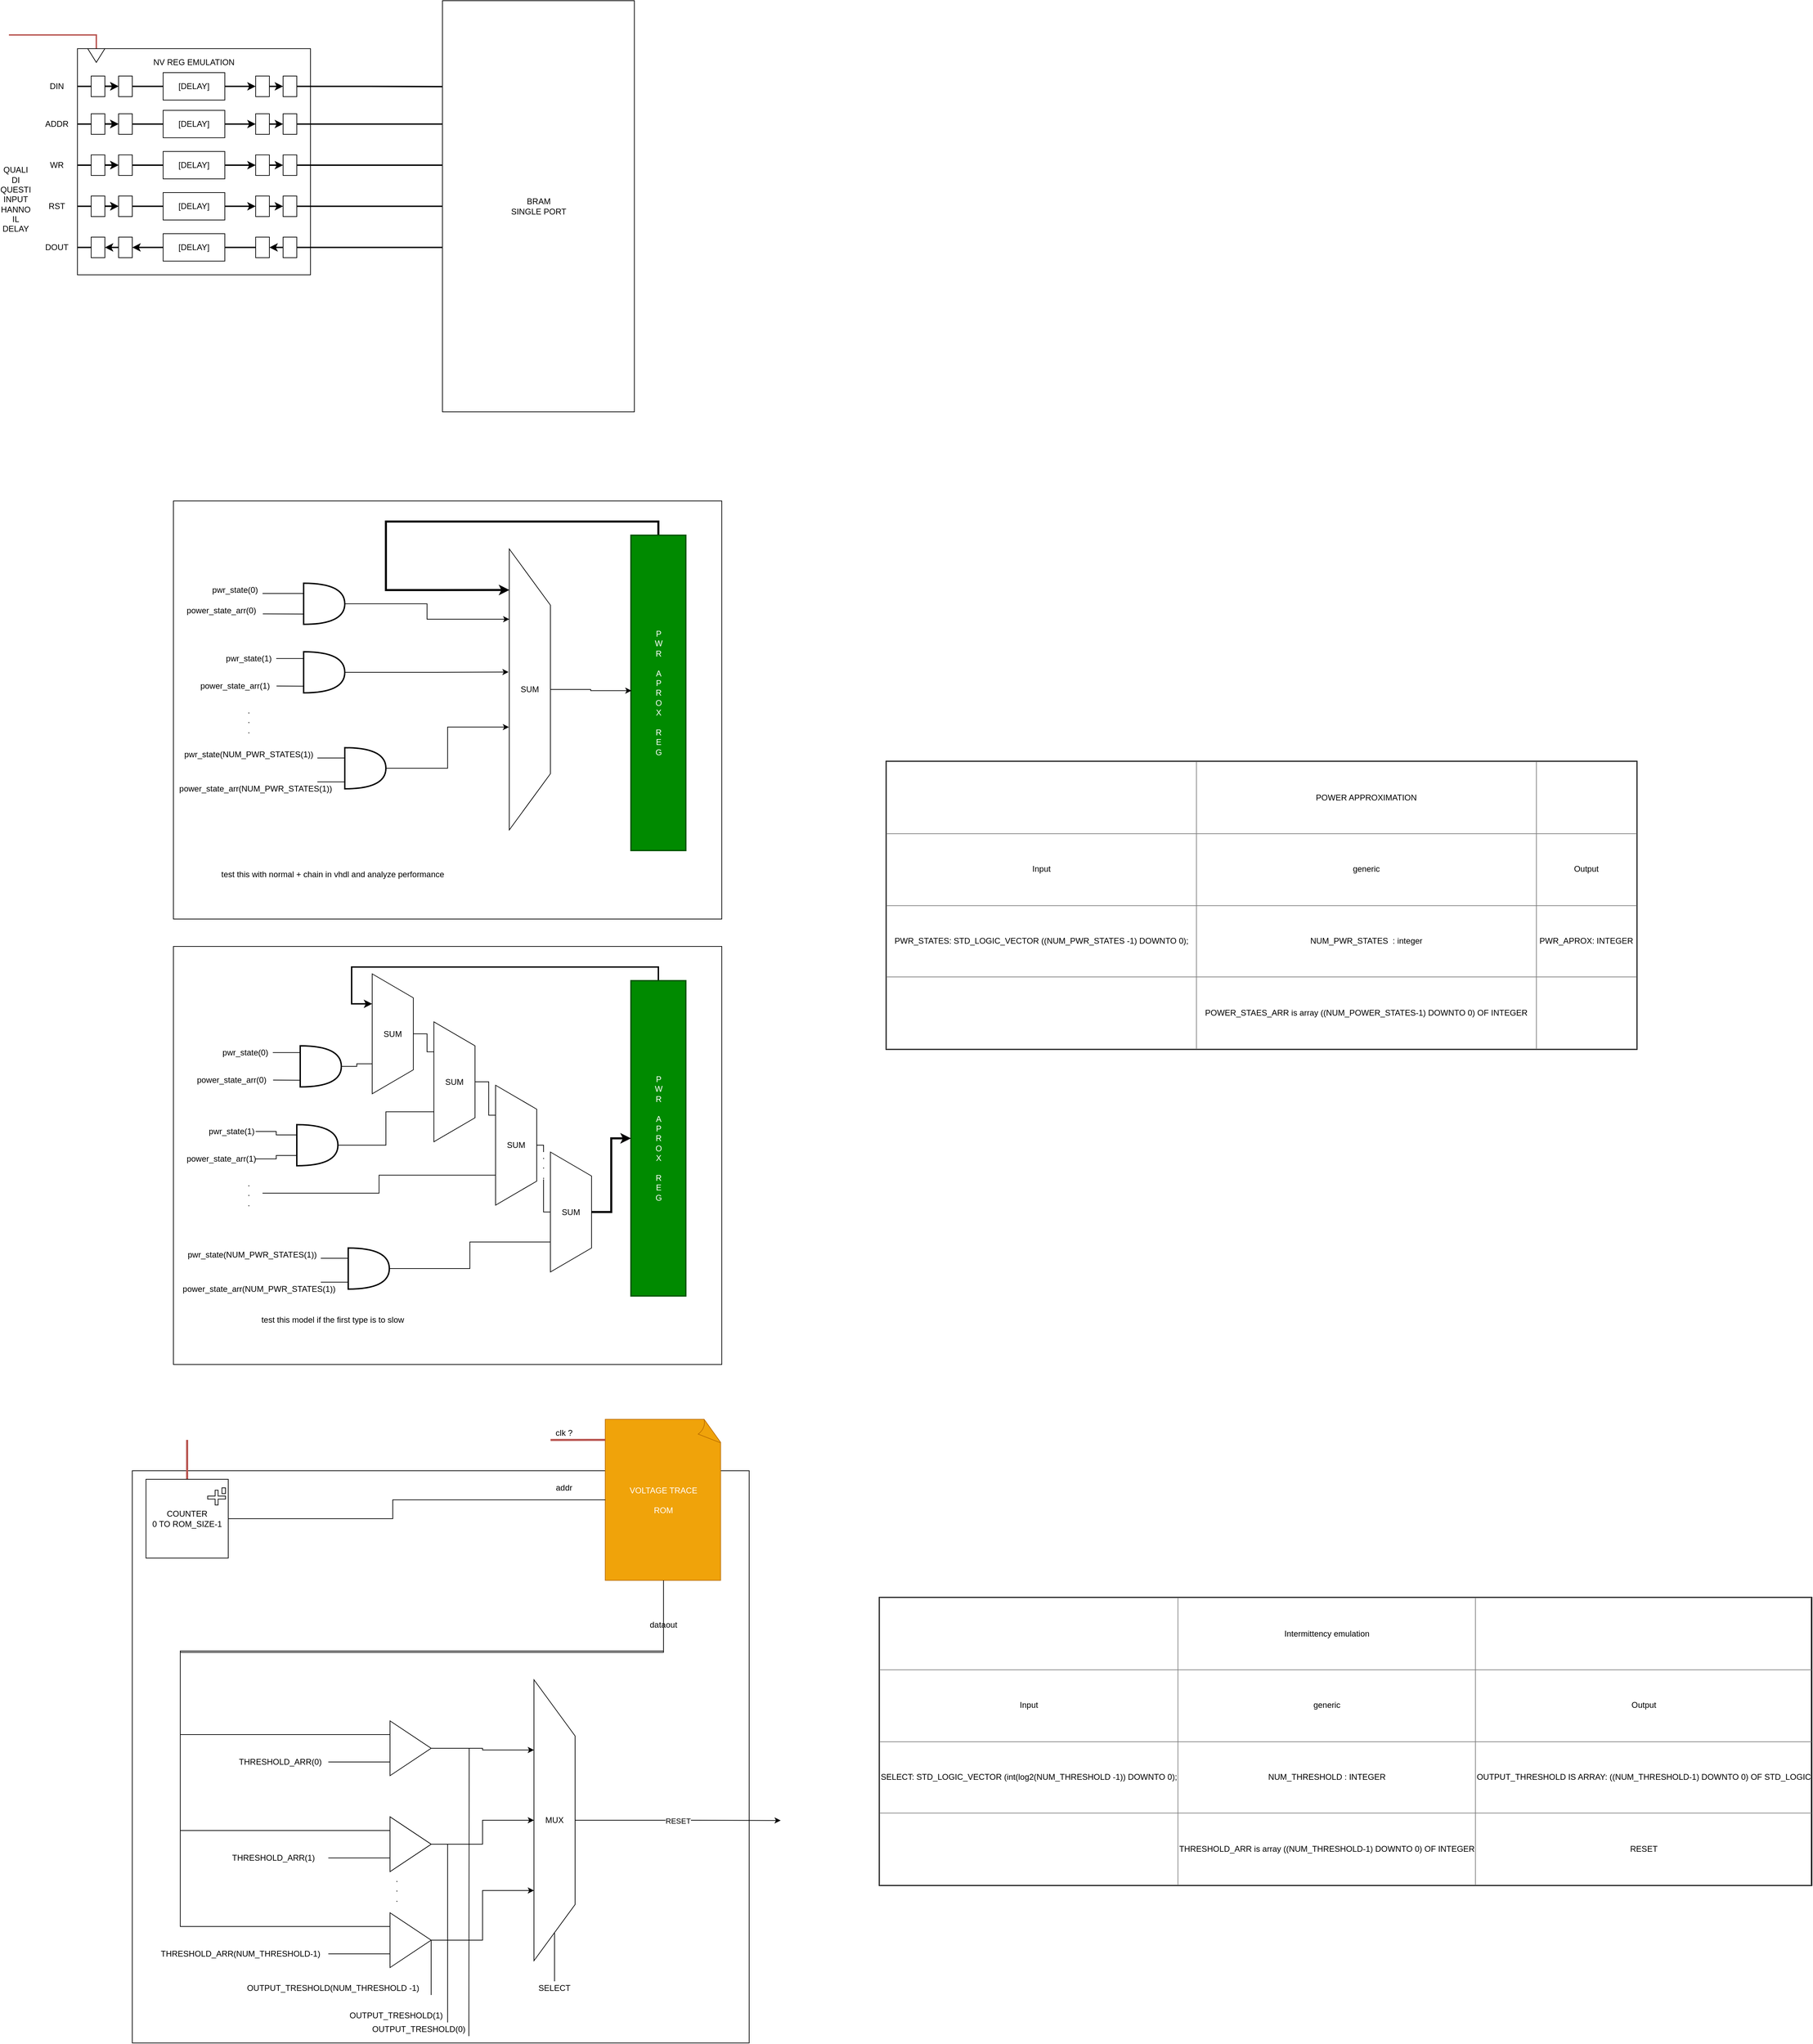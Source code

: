 <mxfile version="13.0.9">
    <diagram id="mCJGcP_8hqmCXcMLYqK4" name="Page-1">
        <mxGraphModel dx="1530" dy="1931" grid="0" gridSize="10" guides="1" tooltips="1" connect="1" arrows="1" fold="1" page="0" pageScale="1" pageWidth="850" pageHeight="1100" math="0" shadow="0">
            <root>
                <mxCell id="0"/>
                <mxCell id="1" parent="0"/>
                <mxCell id="y5mTM7t5K1WfnvU4cUye-74" value="" style="rounded=0;whiteSpace=wrap;html=1;" parent="1" vertex="1">
                    <mxGeometry x="270" y="1495" width="900" height="835" as="geometry"/>
                </mxCell>
                <mxCell id="sLWAIpHt156A45maYdf0-55" value="" style="rounded=0;whiteSpace=wrap;html=1;" parent="1" vertex="1">
                    <mxGeometry x="190" y="-580" width="340" height="330" as="geometry"/>
                </mxCell>
                <mxCell id="sLWAIpHt156A45maYdf0-56" value="NV REG EMULATION" style="text;html=1;strokeColor=none;fillColor=none;align=center;verticalAlign=middle;whiteSpace=wrap;rounded=0;" parent="1" vertex="1">
                    <mxGeometry x="290" y="-570" width="140" height="20" as="geometry"/>
                </mxCell>
                <mxCell id="sLWAIpHt156A45maYdf0-77" style="edgeStyle=orthogonalEdgeStyle;rounded=0;orthogonalLoop=1;jettySize=auto;html=1;exitX=1;exitY=0.5;exitDx=0;exitDy=0;entryX=0;entryY=0.5;entryDx=0;entryDy=0;strokeWidth=2;" parent="1" source="sLWAIpHt156A45maYdf0-57" target="sLWAIpHt156A45maYdf0-66" edge="1">
                    <mxGeometry relative="1" as="geometry"/>
                </mxCell>
                <mxCell id="sLWAIpHt156A45maYdf0-80" style="edgeStyle=orthogonalEdgeStyle;rounded=0;orthogonalLoop=1;jettySize=auto;html=1;exitX=0;exitY=0.5;exitDx=0;exitDy=0;endArrow=none;endFill=0;strokeWidth=2;" parent="1" source="sLWAIpHt156A45maYdf0-57" edge="1">
                    <mxGeometry relative="1" as="geometry">
                        <mxPoint x="190" y="-525" as="targetPoint"/>
                    </mxGeometry>
                </mxCell>
                <mxCell id="sLWAIpHt156A45maYdf0-57" value="" style="rounded=0;whiteSpace=wrap;html=1;" parent="1" vertex="1">
                    <mxGeometry x="210" y="-540" width="20" height="30" as="geometry"/>
                </mxCell>
                <mxCell id="sLWAIpHt156A45maYdf0-74" style="edgeStyle=orthogonalEdgeStyle;rounded=0;orthogonalLoop=1;jettySize=auto;html=1;exitX=1;exitY=0.5;exitDx=0;exitDy=0;entryX=0;entryY=0.5;entryDx=0;entryDy=0;strokeWidth=2;" parent="1" source="sLWAIpHt156A45maYdf0-66" target="sLWAIpHt156A45maYdf0-73" edge="1">
                    <mxGeometry relative="1" as="geometry"/>
                </mxCell>
                <mxCell id="sLWAIpHt156A45maYdf0-66" value="" style="rounded=0;whiteSpace=wrap;html=1;" parent="1" vertex="1">
                    <mxGeometry x="250" y="-540" width="20" height="30" as="geometry"/>
                </mxCell>
                <mxCell id="sLWAIpHt156A45maYdf0-82" value="" style="rounded=0;whiteSpace=wrap;html=1;" parent="1" vertex="1">
                    <mxGeometry x="350" y="-540" width="20" height="30" as="geometry"/>
                </mxCell>
                <mxCell id="sLWAIpHt156A45maYdf0-79" style="edgeStyle=orthogonalEdgeStyle;rounded=0;orthogonalLoop=1;jettySize=auto;html=1;exitX=1;exitY=0.5;exitDx=0;exitDy=0;strokeWidth=2;endArrow=none;endFill=0;entryX=0.007;entryY=0.209;entryDx=0;entryDy=0;entryPerimeter=0;" parent="1" source="sLWAIpHt156A45maYdf0-72" target="sLWAIpHt156A45maYdf0-150" edge="1">
                    <mxGeometry relative="1" as="geometry">
                        <mxPoint x="530" y="-525" as="targetPoint"/>
                    </mxGeometry>
                </mxCell>
                <mxCell id="sLWAIpHt156A45maYdf0-72" value="" style="rounded=0;whiteSpace=wrap;html=1;" parent="1" vertex="1">
                    <mxGeometry x="490" y="-540" width="20" height="30" as="geometry"/>
                </mxCell>
                <mxCell id="sLWAIpHt156A45maYdf0-78" style="edgeStyle=orthogonalEdgeStyle;rounded=0;orthogonalLoop=1;jettySize=auto;html=1;exitX=1;exitY=0.5;exitDx=0;exitDy=0;entryX=0;entryY=0.5;entryDx=0;entryDy=0;strokeWidth=2;" parent="1" source="sLWAIpHt156A45maYdf0-73" target="sLWAIpHt156A45maYdf0-72" edge="1">
                    <mxGeometry relative="1" as="geometry"/>
                </mxCell>
                <mxCell id="sLWAIpHt156A45maYdf0-73" value="" style="rounded=0;whiteSpace=wrap;html=1;" parent="1" vertex="1">
                    <mxGeometry x="450" y="-540" width="20" height="30" as="geometry"/>
                </mxCell>
                <mxCell id="sLWAIpHt156A45maYdf0-75" value="[DELAY]" style="rounded=0;whiteSpace=wrap;html=1;" parent="1" vertex="1">
                    <mxGeometry x="315" y="-545" width="90" height="40" as="geometry"/>
                </mxCell>
                <mxCell id="sLWAIpHt156A45maYdf0-81" style="edgeStyle=orthogonalEdgeStyle;rounded=0;orthogonalLoop=1;jettySize=auto;html=1;exitX=1;exitY=0.5;exitDx=0;exitDy=0;entryX=0;entryY=0.5;entryDx=0;entryDy=0;strokeWidth=2;" parent="1" edge="1">
                    <mxGeometry relative="1" as="geometry">
                        <mxPoint x="230" y="-525.17" as="sourcePoint"/>
                        <mxPoint x="250" y="-525.17" as="targetPoint"/>
                    </mxGeometry>
                </mxCell>
                <mxCell id="sLWAIpHt156A45maYdf0-84" style="edgeStyle=orthogonalEdgeStyle;rounded=0;orthogonalLoop=1;jettySize=auto;html=1;exitX=1;exitY=0.5;exitDx=0;exitDy=0;entryX=0;entryY=0.5;entryDx=0;entryDy=0;strokeWidth=2;" parent="1" edge="1">
                    <mxGeometry relative="1" as="geometry">
                        <mxPoint x="230" y="-525.1" as="sourcePoint"/>
                        <mxPoint x="250" y="-525.1" as="targetPoint"/>
                    </mxGeometry>
                </mxCell>
                <mxCell id="sLWAIpHt156A45maYdf0-85" style="edgeStyle=orthogonalEdgeStyle;rounded=0;orthogonalLoop=1;jettySize=auto;html=1;exitX=1;exitY=0.5;exitDx=0;exitDy=0;entryX=0;entryY=0.5;entryDx=0;entryDy=0;strokeWidth=2;" parent="1" source="sLWAIpHt156A45maYdf0-87" target="sLWAIpHt156A45maYdf0-89" edge="1">
                    <mxGeometry relative="1" as="geometry"/>
                </mxCell>
                <mxCell id="sLWAIpHt156A45maYdf0-86" style="edgeStyle=orthogonalEdgeStyle;rounded=0;orthogonalLoop=1;jettySize=auto;html=1;exitX=0;exitY=0.5;exitDx=0;exitDy=0;entryX=0;entryY=0.145;entryDx=0;entryDy=0;entryPerimeter=0;endArrow=none;endFill=0;strokeWidth=2;" parent="1" source="sLWAIpHt156A45maYdf0-87" edge="1">
                    <mxGeometry relative="1" as="geometry">
                        <mxPoint x="190" y="-469.9" as="targetPoint"/>
                    </mxGeometry>
                </mxCell>
                <mxCell id="sLWAIpHt156A45maYdf0-87" value="" style="rounded=0;whiteSpace=wrap;html=1;" parent="1" vertex="1">
                    <mxGeometry x="210" y="-485" width="20" height="30" as="geometry"/>
                </mxCell>
                <mxCell id="sLWAIpHt156A45maYdf0-88" style="edgeStyle=orthogonalEdgeStyle;rounded=0;orthogonalLoop=1;jettySize=auto;html=1;exitX=1;exitY=0.5;exitDx=0;exitDy=0;entryX=0;entryY=0.5;entryDx=0;entryDy=0;strokeWidth=2;" parent="1" source="sLWAIpHt156A45maYdf0-89" target="sLWAIpHt156A45maYdf0-94" edge="1">
                    <mxGeometry relative="1" as="geometry"/>
                </mxCell>
                <mxCell id="sLWAIpHt156A45maYdf0-89" value="" style="rounded=0;whiteSpace=wrap;html=1;" parent="1" vertex="1">
                    <mxGeometry x="250" y="-485" width="20" height="30" as="geometry"/>
                </mxCell>
                <mxCell id="sLWAIpHt156A45maYdf0-90" value="" style="rounded=0;whiteSpace=wrap;html=1;" parent="1" vertex="1">
                    <mxGeometry x="350" y="-485" width="20" height="30" as="geometry"/>
                </mxCell>
                <mxCell id="sLWAIpHt156A45maYdf0-91" style="edgeStyle=orthogonalEdgeStyle;rounded=0;orthogonalLoop=1;jettySize=auto;html=1;exitX=1;exitY=0.5;exitDx=0;exitDy=0;entryX=0;entryY=0.3;entryDx=0;entryDy=0;entryPerimeter=0;strokeWidth=2;endArrow=none;endFill=0;" parent="1" source="sLWAIpHt156A45maYdf0-92" target="sLWAIpHt156A45maYdf0-150" edge="1">
                    <mxGeometry relative="1" as="geometry">
                        <mxPoint x="530" y="-469.9" as="targetPoint"/>
                    </mxGeometry>
                </mxCell>
                <mxCell id="sLWAIpHt156A45maYdf0-92" value="" style="rounded=0;whiteSpace=wrap;html=1;" parent="1" vertex="1">
                    <mxGeometry x="490" y="-485" width="20" height="30" as="geometry"/>
                </mxCell>
                <mxCell id="sLWAIpHt156A45maYdf0-93" style="edgeStyle=orthogonalEdgeStyle;rounded=0;orthogonalLoop=1;jettySize=auto;html=1;exitX=1;exitY=0.5;exitDx=0;exitDy=0;entryX=0;entryY=0.5;entryDx=0;entryDy=0;strokeWidth=2;" parent="1" source="sLWAIpHt156A45maYdf0-94" target="sLWAIpHt156A45maYdf0-92" edge="1">
                    <mxGeometry relative="1" as="geometry"/>
                </mxCell>
                <mxCell id="sLWAIpHt156A45maYdf0-94" value="" style="rounded=0;whiteSpace=wrap;html=1;" parent="1" vertex="1">
                    <mxGeometry x="450" y="-485" width="20" height="30" as="geometry"/>
                </mxCell>
                <mxCell id="sLWAIpHt156A45maYdf0-95" value="[DELAY]" style="rounded=0;whiteSpace=wrap;html=1;" parent="1" vertex="1">
                    <mxGeometry x="315" y="-490" width="90" height="40" as="geometry"/>
                </mxCell>
                <mxCell id="sLWAIpHt156A45maYdf0-96" style="edgeStyle=orthogonalEdgeStyle;rounded=0;orthogonalLoop=1;jettySize=auto;html=1;exitX=1;exitY=0.5;exitDx=0;exitDy=0;entryX=0;entryY=0.5;entryDx=0;entryDy=0;strokeWidth=2;" parent="1" edge="1">
                    <mxGeometry relative="1" as="geometry">
                        <mxPoint x="230" y="-470.17" as="sourcePoint"/>
                        <mxPoint x="250" y="-470.17" as="targetPoint"/>
                    </mxGeometry>
                </mxCell>
                <mxCell id="sLWAIpHt156A45maYdf0-97" style="edgeStyle=orthogonalEdgeStyle;rounded=0;orthogonalLoop=1;jettySize=auto;html=1;exitX=1;exitY=0.5;exitDx=0;exitDy=0;entryX=0;entryY=0.5;entryDx=0;entryDy=0;strokeWidth=2;" parent="1" edge="1">
                    <mxGeometry relative="1" as="geometry">
                        <mxPoint x="230" y="-470.1" as="sourcePoint"/>
                        <mxPoint x="250" y="-470.1" as="targetPoint"/>
                    </mxGeometry>
                </mxCell>
                <mxCell id="sLWAIpHt156A45maYdf0-104" style="edgeStyle=orthogonalEdgeStyle;rounded=0;orthogonalLoop=1;jettySize=auto;html=1;exitX=1;exitY=0.5;exitDx=0;exitDy=0;entryX=0;entryY=0.5;entryDx=0;entryDy=0;strokeWidth=2;" parent="1" source="sLWAIpHt156A45maYdf0-106" target="sLWAIpHt156A45maYdf0-108" edge="1">
                    <mxGeometry relative="1" as="geometry"/>
                </mxCell>
                <mxCell id="sLWAIpHt156A45maYdf0-105" style="edgeStyle=orthogonalEdgeStyle;rounded=0;orthogonalLoop=1;jettySize=auto;html=1;exitX=0;exitY=0.5;exitDx=0;exitDy=0;entryX=0;entryY=0.145;entryDx=0;entryDy=0;entryPerimeter=0;endArrow=none;endFill=0;strokeWidth=2;" parent="1" source="sLWAIpHt156A45maYdf0-106" edge="1">
                    <mxGeometry relative="1" as="geometry">
                        <mxPoint x="190" y="-409.9" as="targetPoint"/>
                    </mxGeometry>
                </mxCell>
                <mxCell id="sLWAIpHt156A45maYdf0-106" value="" style="rounded=0;whiteSpace=wrap;html=1;" parent="1" vertex="1">
                    <mxGeometry x="210" y="-425" width="20" height="30" as="geometry"/>
                </mxCell>
                <mxCell id="sLWAIpHt156A45maYdf0-107" style="edgeStyle=orthogonalEdgeStyle;rounded=0;orthogonalLoop=1;jettySize=auto;html=1;exitX=1;exitY=0.5;exitDx=0;exitDy=0;entryX=0;entryY=0.5;entryDx=0;entryDy=0;strokeWidth=2;" parent="1" source="sLWAIpHt156A45maYdf0-108" target="sLWAIpHt156A45maYdf0-113" edge="1">
                    <mxGeometry relative="1" as="geometry"/>
                </mxCell>
                <mxCell id="sLWAIpHt156A45maYdf0-108" value="" style="rounded=0;whiteSpace=wrap;html=1;" parent="1" vertex="1">
                    <mxGeometry x="250" y="-425" width="20" height="30" as="geometry"/>
                </mxCell>
                <mxCell id="sLWAIpHt156A45maYdf0-109" value="" style="rounded=0;whiteSpace=wrap;html=1;" parent="1" vertex="1">
                    <mxGeometry x="350" y="-425" width="20" height="30" as="geometry"/>
                </mxCell>
                <mxCell id="sLWAIpHt156A45maYdf0-110" style="edgeStyle=orthogonalEdgeStyle;rounded=0;orthogonalLoop=1;jettySize=auto;html=1;exitX=1;exitY=0.5;exitDx=0;exitDy=0;entryX=0;entryY=0.4;entryDx=0;entryDy=0;entryPerimeter=0;strokeWidth=2;endArrow=none;endFill=0;" parent="1" source="sLWAIpHt156A45maYdf0-111" target="sLWAIpHt156A45maYdf0-150" edge="1">
                    <mxGeometry relative="1" as="geometry">
                        <mxPoint x="530" y="-409.9" as="targetPoint"/>
                    </mxGeometry>
                </mxCell>
                <mxCell id="sLWAIpHt156A45maYdf0-111" value="" style="rounded=0;whiteSpace=wrap;html=1;" parent="1" vertex="1">
                    <mxGeometry x="490" y="-425" width="20" height="30" as="geometry"/>
                </mxCell>
                <mxCell id="sLWAIpHt156A45maYdf0-112" style="edgeStyle=orthogonalEdgeStyle;rounded=0;orthogonalLoop=1;jettySize=auto;html=1;exitX=1;exitY=0.5;exitDx=0;exitDy=0;entryX=0;entryY=0.5;entryDx=0;entryDy=0;strokeWidth=2;" parent="1" source="sLWAIpHt156A45maYdf0-113" target="sLWAIpHt156A45maYdf0-111" edge="1">
                    <mxGeometry relative="1" as="geometry"/>
                </mxCell>
                <mxCell id="sLWAIpHt156A45maYdf0-113" value="" style="rounded=0;whiteSpace=wrap;html=1;" parent="1" vertex="1">
                    <mxGeometry x="450" y="-425" width="20" height="30" as="geometry"/>
                </mxCell>
                <mxCell id="sLWAIpHt156A45maYdf0-114" value="[DELAY]" style="rounded=0;whiteSpace=wrap;html=1;" parent="1" vertex="1">
                    <mxGeometry x="315" y="-430" width="90" height="40" as="geometry"/>
                </mxCell>
                <mxCell id="sLWAIpHt156A45maYdf0-115" style="edgeStyle=orthogonalEdgeStyle;rounded=0;orthogonalLoop=1;jettySize=auto;html=1;exitX=1;exitY=0.5;exitDx=0;exitDy=0;entryX=0;entryY=0.5;entryDx=0;entryDy=0;strokeWidth=2;" parent="1" edge="1">
                    <mxGeometry relative="1" as="geometry">
                        <mxPoint x="230" y="-410.17" as="sourcePoint"/>
                        <mxPoint x="250" y="-410.17" as="targetPoint"/>
                    </mxGeometry>
                </mxCell>
                <mxCell id="sLWAIpHt156A45maYdf0-116" style="edgeStyle=orthogonalEdgeStyle;rounded=0;orthogonalLoop=1;jettySize=auto;html=1;exitX=1;exitY=0.5;exitDx=0;exitDy=0;entryX=0;entryY=0.5;entryDx=0;entryDy=0;strokeWidth=2;" parent="1" edge="1">
                    <mxGeometry relative="1" as="geometry">
                        <mxPoint x="230" y="-410.1" as="sourcePoint"/>
                        <mxPoint x="250" y="-410.1" as="targetPoint"/>
                    </mxGeometry>
                </mxCell>
                <mxCell id="sLWAIpHt156A45maYdf0-117" style="edgeStyle=orthogonalEdgeStyle;rounded=0;orthogonalLoop=1;jettySize=auto;html=1;exitX=1;exitY=0.5;exitDx=0;exitDy=0;entryX=0;entryY=0.5;entryDx=0;entryDy=0;strokeWidth=2;" parent="1" source="sLWAIpHt156A45maYdf0-119" target="sLWAIpHt156A45maYdf0-121" edge="1">
                    <mxGeometry relative="1" as="geometry"/>
                </mxCell>
                <mxCell id="sLWAIpHt156A45maYdf0-118" style="edgeStyle=orthogonalEdgeStyle;rounded=0;orthogonalLoop=1;jettySize=auto;html=1;exitX=0;exitY=0.5;exitDx=0;exitDy=0;entryX=0;entryY=0.145;entryDx=0;entryDy=0;entryPerimeter=0;endArrow=none;endFill=0;strokeWidth=2;" parent="1" source="sLWAIpHt156A45maYdf0-119" edge="1">
                    <mxGeometry relative="1" as="geometry">
                        <mxPoint x="190" y="-349.9" as="targetPoint"/>
                    </mxGeometry>
                </mxCell>
                <mxCell id="sLWAIpHt156A45maYdf0-119" value="" style="rounded=0;whiteSpace=wrap;html=1;" parent="1" vertex="1">
                    <mxGeometry x="210" y="-365" width="20" height="30" as="geometry"/>
                </mxCell>
                <mxCell id="sLWAIpHt156A45maYdf0-120" style="edgeStyle=orthogonalEdgeStyle;rounded=0;orthogonalLoop=1;jettySize=auto;html=1;exitX=1;exitY=0.5;exitDx=0;exitDy=0;entryX=0;entryY=0.5;entryDx=0;entryDy=0;strokeWidth=2;" parent="1" source="sLWAIpHt156A45maYdf0-121" target="sLWAIpHt156A45maYdf0-126" edge="1">
                    <mxGeometry relative="1" as="geometry"/>
                </mxCell>
                <mxCell id="sLWAIpHt156A45maYdf0-121" value="" style="rounded=0;whiteSpace=wrap;html=1;" parent="1" vertex="1">
                    <mxGeometry x="250" y="-365" width="20" height="30" as="geometry"/>
                </mxCell>
                <mxCell id="sLWAIpHt156A45maYdf0-122" value="" style="rounded=0;whiteSpace=wrap;html=1;" parent="1" vertex="1">
                    <mxGeometry x="350" y="-365" width="20" height="30" as="geometry"/>
                </mxCell>
                <mxCell id="sLWAIpHt156A45maYdf0-123" style="edgeStyle=orthogonalEdgeStyle;rounded=0;orthogonalLoop=1;jettySize=auto;html=1;exitX=1;exitY=0.5;exitDx=0;exitDy=0;strokeWidth=2;endArrow=none;endFill=0;" parent="1" source="sLWAIpHt156A45maYdf0-124" target="sLWAIpHt156A45maYdf0-150" edge="1">
                    <mxGeometry relative="1" as="geometry">
                        <mxPoint x="530" y="-349.9" as="targetPoint"/>
                    </mxGeometry>
                </mxCell>
                <mxCell id="sLWAIpHt156A45maYdf0-124" value="" style="rounded=0;whiteSpace=wrap;html=1;" parent="1" vertex="1">
                    <mxGeometry x="490" y="-365" width="20" height="30" as="geometry"/>
                </mxCell>
                <mxCell id="sLWAIpHt156A45maYdf0-125" style="edgeStyle=orthogonalEdgeStyle;rounded=0;orthogonalLoop=1;jettySize=auto;html=1;exitX=1;exitY=0.5;exitDx=0;exitDy=0;entryX=0;entryY=0.5;entryDx=0;entryDy=0;strokeWidth=2;" parent="1" source="sLWAIpHt156A45maYdf0-126" target="sLWAIpHt156A45maYdf0-124" edge="1">
                    <mxGeometry relative="1" as="geometry"/>
                </mxCell>
                <mxCell id="sLWAIpHt156A45maYdf0-126" value="" style="rounded=0;whiteSpace=wrap;html=1;" parent="1" vertex="1">
                    <mxGeometry x="450" y="-365" width="20" height="30" as="geometry"/>
                </mxCell>
                <mxCell id="sLWAIpHt156A45maYdf0-127" value="[DELAY]" style="rounded=0;whiteSpace=wrap;html=1;" parent="1" vertex="1">
                    <mxGeometry x="315" y="-370" width="90" height="40" as="geometry"/>
                </mxCell>
                <mxCell id="sLWAIpHt156A45maYdf0-128" style="edgeStyle=orthogonalEdgeStyle;rounded=0;orthogonalLoop=1;jettySize=auto;html=1;exitX=1;exitY=0.5;exitDx=0;exitDy=0;entryX=0;entryY=0.5;entryDx=0;entryDy=0;strokeWidth=2;" parent="1" edge="1">
                    <mxGeometry relative="1" as="geometry">
                        <mxPoint x="230" y="-350.17" as="sourcePoint"/>
                        <mxPoint x="250" y="-350.17" as="targetPoint"/>
                    </mxGeometry>
                </mxCell>
                <mxCell id="sLWAIpHt156A45maYdf0-129" style="edgeStyle=orthogonalEdgeStyle;rounded=0;orthogonalLoop=1;jettySize=auto;html=1;exitX=1;exitY=0.5;exitDx=0;exitDy=0;entryX=0;entryY=0.5;entryDx=0;entryDy=0;strokeWidth=2;" parent="1" edge="1">
                    <mxGeometry relative="1" as="geometry">
                        <mxPoint x="230" y="-350.1" as="sourcePoint"/>
                        <mxPoint x="250" y="-350.1" as="targetPoint"/>
                    </mxGeometry>
                </mxCell>
                <mxCell id="sLWAIpHt156A45maYdf0-144" style="edgeStyle=orthogonalEdgeStyle;rounded=0;orthogonalLoop=1;jettySize=auto;html=1;exitX=0;exitY=0.5;exitDx=0;exitDy=0;endArrow=none;endFill=0;strokeWidth=2;fillColor=#f8cecc;strokeColor=#b85450;" parent="1" source="sLWAIpHt156A45maYdf0-143" edge="1">
                    <mxGeometry relative="1" as="geometry">
                        <mxPoint x="90" y="-600" as="targetPoint"/>
                        <Array as="points">
                            <mxPoint x="218" y="-600"/>
                            <mxPoint x="130" y="-600"/>
                        </Array>
                    </mxGeometry>
                </mxCell>
                <mxCell id="sLWAIpHt156A45maYdf0-143" value="" style="triangle;whiteSpace=wrap;html=1;rotation=90;" parent="1" vertex="1">
                    <mxGeometry x="207.5" y="-582.5" width="20" height="25" as="geometry"/>
                </mxCell>
                <mxCell id="sLWAIpHt156A45maYdf0-146" value="ADDR" style="text;html=1;strokeColor=none;fillColor=none;align=center;verticalAlign=middle;whiteSpace=wrap;rounded=0;" parent="1" vertex="1">
                    <mxGeometry x="130" y="-490" width="60" height="40" as="geometry"/>
                </mxCell>
                <mxCell id="sLWAIpHt156A45maYdf0-147" value="DIN" style="text;html=1;strokeColor=none;fillColor=none;align=center;verticalAlign=middle;whiteSpace=wrap;rounded=0;" parent="1" vertex="1">
                    <mxGeometry x="130" y="-545" width="60" height="40" as="geometry"/>
                </mxCell>
                <mxCell id="sLWAIpHt156A45maYdf0-148" value="WR" style="text;html=1;strokeColor=none;fillColor=none;align=center;verticalAlign=middle;whiteSpace=wrap;rounded=0;" parent="1" vertex="1">
                    <mxGeometry x="130" y="-430" width="60" height="40" as="geometry"/>
                </mxCell>
                <mxCell id="sLWAIpHt156A45maYdf0-149" value="RST" style="text;html=1;strokeColor=none;fillColor=none;align=center;verticalAlign=middle;whiteSpace=wrap;rounded=0;" parent="1" vertex="1">
                    <mxGeometry x="130" y="-370" width="60" height="40" as="geometry"/>
                </mxCell>
                <mxCell id="sLWAIpHt156A45maYdf0-150" value="BRAM&lt;br&gt;SINGLE PORT" style="rounded=0;whiteSpace=wrap;html=1;" parent="1" vertex="1">
                    <mxGeometry x="722.5" y="-650" width="280" height="600" as="geometry"/>
                </mxCell>
                <mxCell id="sLWAIpHt156A45maYdf0-158" style="edgeStyle=orthogonalEdgeStyle;rounded=0;orthogonalLoop=1;jettySize=auto;html=1;exitX=0;exitY=0.5;exitDx=0;exitDy=0;entryX=1;entryY=0.5;entryDx=0;entryDy=0;endArrow=classic;endFill=1;strokeWidth=2;" parent="1" source="sLWAIpHt156A45maYdf0-152" target="sLWAIpHt156A45maYdf0-153" edge="1">
                    <mxGeometry relative="1" as="geometry"/>
                </mxCell>
                <mxCell id="sLWAIpHt156A45maYdf0-152" value="" style="rounded=0;whiteSpace=wrap;html=1;" parent="1" vertex="1">
                    <mxGeometry x="250" y="-305" width="20" height="30" as="geometry"/>
                </mxCell>
                <mxCell id="sLWAIpHt156A45maYdf0-159" style="edgeStyle=orthogonalEdgeStyle;rounded=0;orthogonalLoop=1;jettySize=auto;html=1;exitX=0;exitY=0.5;exitDx=0;exitDy=0;entryX=0;entryY=0.879;entryDx=0;entryDy=0;entryPerimeter=0;endArrow=none;endFill=0;strokeWidth=2;" parent="1" source="sLWAIpHt156A45maYdf0-153" target="sLWAIpHt156A45maYdf0-55" edge="1">
                    <mxGeometry relative="1" as="geometry"/>
                </mxCell>
                <mxCell id="sLWAIpHt156A45maYdf0-153" value="" style="rounded=0;whiteSpace=wrap;html=1;" parent="1" vertex="1">
                    <mxGeometry x="210" y="-305" width="20" height="30" as="geometry"/>
                </mxCell>
                <mxCell id="sLWAIpHt156A45maYdf0-157" style="edgeStyle=orthogonalEdgeStyle;rounded=0;orthogonalLoop=1;jettySize=auto;html=1;exitX=0;exitY=0.5;exitDx=0;exitDy=0;entryX=1;entryY=0.5;entryDx=0;entryDy=0;endArrow=classic;endFill=1;strokeWidth=2;" parent="1" source="sLWAIpHt156A45maYdf0-154" target="sLWAIpHt156A45maYdf0-152" edge="1">
                    <mxGeometry relative="1" as="geometry"/>
                </mxCell>
                <mxCell id="sLWAIpHt156A45maYdf0-154" value="" style="rounded=0;whiteSpace=wrap;html=1;" parent="1" vertex="1">
                    <mxGeometry x="450" y="-305" width="20" height="30" as="geometry"/>
                </mxCell>
                <mxCell id="sLWAIpHt156A45maYdf0-156" style="edgeStyle=orthogonalEdgeStyle;rounded=0;orthogonalLoop=1;jettySize=auto;html=1;exitX=0;exitY=0.5;exitDx=0;exitDy=0;entryX=1;entryY=0.5;entryDx=0;entryDy=0;endArrow=classic;endFill=1;strokeWidth=2;" parent="1" source="sLWAIpHt156A45maYdf0-155" target="sLWAIpHt156A45maYdf0-154" edge="1">
                    <mxGeometry relative="1" as="geometry"/>
                </mxCell>
                <mxCell id="sLWAIpHt156A45maYdf0-160" style="edgeStyle=orthogonalEdgeStyle;rounded=0;orthogonalLoop=1;jettySize=auto;html=1;exitX=1;exitY=0.5;exitDx=0;exitDy=0;entryX=0;entryY=0.6;entryDx=0;entryDy=0;entryPerimeter=0;endArrow=none;endFill=0;strokeWidth=2;" parent="1" source="sLWAIpHt156A45maYdf0-155" target="sLWAIpHt156A45maYdf0-150" edge="1">
                    <mxGeometry relative="1" as="geometry"/>
                </mxCell>
                <mxCell id="sLWAIpHt156A45maYdf0-155" value="" style="rounded=0;whiteSpace=wrap;html=1;" parent="1" vertex="1">
                    <mxGeometry x="490" y="-305" width="20" height="30" as="geometry"/>
                </mxCell>
                <mxCell id="sLWAIpHt156A45maYdf0-151" value="[DELAY]" style="rounded=0;whiteSpace=wrap;html=1;" parent="1" vertex="1">
                    <mxGeometry x="315" y="-310" width="90" height="40" as="geometry"/>
                </mxCell>
                <mxCell id="sLWAIpHt156A45maYdf0-161" value="DOUT" style="text;html=1;strokeColor=none;fillColor=none;align=center;verticalAlign=middle;whiteSpace=wrap;rounded=0;" parent="1" vertex="1">
                    <mxGeometry x="140" y="-300" width="40" height="20" as="geometry"/>
                </mxCell>
                <mxCell id="sLWAIpHt156A45maYdf0-162" value="QUALI DI QUESTI INPUT HANNO IL DELAY" style="text;html=1;strokeColor=none;fillColor=none;align=center;verticalAlign=middle;whiteSpace=wrap;rounded=0;" parent="1" vertex="1">
                    <mxGeometry x="80" y="-370" width="40" height="20" as="geometry"/>
                </mxCell>
                <mxCell id="y5mTM7t5K1WfnvU4cUye-13" value="&lt;table border=&quot;1&quot; width=&quot;100%&quot; style=&quot;width: 100% ; height: 100% ; border-collapse: collapse&quot;&gt;&lt;tbody&gt;&lt;tr&gt;&lt;td&gt;&lt;br&gt;&lt;/td&gt;&lt;td&gt;POWER APPROXIMATION&lt;/td&gt;&lt;td&gt;&lt;br&gt;&lt;/td&gt;&lt;/tr&gt;&lt;tr&gt;&lt;td&gt;Input&lt;/td&gt;&lt;td&gt;generic&lt;/td&gt;&lt;td&gt;Output&lt;/td&gt;&lt;/tr&gt;&lt;tr&gt;&lt;td&gt;PWR_STATES: STD_LOGIC_VECTOR ((NUM_PWR_STATES -1) DOWNTO 0);&lt;/td&gt;&lt;td&gt;NUM_PWR_STATES&amp;nbsp; : integer&lt;/td&gt;&lt;td&gt;PWR_APROX: INTEGER&lt;/td&gt;&lt;/tr&gt;&lt;tr&gt;&lt;td&gt;&lt;br&gt;&lt;/td&gt;&lt;td&gt;POWER_STAES_ARR is array ((NUM_POWER_STATES-1) DOWNTO 0) OF INTEGER&lt;/td&gt;&lt;td&gt;&lt;br&gt;&lt;/td&gt;&lt;/tr&gt;&lt;/tbody&gt;&lt;/table&gt;" style="text;html=1;strokeColor=#000000;fillColor=none;overflow=fill;align=center;strokeWidth=2;" parent="1" vertex="1">
                    <mxGeometry x="1370" y="460" width="1095" height="420" as="geometry"/>
                </mxCell>
                <mxCell id="y5mTM7t5K1WfnvU4cUye-72" value="" style="group;fillColor=#f5f5f5;strokeColor=#666666;fontColor=#333333;" parent="1" vertex="1" connectable="0">
                    <mxGeometry x="330" y="80" width="800" height="610" as="geometry"/>
                </mxCell>
                <mxCell id="y5mTM7t5K1WfnvU4cUye-68" value="" style="group;fillColor=#f5f5f5;strokeColor=#666666;fontColor=#333333;" parent="y5mTM7t5K1WfnvU4cUye-72" vertex="1" connectable="0">
                    <mxGeometry width="800" height="610" as="geometry"/>
                </mxCell>
                <mxCell id="y5mTM7t5K1WfnvU4cUye-33" value="" style="group" parent="y5mTM7t5K1WfnvU4cUye-68" vertex="1" connectable="0">
                    <mxGeometry width="800" height="610" as="geometry"/>
                </mxCell>
                <mxCell id="y5mTM7t5K1WfnvU4cUye-22" value="" style="group" parent="y5mTM7t5K1WfnvU4cUye-33" vertex="1" connectable="0">
                    <mxGeometry width="800" height="610" as="geometry"/>
                </mxCell>
                <mxCell id="y5mTM7t5K1WfnvU4cUye-18" value="" style="rounded=0;whiteSpace=wrap;html=1;" parent="y5mTM7t5K1WfnvU4cUye-22" vertex="1">
                    <mxGeometry width="800" height="610" as="geometry"/>
                </mxCell>
                <mxCell id="y5mTM7t5K1WfnvU4cUye-24" style="edgeStyle=orthogonalEdgeStyle;rounded=0;orthogonalLoop=1;jettySize=auto;html=1;exitX=0.5;exitY=0;exitDx=0;exitDy=0;entryX=0.146;entryY=0.997;entryDx=0;entryDy=0;strokeWidth=3;entryPerimeter=0;" parent="y5mTM7t5K1WfnvU4cUye-22" source="sLWAIpHt156A45maYdf0-163" target="y5mTM7t5K1WfnvU4cUye-23" edge="1">
                    <mxGeometry relative="1" as="geometry">
                        <Array as="points">
                            <mxPoint x="708" y="30"/>
                            <mxPoint x="310" y="30"/>
                            <mxPoint x="310" y="130"/>
                            <mxPoint x="340" y="130"/>
                        </Array>
                    </mxGeometry>
                </mxCell>
                <mxCell id="sLWAIpHt156A45maYdf0-163" value="P&lt;br&gt;W&lt;br&gt;R&lt;br&gt;&lt;br&gt;A&lt;br&gt;P&lt;br&gt;R&lt;br&gt;O&lt;br&gt;X&lt;br&gt;&lt;br&gt;R&lt;br&gt;E&lt;br&gt;G" style="rounded=0;whiteSpace=wrap;html=1;strokeWidth=2;fillColor=#008a00;strokeColor=#005700;fontColor=#ffffff;" parent="y5mTM7t5K1WfnvU4cUye-22" vertex="1">
                    <mxGeometry x="667.5" y="50" width="80" height="460" as="geometry"/>
                </mxCell>
                <mxCell id="y5mTM7t5K1WfnvU4cUye-69" style="edgeStyle=orthogonalEdgeStyle;rounded=0;orthogonalLoop=1;jettySize=auto;html=1;exitX=0.5;exitY=0;exitDx=0;exitDy=0;entryX=0.009;entryY=0.493;entryDx=0;entryDy=0;entryPerimeter=0;" parent="y5mTM7t5K1WfnvU4cUye-22" source="y5mTM7t5K1WfnvU4cUye-23" target="sLWAIpHt156A45maYdf0-163" edge="1">
                    <mxGeometry relative="1" as="geometry"/>
                </mxCell>
                <mxCell id="y5mTM7t5K1WfnvU4cUye-23" value="SUM" style="shape=trapezoid;perimeter=trapezoidPerimeter;whiteSpace=wrap;html=1;direction=south;" parent="y5mTM7t5K1WfnvU4cUye-22" vertex="1">
                    <mxGeometry x="490" y="70" width="60" height="410" as="geometry"/>
                </mxCell>
                <mxCell id="y5mTM7t5K1WfnvU4cUye-32" style="edgeStyle=orthogonalEdgeStyle;rounded=0;orthogonalLoop=1;jettySize=auto;html=1;exitX=1;exitY=0.5;exitDx=0;exitDy=0;exitPerimeter=0;entryX=0.25;entryY=1;entryDx=0;entryDy=0;" parent="y5mTM7t5K1WfnvU4cUye-22" source="sLWAIpHt156A45maYdf0-168" target="y5mTM7t5K1WfnvU4cUye-23" edge="1">
                    <mxGeometry relative="1" as="geometry"/>
                </mxCell>
                <mxCell id="sLWAIpHt156A45maYdf0-168" value="&lt;span style=&quot;font-family: monospace ; font-size: 0px&quot;&gt;%3CmxGraphModel%3E%3Croot%3E%3CmxCell%20id%3D%220%22%2F%3E%3CmxCell%20id%3D%221%22%20parent%3D%220%22%2F%3E%3CmxCell%20id%3D%222%22%20value%3D%22%22%20style%3D%22group%22%20vertex%3D%221%22%20connectable%3D%220%22%20parent%3D%221%22%3E%3CmxGeometry%20x%3D%22330%22%20y%3D%22780%22%20width%3D%22800%22%20height%3D%22610%22%20as%3D%22geometry%22%2F%3E%3C%2FmxCell%3E%3CmxCell%20id%3D%223%22%20value%3D%22%22%20style%3D%22group%22%20vertex%3D%221%22%20connectable%3D%220%22%20parent%3D%222%22%3E%3CmxGeometry%20width%3D%22800%22%20height%3D%22610%22%20as%3D%22geometry%22%2F%3E%3C%2FmxCell%3E%3CmxCell%20id%3D%224%22%20value%3D%22FF_val%20%2B%26amp%3Bnbsp%3B%26lt%3Bbr%26gt%3B(pwr_state(0)%20%26amp%3Bamp%3B%20power_state_arr(0))%20%2B%26lt%3Bbr%26gt%3B(pwr_state(1)%20%26amp%3Bamp%3B%20power_state_arr(1))%20%2B%26amp%3Bnbsp%3B%26lt%3Bbr%26gt%3B...%26lt%3Bbr%26gt%3B(pwr_state(%26lt%3Bspan%26gt%3BNUM_PWR_STATES%20-1)%20%26amp%3Bamp%3B%20power_state_arr(NUM_PWR_STATES-1))%26lt%3B%2Fspan%26gt%3B%22%20style%3D%22rounded%3D0%3BwhiteSpace%3Dwrap%3Bhtml%3D1%3B%22%20vertex%3D%221%22%20parent%3D%223%22%3E%3CmxGeometry%20width%3D%22800%22%20height%3D%22610%22%20as%3D%22geometry%22%2F%3E%3C%2FmxCell%3E%3CmxCell%20id%3D%225%22%20style%3D%22edgeStyle%3DorthogonalEdgeStyle%3Brounded%3D0%3BorthogonalLoop%3D1%3BjettySize%3Dauto%3Bhtml%3D1%3BexitX%3D0.5%3BexitY%3D0%3BexitDx%3D0%3BexitDy%3D0%3BentryX%3D0.25%3BentryY%3D1%3BentryDx%3D0%3BentryDy%3D0%3BstrokeWidth%3D3%3B%22%20edge%3D%221%22%20parent%3D%223%22%20source%3D%226%22%20target%3D%227%22%3E%3CmxGeometry%20relative%3D%221%22%20as%3D%22geometry%22%3E%3CArray%20as%3D%22points%22%3E%3CmxPoint%20x%3D%22708%22%20y%3D%2230%22%2F%3E%3CmxPoint%20x%3D%22350%22%20y%3D%2230%22%2F%3E%3CmxPoint%20x%3D%22350%22%20y%3D%22110%22%2F%3E%3C%2FArray%3E%3C%2FmxGeometry%3E%3C%2FmxCell%3E%3CmxCell%20id%3D%226%22%20value%3D%22P%26lt%3Bbr%26gt%3BW%26lt%3Bbr%26gt%3BR%26lt%3Bbr%26gt%3B%26lt%3Bbr%26gt%3BA%26lt%3Bbr%26gt%3BP%26lt%3Bbr%26gt%3BR%26lt%3Bbr%26gt%3BO%26lt%3Bbr%26gt%3BX%26lt%3Bbr%26gt%3B%26lt%3Bbr%26gt%3BR%26lt%3Bbr%26gt%3BE%26lt%3Bbr%26gt%3BG%22%20style%3D%22rounded%3D0%3BwhiteSpace%3Dwrap%3Bhtml%3D1%3BstrokeColor%3D%2382b366%3BstrokeWidth%3D2%3BfillColor%3D%23d5e8d4%3B%22%20vertex%3D%221%22%20parent%3D%223%22%3E%3CmxGeometry%20x%3D%22667.5%22%20y%3D%2250%22%20width%3D%2280%22%20height%3D%22460%22%20as%3D%22geometry%22%2F%3E%3C%2FmxCell%3E%3CmxCell%20id%3D%227%22%20value%3D%22SUM%22%20style%3D%22shape%3Dtrapezoid%3Bperimeter%3DtrapezoidPerimeter%3BwhiteSpace%3Dwrap%3Bhtml%3D1%3Bdirection%3Dsouth%3B%22%20vertex%3D%221%22%20parent%3D%223%22%3E%3CmxGeometry%20x%3D%22370%22%20y%3D%2270%22%20width%3D%2260%22%20height%3D%22160%22%20as%3D%22geometry%22%2F%3E%3C%2FmxCell%3E%3CmxCell%20id%3D%228%22%20style%3D%22edgeStyle%3DorthogonalEdgeStyle%3Brounded%3D0%3BorthogonalLoop%3D1%3BjettySize%3Dauto%3Bhtml%3D1%3BexitX%3D1%3BexitY%3D0.5%3BexitDx%3D0%3BexitDy%3D0%3BexitPerimeter%3D0%3BentryX%3D0.5%3BentryY%3D1%3BentryDx%3D0%3BentryDy%3D0%3B%22%20edge%3D%221%22%20parent%3D%223%22%20source%3D%229%22%20target%3D%227%22%3E%3CmxGeometry%20relative%3D%221%22%20as%3D%22geometry%22%2F%3E%3C%2FmxCell%3E%3CmxCell%20id%3D%229%22%20value%3D%22%22%20style%3D%22shape%3Dor%3BwhiteSpace%3Dwrap%3Bhtml%3D1%3BstrokeColor%3D%23000000%3BstrokeWidth%3D2%3B%22%20vertex%3D%221%22%20parent%3D%223%22%3E%3CmxGeometry%20x%3D%22170%22%20y%3D%22120%22%20width%3D%2260%22%20height%3D%2260%22%20as%3D%22geometry%22%2F%3E%3C%2FmxCell%3E%3CmxCell%20id%3D%2210%22%20value%3D%22%22%20style%3D%22endArrow%3Dnone%3Bhtml%3D1%3BentryX%3D0%3BentryY%3D0.25%3BentryDx%3D0%3BentryDy%3D0%3BentryPerimeter%3D0%3B%22%20edge%3D%221%22%20parent%3D%223%22%20target%3D%229%22%3E%3CmxGeometry%20width%3D%2250%22%20height%3D%2250%22%20relative%3D%221%22%20as%3D%22geometry%22%3E%3CmxPoint%20x%3D%22130%22%20y%3D%22135%22%20as%3D%22sourcePoint%22%2F%3E%3CmxPoint%20x%3D%22120%22%20y%3D%22100%22%20as%3D%22targetPoint%22%2F%3E%3C%2FmxGeometry%3E%3C%2FmxCell%3E%3CmxCell%20id%3D%2211%22%20value%3D%22%22%20style%3D%22endArrow%3Dnone%3Bhtml%3D1%3BentryX%3D0%3BentryY%3D0.75%3BentryDx%3D0%3BentryDy%3D0%3BentryPerimeter%3D0%3BexitX%3D0.163%3BexitY%3D0.27%3BexitDx%3D0%3BexitDy%3D0%3BexitPerimeter%3D0%3B%22%20edge%3D%221%22%20parent%3D%223%22%20source%3D%224%22%20target%3D%229%22%3E%3CmxGeometry%20width%3D%2250%22%20height%3D%2250%22%20relative%3D%221%22%20as%3D%22geometry%22%3E%3CmxPoint%20x%3D%22140%22%20y%3D%22143%22%20as%3D%22sourcePoint%22%2F%3E%3CmxPoint%20x%3D%22170%22%20y%3D%22140%22%20as%3D%22targetPoint%22%2F%3E%3C%2FmxGeometry%3E%3C%2FmxCell%3E%3CmxCell%20id%3D%2212%22%20value%3D%22pwr_state(0)%22%20style%3D%22text%3Bhtml%3D1%3BstrokeColor%3Dnone%3BfillColor%3Dnone%3Balign%3Dcenter%3BverticalAlign%3Dmiddle%3BwhiteSpace%3Dwrap%3Brounded%3D0%3B%22%20vertex%3D%221%22%20parent%3D%223%22%3E%3CmxGeometry%20x%3D%2270%22%20y%3D%22120%22%20width%3D%2240%22%20height%3D%2220%22%20as%3D%22geometry%22%2F%3E%3C%2FmxCell%3E%3CmxCell%20id%3D%2213%22%20value%3D%22%26lt%3Bmeta%20http-equiv%3D%26quot%3Bcontent-type%26quot%3B%20content%3D%26quot%3Btext%2Fhtml%3B%20charset%3Dutf-8%26quot%3B%26gt%3B%26lt%3Bspan%20style%3D%26quot%3Bfont-family%3A%20Helvetica%3B%20font-size%3A%2012px%3B%20font-style%3A%20normal%3B%20font-variant-ligatures%3A%20normal%3B%20font-variant-caps%3A%20normal%3B%20font-weight%3A%20400%3B%20letter-spacing%3A%20normal%3B%20orphans%3A%202%3B%20text-align%3A%20center%3B%20text-indent%3A%200px%3B%20text-transform%3A%20none%3B%20widows%3A%202%3B%20word-spacing%3A%200px%3B%20-webkit-text-stroke-width%3A%200px%3B%20text-decoration-style%3A%20initial%3B%20text-decoration-color%3A%20initial%3B%20float%3A%20none%3B%20display%3A%20inline%20!important%3B%26quot%3B%26gt%3Bpower_state_arr(0)%26lt%3B%2Fspan%26gt%3B%22%20style%3D%22text%3Bhtml%3D1%3BstrokeColor%3Dnone%3BfillColor%3Dnone%3Balign%3Dcenter%3BverticalAlign%3Dmiddle%3BwhiteSpace%3Dwrap%3Brounded%3D0%3B%22%20vertex%3D%221%22%20parent%3D%223%22%3E%3CmxGeometry%20x%3D%2250%22%20y%3D%22150%22%20width%3D%2240%22%20height%3D%2220%22%20as%3D%22geometry%22%2F%3E%3C%2FmxCell%3E%3CmxCell%20id%3D%2214%22%20style%3D%22edgeStyle%3DorthogonalEdgeStyle%3Brounded%3D0%3BorthogonalLoop%3D1%3BjettySize%3Dauto%3Bhtml%3D1%3BexitX%3D1%3BexitY%3D0.5%3BexitDx%3D0%3BexitDy%3D0%3BendArrow%3Dnone%3BendFill%3D0%3BstrokeWidth%3D4%3B%22%20edge%3D%221%22%20parent%3D%222%22%20source%3D%226%22%3E%3CmxGeometry%20relative%3D%221%22%20as%3D%22geometry%22%3E%3CmxPoint%20x%3D%22710%22%20y%3D%22289.944%22%20as%3D%22targetPoint%22%2F%3E%3C%2FmxGeometry%3E%3C%2FmxCell%3E%3C%2Froot%3E%3C%2FmxGraphModel%3E&lt;/span&gt;&lt;span style=&quot;font-family: monospace ; font-size: 0px&quot;&gt;%3CmxGraphModel%3E%3Croot%3E%3CmxCell%20id%3D%220%22%2F%3E%3CmxCell%20id%3D%221%22%20parent%3D%220%22%2F%3E%3CmxCell%20id%3D%222%22%20value%3D%22%22%20style%3D%22group%22%20vertex%3D%221%22%20connectable%3D%220%22%20parent%3D%221%22%3E%3CmxGeometry%20x%3D%22330%22%20y%3D%22780%22%20width%3D%22800%22%20height%3D%22610%22%20as%3D%22geometry%22%2F%3E%3C%2FmxCell%3E%3CmxCell%20id%3D%223%22%20value%3D%22%22%20style%3D%22group%22%20vertex%3D%221%22%20connectable%3D%220%22%20parent%3D%222%22%3E%3CmxGeometry%20width%3D%22800%22%20height%3D%22610%22%20as%3D%22geometry%22%2F%3E%3C%2FmxCell%3E%3CmxCell%20id%3D%224%22%20value%3D%22FF_val%20%2B%26amp%3Bnbsp%3B%26lt%3Bbr%26gt%3B(pwr_state(0)%20%26amp%3Bamp%3B%20power_state_arr(0))%20%2B%26lt%3Bbr%26gt%3B(pwr_state(1)%20%26amp%3Bamp%3B%20power_state_arr(1))%20%2B%26amp%3Bnbsp%3B%26lt%3Bbr%26gt%3B...%26lt%3Bbr%26gt%3B(pwr_state(%26lt%3Bspan%26gt%3BNUM_PWR_STATES%20-1)%20%26amp%3Bamp%3B%20power_state_arr(NUM_PWR_STATES-1))%26lt%3B%2Fspan%26gt%3B%22%20style%3D%22rounded%3D0%3BwhiteSpace%3Dwrap%3Bhtml%3D1%3B%22%20vertex%3D%221%22%20parent%3D%223%22%3E%3CmxGeometry%20width%3D%22800%22%20height%3D%22610%22%20as%3D%22geometry%22%2F%3E%3C%2FmxCell%3E%3CmxCell%20id%3D%225%22%20style%3D%22edgeStyle%3DorthogonalEdgeStyle%3Brounded%3D0%3BorthogonalLoop%3D1%3BjettySize%3Dauto%3Bhtml%3D1%3BexitX%3D0.5%3BexitY%3D0%3BexitDx%3D0%3BexitDy%3D0%3BentryX%3D0.25%3BentryY%3D1%3BentryDx%3D0%3BentryDy%3D0%3BstrokeWidth%3D3%3B%22%20edge%3D%221%22%20parent%3D%223%22%20source%3D%226%22%20target%3D%227%22%3E%3CmxGeometry%20relative%3D%221%22%20as%3D%22geometry%22%3E%3CArray%20as%3D%22points%22%3E%3CmxPoint%20x%3D%22708%22%20y%3D%2230%22%2F%3E%3CmxPoint%20x%3D%22350%22%20y%3D%2230%22%2F%3E%3CmxPoint%20x%3D%22350%22%20y%3D%22110%22%2F%3E%3C%2FArray%3E%3C%2FmxGeometry%3E%3C%2FmxCell%3E%3CmxCell%20id%3D%226%22%20value%3D%22P%26lt%3Bbr%26gt%3BW%26lt%3Bbr%26gt%3BR%26lt%3Bbr%26gt%3B%26lt%3Bbr%26gt%3BA%26lt%3Bbr%26gt%3BP%26lt%3Bbr%26gt%3BR%26lt%3Bbr%26gt%3BO%26lt%3Bbr%26gt%3BX%26lt%3Bbr%26gt%3B%26lt%3Bbr%26gt%3BR%26lt%3Bbr%26gt%3BE%26lt%3Bbr%26gt%3BG%22%20style%3D%22rounded%3D0%3BwhiteSpace%3Dwrap%3Bhtml%3D1%3BstrokeColor%3D%2382b366%3BstrokeWidth%3D2%3BfillColor%3D%23d5e8d4%3B%22%20vertex%3D%221%22%20parent%3D%223%22%3E%3CmxGeometry%20x%3D%22667.5%22%20y%3D%2250%22%20width%3D%2280%22%20height%3D%22460%22%20as%3D%22geometry%22%2F%3E%3C%2FmxCell%3E%3CmxCell%20id%3D%227%22%20value%3D%22SUM%22%20style%3D%22shape%3Dtrapezoid%3Bperimeter%3DtrapezoidPerimeter%3BwhiteSpace%3Dwrap%3Bhtml%3D1%3Bdirection%3Dsouth%3B%22%20vertex%3D%221%22%20parent%3D%223%22%3E%3CmxGeometry%20x%3D%22370%22%20y%3D%2270%22%20width%3D%2260%22%20height%3D%22160%22%20as%3D%22geometry%22%2F%3E%3C%2FmxCell%3E%3CmxCell%20id%3D%228%22%20style%3D%22edgeStyle%3DorthogonalEdgeStyle%3Brounded%3D0%3BorthogonalLoop%3D1%3BjettySize%3Dauto%3Bhtml%3D1%3BexitX%3D1%3BexitY%3D0.5%3BexitDx%3D0%3BexitDy%3D0%3BexitPerimeter%3D0%3BentryX%3D0.5%3BentryY%3D1%3BentryDx%3D0%3BentryDy%3D0%3B%22%20edge%3D%221%22%20parent%3D%223%22%20source%3D%229%22%20target%3D%227%22%3E%3CmxGeometry%20relative%3D%221%22%20as%3D%22geometry%22%2F%3E%3C%2FmxCell%3E%3CmxCell%20id%3D%229%22%20value%3D%22%22%20style%3D%22shape%3Dor%3BwhiteSpace%3Dwrap%3Bhtml%3D1%3BstrokeColor%3D%23000000%3BstrokeWidth%3D2%3B%22%20vertex%3D%221%22%20parent%3D%223%22%3E%3CmxGeometry%20x%3D%22170%22%20y%3D%22120%22%20width%3D%2260%22%20height%3D%2260%22%20as%3D%22geometry%22%2F%3E%3C%2FmxCell%3E%3CmxCell%20id%3D%2210%22%20value%3D%22%22%20style%3D%22endArrow%3Dnone%3Bhtml%3D1%3BentryX%3D0%3BentryY%3D0.25%3BentryDx%3D0%3BentryDy%3D0%3BentryPerimeter%3D0%3B%22%20edge%3D%221%22%20parent%3D%223%22%20target%3D%229%22%3E%3CmxGeometry%20width%3D%2250%22%20height%3D%2250%22%20relative%3D%221%22%20as%3D%22geometry%22%3E%3CmxPoint%20x%3D%22130%22%20y%3D%22135%22%20as%3D%22sourcePoint%22%2F%3E%3CmxPoint%20x%3D%22120%22%20y%3D%22100%22%20as%3D%22targetPoint%22%2F%3E%3C%2FmxGeometry%3E%3C%2FmxCell%3E%3CmxCell%20id%3D%2211%22%20value%3D%22%22%20style%3D%22endArrow%3Dnone%3Bhtml%3D1%3BentryX%3D0%3BentryY%3D0.75%3BentryDx%3D0%3BentryDy%3D0%3BentryPerimeter%3D0%3BexitX%3D0.163%3BexitY%3D0.27%3BexitDx%3D0%3BexitDy%3D0%3BexitPerimeter%3D0%3B%22%20edge%3D%221%22%20parent%3D%223%22%20source%3D%224%22%20target%3D%229%22%3E%3CmxGeometry%20width%3D%2250%22%20height%3D%2250%22%20relative%3D%221%22%20as%3D%22geometry%22%3E%3CmxPoint%20x%3D%22140%22%20y%3D%22143%22%20as%3D%22sourcePoint%22%2F%3E%3CmxPoint%20x%3D%22170%22%20y%3D%22140%22%20as%3D%22targetPoint%22%2F%3E%3C%2FmxGeometry%3E%3C%2FmxCell%3E%3CmxCell%20id%3D%2212%22%20value%3D%22pwr_state(0)%22%20style%3D%22text%3Bhtml%3D1%3BstrokeColor%3Dnone%3BfillColor%3Dnone%3Balign%3Dcenter%3BverticalAlign%3Dmiddle%3BwhiteSpace%3Dwrap%3Brounded%3D0%3B%22%20vertex%3D%221%22%20parent%3D%223%22%3E%3CmxGeometry%20x%3D%2270%22%20y%3D%22120%22%20width%3D%2240%22%20height%3D%2220%22%20as%3D%22geometry%22%2F%3E%3C%2FmxCell%3E%3CmxCell%20id%3D%2213%22%20value%3D%22%26lt%3Bmeta%20http-equiv%3D%26quot%3Bcontent-type%26quot%3B%20content%3D%26quot%3Btext%2Fhtml%3B%20charset%3Dutf-8%26quot%3B%26gt%3B%26lt%3Bspan%20style%3D%26quot%3Bfont-family%3A%20Helvetica%3B%20font-size%3A%2012px%3B%20font-style%3A%20normal%3B%20font-variant-ligatures%3A%20normal%3B%20font-variant-caps%3A%20normal%3B%20font-weight%3A%20400%3B%20letter-spacing%3A%20normal%3B%20orphans%3A%202%3B%20text-align%3A%20center%3B%20text-indent%3A%200px%3B%20text-transform%3A%20none%3B%20widows%3A%202%3B%20word-spacing%3A%200px%3B%20-webkit-text-stroke-width%3A%200px%3B%20text-decoration-style%3A%20initial%3B%20text-decoration-color%3A%20initial%3B%20float%3A%20none%3B%20display%3A%20inline%20!important%3B%26quot%3B%26gt%3Bpower_state_arr(0)%26lt%3B%2Fspan%26gt%3B%22%20style%3D%22text%3Bhtml%3D1%3BstrokeColor%3Dnone%3BfillColor%3Dnone%3Balign%3Dcenter%3BverticalAlign%3Dmiddle%3BwhiteSpace%3Dwrap%3Brounded%3D0%3B%22%20vertex%3D%221%22%20parent%3D%223%22%3E%3CmxGeometry%20x%3D%2250%22%20y%3D%22150%22%20width%3D%2240%22%20height%3D%2220%22%20as%3D%22geometry%22%2F%3E%3C%2FmxCell%3E%3CmxCell%20id%3D%2214%22%20style%3D%22edgeStyle%3DorthogonalEdgeStyle%3Brounded%3D0%3BorthogonalLoop%3D1%3BjettySize%3Dauto%3Bhtml%3D1%3BexitX%3D1%3BexitY%3D0.5%3BexitDx%3D0%3BexitDy%3D0%3BendArrow%3Dnone%3BendFill%3D0%3BstrokeWidth%3D4%3B%22%20edge%3D%221%22%20parent%3D%222%22%20source%3D%226%22%3E%3CmxGeometry%20relative%3D%221%22%20as%3D%22geometry%22%3E%3CmxPoint%20x%3D%22710%22%20y%3D%22289.944%22%20as%3D%22targetPoint%22%2F%3E%3C%2FmxGeometry%3E%3C%2FmxCell%3E%3C%2Froot%3E%3C%2FmxGraphModel%3E&lt;/span&gt;" style="shape=or;whiteSpace=wrap;html=1;strokeColor=#000000;strokeWidth=2;" parent="y5mTM7t5K1WfnvU4cUye-22" vertex="1">
                    <mxGeometry x="190" y="120" width="60" height="60" as="geometry"/>
                </mxCell>
                <mxCell id="y5mTM7t5K1WfnvU4cUye-28" value="" style="endArrow=none;html=1;entryX=0;entryY=0.25;entryDx=0;entryDy=0;entryPerimeter=0;" parent="y5mTM7t5K1WfnvU4cUye-22" target="sLWAIpHt156A45maYdf0-168" edge="1">
                    <mxGeometry width="50" height="50" relative="1" as="geometry">
                        <mxPoint x="130" y="135" as="sourcePoint"/>
                        <mxPoint x="120" y="100" as="targetPoint"/>
                    </mxGeometry>
                </mxCell>
                <mxCell id="y5mTM7t5K1WfnvU4cUye-29" value="" style="endArrow=none;html=1;entryX=0;entryY=0.75;entryDx=0;entryDy=0;entryPerimeter=0;exitX=0.163;exitY=0.27;exitDx=0;exitDy=0;exitPerimeter=0;" parent="y5mTM7t5K1WfnvU4cUye-22" source="y5mTM7t5K1WfnvU4cUye-18" target="sLWAIpHt156A45maYdf0-168" edge="1">
                    <mxGeometry width="50" height="50" relative="1" as="geometry">
                        <mxPoint x="140" y="143" as="sourcePoint"/>
                        <mxPoint x="170" y="140" as="targetPoint"/>
                    </mxGeometry>
                </mxCell>
                <mxCell id="y5mTM7t5K1WfnvU4cUye-30" value="pwr_state(0)" style="text;html=1;strokeColor=none;fillColor=none;align=center;verticalAlign=middle;whiteSpace=wrap;rounded=0;" parent="y5mTM7t5K1WfnvU4cUye-22" vertex="1">
                    <mxGeometry x="70" y="120" width="40" height="20" as="geometry"/>
                </mxCell>
                <mxCell id="y5mTM7t5K1WfnvU4cUye-31" value="&lt;meta http-equiv=&quot;content-type&quot; content=&quot;text/html; charset=utf-8&quot;&gt;&lt;span style=&quot;font-family: Helvetica; font-size: 12px; font-style: normal; font-variant-ligatures: normal; font-variant-caps: normal; font-weight: 400; letter-spacing: normal; orphans: 2; text-align: center; text-indent: 0px; text-transform: none; widows: 2; word-spacing: 0px; -webkit-text-stroke-width: 0px; text-decoration-style: initial; text-decoration-color: initial; float: none; display: inline !important;&quot;&gt;power_state_arr(0)&lt;/span&gt;" style="text;html=1;strokeColor=none;fillColor=none;align=center;verticalAlign=middle;whiteSpace=wrap;rounded=0;" parent="y5mTM7t5K1WfnvU4cUye-22" vertex="1">
                    <mxGeometry x="50" y="150" width="40" height="20" as="geometry"/>
                </mxCell>
                <mxCell id="y5mTM7t5K1WfnvU4cUye-52" style="edgeStyle=orthogonalEdgeStyle;rounded=0;orthogonalLoop=1;jettySize=auto;html=1;exitX=1;exitY=0.5;exitDx=0;exitDy=0;exitPerimeter=0;entryX=0.438;entryY=1.017;entryDx=0;entryDy=0;entryPerimeter=0;" parent="y5mTM7t5K1WfnvU4cUye-22" source="y5mTM7t5K1WfnvU4cUye-47" target="y5mTM7t5K1WfnvU4cUye-23" edge="1">
                    <mxGeometry relative="1" as="geometry"/>
                </mxCell>
                <mxCell id="y5mTM7t5K1WfnvU4cUye-47" value="&lt;span style=&quot;font-family: monospace ; font-size: 0px&quot;&gt;%3CmxGraphModel%3E%3Croot%3E%3CmxCell%20id%3D%220%22%2F%3E%3CmxCell%20id%3D%221%22%20parent%3D%220%22%2F%3E%3CmxCell%20id%3D%222%22%20value%3D%22%22%20style%3D%22group%22%20vertex%3D%221%22%20connectable%3D%220%22%20parent%3D%221%22%3E%3CmxGeometry%20x%3D%22330%22%20y%3D%22780%22%20width%3D%22800%22%20height%3D%22610%22%20as%3D%22geometry%22%2F%3E%3C%2FmxCell%3E%3CmxCell%20id%3D%223%22%20value%3D%22%22%20style%3D%22group%22%20vertex%3D%221%22%20connectable%3D%220%22%20parent%3D%222%22%3E%3CmxGeometry%20width%3D%22800%22%20height%3D%22610%22%20as%3D%22geometry%22%2F%3E%3C%2FmxCell%3E%3CmxCell%20id%3D%224%22%20value%3D%22FF_val%20%2B%26amp%3Bnbsp%3B%26lt%3Bbr%26gt%3B(pwr_state(0)%20%26amp%3Bamp%3B%20power_state_arr(0))%20%2B%26lt%3Bbr%26gt%3B(pwr_state(1)%20%26amp%3Bamp%3B%20power_state_arr(1))%20%2B%26amp%3Bnbsp%3B%26lt%3Bbr%26gt%3B...%26lt%3Bbr%26gt%3B(pwr_state(%26lt%3Bspan%26gt%3BNUM_PWR_STATES%20-1)%20%26amp%3Bamp%3B%20power_state_arr(NUM_PWR_STATES-1))%26lt%3B%2Fspan%26gt%3B%22%20style%3D%22rounded%3D0%3BwhiteSpace%3Dwrap%3Bhtml%3D1%3B%22%20vertex%3D%221%22%20parent%3D%223%22%3E%3CmxGeometry%20width%3D%22800%22%20height%3D%22610%22%20as%3D%22geometry%22%2F%3E%3C%2FmxCell%3E%3CmxCell%20id%3D%225%22%20style%3D%22edgeStyle%3DorthogonalEdgeStyle%3Brounded%3D0%3BorthogonalLoop%3D1%3BjettySize%3Dauto%3Bhtml%3D1%3BexitX%3D0.5%3BexitY%3D0%3BexitDx%3D0%3BexitDy%3D0%3BentryX%3D0.25%3BentryY%3D1%3BentryDx%3D0%3BentryDy%3D0%3BstrokeWidth%3D3%3B%22%20edge%3D%221%22%20parent%3D%223%22%20source%3D%226%22%20target%3D%227%22%3E%3CmxGeometry%20relative%3D%221%22%20as%3D%22geometry%22%3E%3CArray%20as%3D%22points%22%3E%3CmxPoint%20x%3D%22708%22%20y%3D%2230%22%2F%3E%3CmxPoint%20x%3D%22350%22%20y%3D%2230%22%2F%3E%3CmxPoint%20x%3D%22350%22%20y%3D%22110%22%2F%3E%3C%2FArray%3E%3C%2FmxGeometry%3E%3C%2FmxCell%3E%3CmxCell%20id%3D%226%22%20value%3D%22P%26lt%3Bbr%26gt%3BW%26lt%3Bbr%26gt%3BR%26lt%3Bbr%26gt%3B%26lt%3Bbr%26gt%3BA%26lt%3Bbr%26gt%3BP%26lt%3Bbr%26gt%3BR%26lt%3Bbr%26gt%3BO%26lt%3Bbr%26gt%3BX%26lt%3Bbr%26gt%3B%26lt%3Bbr%26gt%3BR%26lt%3Bbr%26gt%3BE%26lt%3Bbr%26gt%3BG%22%20style%3D%22rounded%3D0%3BwhiteSpace%3Dwrap%3Bhtml%3D1%3BstrokeColor%3D%2382b366%3BstrokeWidth%3D2%3BfillColor%3D%23d5e8d4%3B%22%20vertex%3D%221%22%20parent%3D%223%22%3E%3CmxGeometry%20x%3D%22667.5%22%20y%3D%2250%22%20width%3D%2280%22%20height%3D%22460%22%20as%3D%22geometry%22%2F%3E%3C%2FmxCell%3E%3CmxCell%20id%3D%227%22%20value%3D%22SUM%22%20style%3D%22shape%3Dtrapezoid%3Bperimeter%3DtrapezoidPerimeter%3BwhiteSpace%3Dwrap%3Bhtml%3D1%3Bdirection%3Dsouth%3B%22%20vertex%3D%221%22%20parent%3D%223%22%3E%3CmxGeometry%20x%3D%22370%22%20y%3D%2270%22%20width%3D%2260%22%20height%3D%22160%22%20as%3D%22geometry%22%2F%3E%3C%2FmxCell%3E%3CmxCell%20id%3D%228%22%20style%3D%22edgeStyle%3DorthogonalEdgeStyle%3Brounded%3D0%3BorthogonalLoop%3D1%3BjettySize%3Dauto%3Bhtml%3D1%3BexitX%3D1%3BexitY%3D0.5%3BexitDx%3D0%3BexitDy%3D0%3BexitPerimeter%3D0%3BentryX%3D0.5%3BentryY%3D1%3BentryDx%3D0%3BentryDy%3D0%3B%22%20edge%3D%221%22%20parent%3D%223%22%20source%3D%229%22%20target%3D%227%22%3E%3CmxGeometry%20relative%3D%221%22%20as%3D%22geometry%22%2F%3E%3C%2FmxCell%3E%3CmxCell%20id%3D%229%22%20value%3D%22%22%20style%3D%22shape%3Dor%3BwhiteSpace%3Dwrap%3Bhtml%3D1%3BstrokeColor%3D%23000000%3BstrokeWidth%3D2%3B%22%20vertex%3D%221%22%20parent%3D%223%22%3E%3CmxGeometry%20x%3D%22170%22%20y%3D%22120%22%20width%3D%2260%22%20height%3D%2260%22%20as%3D%22geometry%22%2F%3E%3C%2FmxCell%3E%3CmxCell%20id%3D%2210%22%20value%3D%22%22%20style%3D%22endArrow%3Dnone%3Bhtml%3D1%3BentryX%3D0%3BentryY%3D0.25%3BentryDx%3D0%3BentryDy%3D0%3BentryPerimeter%3D0%3B%22%20edge%3D%221%22%20parent%3D%223%22%20target%3D%229%22%3E%3CmxGeometry%20width%3D%2250%22%20height%3D%2250%22%20relative%3D%221%22%20as%3D%22geometry%22%3E%3CmxPoint%20x%3D%22130%22%20y%3D%22135%22%20as%3D%22sourcePoint%22%2F%3E%3CmxPoint%20x%3D%22120%22%20y%3D%22100%22%20as%3D%22targetPoint%22%2F%3E%3C%2FmxGeometry%3E%3C%2FmxCell%3E%3CmxCell%20id%3D%2211%22%20value%3D%22%22%20style%3D%22endArrow%3Dnone%3Bhtml%3D1%3BentryX%3D0%3BentryY%3D0.75%3BentryDx%3D0%3BentryDy%3D0%3BentryPerimeter%3D0%3BexitX%3D0.163%3BexitY%3D0.27%3BexitDx%3D0%3BexitDy%3D0%3BexitPerimeter%3D0%3B%22%20edge%3D%221%22%20parent%3D%223%22%20source%3D%224%22%20target%3D%229%22%3E%3CmxGeometry%20width%3D%2250%22%20height%3D%2250%22%20relative%3D%221%22%20as%3D%22geometry%22%3E%3CmxPoint%20x%3D%22140%22%20y%3D%22143%22%20as%3D%22sourcePoint%22%2F%3E%3CmxPoint%20x%3D%22170%22%20y%3D%22140%22%20as%3D%22targetPoint%22%2F%3E%3C%2FmxGeometry%3E%3C%2FmxCell%3E%3CmxCell%20id%3D%2212%22%20value%3D%22pwr_state(0)%22%20style%3D%22text%3Bhtml%3D1%3BstrokeColor%3Dnone%3BfillColor%3Dnone%3Balign%3Dcenter%3BverticalAlign%3Dmiddle%3BwhiteSpace%3Dwrap%3Brounded%3D0%3B%22%20vertex%3D%221%22%20parent%3D%223%22%3E%3CmxGeometry%20x%3D%2270%22%20y%3D%22120%22%20width%3D%2240%22%20height%3D%2220%22%20as%3D%22geometry%22%2F%3E%3C%2FmxCell%3E%3CmxCell%20id%3D%2213%22%20value%3D%22%26lt%3Bmeta%20http-equiv%3D%26quot%3Bcontent-type%26quot%3B%20content%3D%26quot%3Btext%2Fhtml%3B%20charset%3Dutf-8%26quot%3B%26gt%3B%26lt%3Bspan%20style%3D%26quot%3Bfont-family%3A%20Helvetica%3B%20font-size%3A%2012px%3B%20font-style%3A%20normal%3B%20font-variant-ligatures%3A%20normal%3B%20font-variant-caps%3A%20normal%3B%20font-weight%3A%20400%3B%20letter-spacing%3A%20normal%3B%20orphans%3A%202%3B%20text-align%3A%20center%3B%20text-indent%3A%200px%3B%20text-transform%3A%20none%3B%20widows%3A%202%3B%20word-spacing%3A%200px%3B%20-webkit-text-stroke-width%3A%200px%3B%20text-decoration-style%3A%20initial%3B%20text-decoration-color%3A%20initial%3B%20float%3A%20none%3B%20display%3A%20inline%20!important%3B%26quot%3B%26gt%3Bpower_state_arr(0)%26lt%3B%2Fspan%26gt%3B%22%20style%3D%22text%3Bhtml%3D1%3BstrokeColor%3Dnone%3BfillColor%3Dnone%3Balign%3Dcenter%3BverticalAlign%3Dmiddle%3BwhiteSpace%3Dwrap%3Brounded%3D0%3B%22%20vertex%3D%221%22%20parent%3D%223%22%3E%3CmxGeometry%20x%3D%2250%22%20y%3D%22150%22%20width%3D%2240%22%20height%3D%2220%22%20as%3D%22geometry%22%2F%3E%3C%2FmxCell%3E%3CmxCell%20id%3D%2214%22%20style%3D%22edgeStyle%3DorthogonalEdgeStyle%3Brounded%3D0%3BorthogonalLoop%3D1%3BjettySize%3Dauto%3Bhtml%3D1%3BexitX%3D1%3BexitY%3D0.5%3BexitDx%3D0%3BexitDy%3D0%3BendArrow%3Dnone%3BendFill%3D0%3BstrokeWidth%3D4%3B%22%20edge%3D%221%22%20parent%3D%222%22%20source%3D%226%22%3E%3CmxGeometry%20relative%3D%221%22%20as%3D%22geometry%22%3E%3CmxPoint%20x%3D%22710%22%20y%3D%22289.944%22%20as%3D%22targetPoint%22%2F%3E%3C%2FmxGeometry%3E%3C%2FmxCell%3E%3C%2Froot%3E%3C%2FmxGraphModel%3E&lt;/span&gt;&lt;span style=&quot;font-family: monospace ; font-size: 0px&quot;&gt;%3CmxGraphModel%3E%3Croot%3E%3CmxCell%20id%3D%220%22%2F%3E%3CmxCell%20id%3D%221%22%20parent%3D%220%22%2F%3E%3CmxCell%20id%3D%222%22%20value%3D%22%22%20style%3D%22group%22%20vertex%3D%221%22%20connectable%3D%220%22%20parent%3D%221%22%3E%3CmxGeometry%20x%3D%22330%22%20y%3D%22780%22%20width%3D%22800%22%20height%3D%22610%22%20as%3D%22geometry%22%2F%3E%3C%2FmxCell%3E%3CmxCell%20id%3D%223%22%20value%3D%22%22%20style%3D%22group%22%20vertex%3D%221%22%20connectable%3D%220%22%20parent%3D%222%22%3E%3CmxGeometry%20width%3D%22800%22%20height%3D%22610%22%20as%3D%22geometry%22%2F%3E%3C%2FmxCell%3E%3CmxCell%20id%3D%224%22%20value%3D%22FF_val%20%2B%26amp%3Bnbsp%3B%26lt%3Bbr%26gt%3B(pwr_state(0)%20%26amp%3Bamp%3B%20power_state_arr(0))%20%2B%26lt%3Bbr%26gt%3B(pwr_state(1)%20%26amp%3Bamp%3B%20power_state_arr(1))%20%2B%26amp%3Bnbsp%3B%26lt%3Bbr%26gt%3B...%26lt%3Bbr%26gt%3B(pwr_state(%26lt%3Bspan%26gt%3BNUM_PWR_STATES%20-1)%20%26amp%3Bamp%3B%20power_state_arr(NUM_PWR_STATES-1))%26lt%3B%2Fspan%26gt%3B%22%20style%3D%22rounded%3D0%3BwhiteSpace%3Dwrap%3Bhtml%3D1%3B%22%20vertex%3D%221%22%20parent%3D%223%22%3E%3CmxGeometry%20width%3D%22800%22%20height%3D%22610%22%20as%3D%22geometry%22%2F%3E%3C%2FmxCell%3E%3CmxCell%20id%3D%225%22%20style%3D%22edgeStyle%3DorthogonalEdgeStyle%3Brounded%3D0%3BorthogonalLoop%3D1%3BjettySize%3Dauto%3Bhtml%3D1%3BexitX%3D0.5%3BexitY%3D0%3BexitDx%3D0%3BexitDy%3D0%3BentryX%3D0.25%3BentryY%3D1%3BentryDx%3D0%3BentryDy%3D0%3BstrokeWidth%3D3%3B%22%20edge%3D%221%22%20parent%3D%223%22%20source%3D%226%22%20target%3D%227%22%3E%3CmxGeometry%20relative%3D%221%22%20as%3D%22geometry%22%3E%3CArray%20as%3D%22points%22%3E%3CmxPoint%20x%3D%22708%22%20y%3D%2230%22%2F%3E%3CmxPoint%20x%3D%22350%22%20y%3D%2230%22%2F%3E%3CmxPoint%20x%3D%22350%22%20y%3D%22110%22%2F%3E%3C%2FArray%3E%3C%2FmxGeometry%3E%3C%2FmxCell%3E%3CmxCell%20id%3D%226%22%20value%3D%22P%26lt%3Bbr%26gt%3BW%26lt%3Bbr%26gt%3BR%26lt%3Bbr%26gt%3B%26lt%3Bbr%26gt%3BA%26lt%3Bbr%26gt%3BP%26lt%3Bbr%26gt%3BR%26lt%3Bbr%26gt%3BO%26lt%3Bbr%26gt%3BX%26lt%3Bbr%26gt%3B%26lt%3Bbr%26gt%3BR%26lt%3Bbr%26gt%3BE%26lt%3Bbr%26gt%3BG%22%20style%3D%22rounded%3D0%3BwhiteSpace%3Dwrap%3Bhtml%3D1%3BstrokeColor%3D%2382b366%3BstrokeWidth%3D2%3BfillColor%3D%23d5e8d4%3B%22%20vertex%3D%221%22%20parent%3D%223%22%3E%3CmxGeometry%20x%3D%22667.5%22%20y%3D%2250%22%20width%3D%2280%22%20height%3D%22460%22%20as%3D%22geometry%22%2F%3E%3C%2FmxCell%3E%3CmxCell%20id%3D%227%22%20value%3D%22SUM%22%20style%3D%22shape%3Dtrapezoid%3Bperimeter%3DtrapezoidPerimeter%3BwhiteSpace%3Dwrap%3Bhtml%3D1%3Bdirection%3Dsouth%3B%22%20vertex%3D%221%22%20parent%3D%223%22%3E%3CmxGeometry%20x%3D%22370%22%20y%3D%2270%22%20width%3D%2260%22%20height%3D%22160%22%20as%3D%22geometry%22%2F%3E%3C%2FmxCell%3E%3CmxCell%20id%3D%228%22%20style%3D%22edgeStyle%3DorthogonalEdgeStyle%3Brounded%3D0%3BorthogonalLoop%3D1%3BjettySize%3Dauto%3Bhtml%3D1%3BexitX%3D1%3BexitY%3D0.5%3BexitDx%3D0%3BexitDy%3D0%3BexitPerimeter%3D0%3BentryX%3D0.5%3BentryY%3D1%3BentryDx%3D0%3BentryDy%3D0%3B%22%20edge%3D%221%22%20parent%3D%223%22%20source%3D%229%22%20target%3D%227%22%3E%3CmxGeometry%20relative%3D%221%22%20as%3D%22geometry%22%2F%3E%3C%2FmxCell%3E%3CmxCell%20id%3D%229%22%20value%3D%22%22%20style%3D%22shape%3Dor%3BwhiteSpace%3Dwrap%3Bhtml%3D1%3BstrokeColor%3D%23000000%3BstrokeWidth%3D2%3B%22%20vertex%3D%221%22%20parent%3D%223%22%3E%3CmxGeometry%20x%3D%22170%22%20y%3D%22120%22%20width%3D%2260%22%20height%3D%2260%22%20as%3D%22geometry%22%2F%3E%3C%2FmxCell%3E%3CmxCell%20id%3D%2210%22%20value%3D%22%22%20style%3D%22endArrow%3Dnone%3Bhtml%3D1%3BentryX%3D0%3BentryY%3D0.25%3BentryDx%3D0%3BentryDy%3D0%3BentryPerimeter%3D0%3B%22%20edge%3D%221%22%20parent%3D%223%22%20target%3D%229%22%3E%3CmxGeometry%20width%3D%2250%22%20height%3D%2250%22%20relative%3D%221%22%20as%3D%22geometry%22%3E%3CmxPoint%20x%3D%22130%22%20y%3D%22135%22%20as%3D%22sourcePoint%22%2F%3E%3CmxPoint%20x%3D%22120%22%20y%3D%22100%22%20as%3D%22targetPoint%22%2F%3E%3C%2FmxGeometry%3E%3C%2FmxCell%3E%3CmxCell%20id%3D%2211%22%20value%3D%22%22%20style%3D%22endArrow%3Dnone%3Bhtml%3D1%3BentryX%3D0%3BentryY%3D0.75%3BentryDx%3D0%3BentryDy%3D0%3BentryPerimeter%3D0%3BexitX%3D0.163%3BexitY%3D0.27%3BexitDx%3D0%3BexitDy%3D0%3BexitPerimeter%3D0%3B%22%20edge%3D%221%22%20parent%3D%223%22%20source%3D%224%22%20target%3D%229%22%3E%3CmxGeometry%20width%3D%2250%22%20height%3D%2250%22%20relative%3D%221%22%20as%3D%22geometry%22%3E%3CmxPoint%20x%3D%22140%22%20y%3D%22143%22%20as%3D%22sourcePoint%22%2F%3E%3CmxPoint%20x%3D%22170%22%20y%3D%22140%22%20as%3D%22targetPoint%22%2F%3E%3C%2FmxGeometry%3E%3C%2FmxCell%3E%3CmxCell%20id%3D%2212%22%20value%3D%22pwr_state(0)%22%20style%3D%22text%3Bhtml%3D1%3BstrokeColor%3Dnone%3BfillColor%3Dnone%3Balign%3Dcenter%3BverticalAlign%3Dmiddle%3BwhiteSpace%3Dwrap%3Brounded%3D0%3B%22%20vertex%3D%221%22%20parent%3D%223%22%3E%3CmxGeometry%20x%3D%2270%22%20y%3D%22120%22%20width%3D%2240%22%20height%3D%2220%22%20as%3D%22geometry%22%2F%3E%3C%2FmxCell%3E%3CmxCell%20id%3D%2213%22%20value%3D%22%26lt%3Bmeta%20http-equiv%3D%26quot%3Bcontent-type%26quot%3B%20content%3D%26quot%3Btext%2Fhtml%3B%20charset%3Dutf-8%26quot%3B%26gt%3B%26lt%3Bspan%20style%3D%26quot%3Bfont-family%3A%20Helvetica%3B%20font-size%3A%2012px%3B%20font-style%3A%20normal%3B%20font-variant-ligatures%3A%20normal%3B%20font-variant-caps%3A%20normal%3B%20font-weight%3A%20400%3B%20letter-spacing%3A%20normal%3B%20orphans%3A%202%3B%20text-align%3A%20center%3B%20text-indent%3A%200px%3B%20text-transform%3A%20none%3B%20widows%3A%202%3B%20word-spacing%3A%200px%3B%20-webkit-text-stroke-width%3A%200px%3B%20text-decoration-style%3A%20initial%3B%20text-decoration-color%3A%20initial%3B%20float%3A%20none%3B%20display%3A%20inline%20!important%3B%26quot%3B%26gt%3Bpower_state_arr(0)%26lt%3B%2Fspan%26gt%3B%22%20style%3D%22text%3Bhtml%3D1%3BstrokeColor%3Dnone%3BfillColor%3Dnone%3Balign%3Dcenter%3BverticalAlign%3Dmiddle%3BwhiteSpace%3Dwrap%3Brounded%3D0%3B%22%20vertex%3D%221%22%20parent%3D%223%22%3E%3CmxGeometry%20x%3D%2250%22%20y%3D%22150%22%20width%3D%2240%22%20height%3D%2220%22%20as%3D%22geometry%22%2F%3E%3C%2FmxCell%3E%3CmxCell%20id%3D%2214%22%20style%3D%22edgeStyle%3DorthogonalEdgeStyle%3Brounded%3D0%3BorthogonalLoop%3D1%3BjettySize%3Dauto%3Bhtml%3D1%3BexitX%3D1%3BexitY%3D0.5%3BexitDx%3D0%3BexitDy%3D0%3BendArrow%3Dnone%3BendFill%3D0%3BstrokeWidth%3D4%3B%22%20edge%3D%221%22%20parent%3D%222%22%20source%3D%226%22%3E%3CmxGeometry%20relative%3D%221%22%20as%3D%22geometry%22%3E%3CmxPoint%20x%3D%22710%22%20y%3D%22289.944%22%20as%3D%22targetPoint%22%2F%3E%3C%2FmxGeometry%3E%3C%2FmxCell%3E%3C%2Froot%3E%3C%2FmxGraphModel%3E&lt;/span&gt;" style="shape=or;whiteSpace=wrap;html=1;strokeColor=#000000;strokeWidth=2;" parent="y5mTM7t5K1WfnvU4cUye-22" vertex="1">
                    <mxGeometry x="190" y="220" width="60" height="60" as="geometry"/>
                </mxCell>
                <mxCell id="y5mTM7t5K1WfnvU4cUye-48" value="" style="endArrow=none;html=1;entryX=0;entryY=0.25;entryDx=0;entryDy=0;entryPerimeter=0;" parent="y5mTM7t5K1WfnvU4cUye-22" edge="1">
                    <mxGeometry width="50" height="50" relative="1" as="geometry">
                        <mxPoint x="150" y="229.88" as="sourcePoint"/>
                        <mxPoint x="190" y="229.88" as="targetPoint"/>
                    </mxGeometry>
                </mxCell>
                <mxCell id="y5mTM7t5K1WfnvU4cUye-49" value="" style="endArrow=none;html=1;entryX=0;entryY=0.75;entryDx=0;entryDy=0;entryPerimeter=0;exitX=0.163;exitY=0.27;exitDx=0;exitDy=0;exitPerimeter=0;" parent="y5mTM7t5K1WfnvU4cUye-22" edge="1">
                    <mxGeometry width="50" height="50" relative="1" as="geometry">
                        <mxPoint x="150.4" y="270.0" as="sourcePoint"/>
                        <mxPoint x="190" y="270.3" as="targetPoint"/>
                    </mxGeometry>
                </mxCell>
                <mxCell id="y5mTM7t5K1WfnvU4cUye-50" value="pwr_state(1)" style="text;html=1;strokeColor=none;fillColor=none;align=center;verticalAlign=middle;whiteSpace=wrap;rounded=0;" parent="y5mTM7t5K1WfnvU4cUye-22" vertex="1">
                    <mxGeometry x="90" y="220" width="40" height="20" as="geometry"/>
                </mxCell>
                <mxCell id="y5mTM7t5K1WfnvU4cUye-51" value="&lt;span style=&quot;font-family: &amp;#34;helvetica&amp;#34; ; font-size: 12px ; font-style: normal ; font-weight: 400 ; letter-spacing: normal ; text-align: center ; text-indent: 0px ; text-transform: none ; word-spacing: 0px ; float: none ; display: inline&quot;&gt;power_state_arr(1)&lt;/span&gt;" style="text;html=1;strokeColor=none;fillColor=none;align=center;verticalAlign=middle;whiteSpace=wrap;rounded=0;" parent="y5mTM7t5K1WfnvU4cUye-22" vertex="1">
                    <mxGeometry x="70" y="260" width="40" height="20" as="geometry"/>
                </mxCell>
                <mxCell id="y5mTM7t5K1WfnvU4cUye-61" style="edgeStyle=orthogonalEdgeStyle;rounded=0;orthogonalLoop=1;jettySize=auto;html=1;exitX=1;exitY=0.5;exitDx=0;exitDy=0;exitPerimeter=0;entryX=0.634;entryY=1.007;entryDx=0;entryDy=0;entryPerimeter=0;" parent="y5mTM7t5K1WfnvU4cUye-22" source="y5mTM7t5K1WfnvU4cUye-53" target="y5mTM7t5K1WfnvU4cUye-23" edge="1">
                    <mxGeometry relative="1" as="geometry"/>
                </mxCell>
                <mxCell id="y5mTM7t5K1WfnvU4cUye-53" value="&lt;span style=&quot;font-family: monospace ; font-size: 0px&quot;&gt;%3CmxGraphModel%3E%3Croot%3E%3CmxCell%20id%3D%220%22%2F%3E%3CmxCell%20id%3D%221%22%20parent%3D%220%22%2F%3E%3CmxCell%20id%3D%222%22%20value%3D%22%22%20style%3D%22group%22%20vertex%3D%221%22%20connectable%3D%220%22%20parent%3D%221%22%3E%3CmxGeometry%20x%3D%22330%22%20y%3D%22780%22%20width%3D%22800%22%20height%3D%22610%22%20as%3D%22geometry%22%2F%3E%3C%2FmxCell%3E%3CmxCell%20id%3D%223%22%20value%3D%22%22%20style%3D%22group%22%20vertex%3D%221%22%20connectable%3D%220%22%20parent%3D%222%22%3E%3CmxGeometry%20width%3D%22800%22%20height%3D%22610%22%20as%3D%22geometry%22%2F%3E%3C%2FmxCell%3E%3CmxCell%20id%3D%224%22%20value%3D%22FF_val%20%2B%26amp%3Bnbsp%3B%26lt%3Bbr%26gt%3B(pwr_state(0)%20%26amp%3Bamp%3B%20power_state_arr(0))%20%2B%26lt%3Bbr%26gt%3B(pwr_state(1)%20%26amp%3Bamp%3B%20power_state_arr(1))%20%2B%26amp%3Bnbsp%3B%26lt%3Bbr%26gt%3B...%26lt%3Bbr%26gt%3B(pwr_state(%26lt%3Bspan%26gt%3BNUM_PWR_STATES%20-1)%20%26amp%3Bamp%3B%20power_state_arr(NUM_PWR_STATES-1))%26lt%3B%2Fspan%26gt%3B%22%20style%3D%22rounded%3D0%3BwhiteSpace%3Dwrap%3Bhtml%3D1%3B%22%20vertex%3D%221%22%20parent%3D%223%22%3E%3CmxGeometry%20width%3D%22800%22%20height%3D%22610%22%20as%3D%22geometry%22%2F%3E%3C%2FmxCell%3E%3CmxCell%20id%3D%225%22%20style%3D%22edgeStyle%3DorthogonalEdgeStyle%3Brounded%3D0%3BorthogonalLoop%3D1%3BjettySize%3Dauto%3Bhtml%3D1%3BexitX%3D0.5%3BexitY%3D0%3BexitDx%3D0%3BexitDy%3D0%3BentryX%3D0.25%3BentryY%3D1%3BentryDx%3D0%3BentryDy%3D0%3BstrokeWidth%3D3%3B%22%20edge%3D%221%22%20parent%3D%223%22%20source%3D%226%22%20target%3D%227%22%3E%3CmxGeometry%20relative%3D%221%22%20as%3D%22geometry%22%3E%3CArray%20as%3D%22points%22%3E%3CmxPoint%20x%3D%22708%22%20y%3D%2230%22%2F%3E%3CmxPoint%20x%3D%22350%22%20y%3D%2230%22%2F%3E%3CmxPoint%20x%3D%22350%22%20y%3D%22110%22%2F%3E%3C%2FArray%3E%3C%2FmxGeometry%3E%3C%2FmxCell%3E%3CmxCell%20id%3D%226%22%20value%3D%22P%26lt%3Bbr%26gt%3BW%26lt%3Bbr%26gt%3BR%26lt%3Bbr%26gt%3B%26lt%3Bbr%26gt%3BA%26lt%3Bbr%26gt%3BP%26lt%3Bbr%26gt%3BR%26lt%3Bbr%26gt%3BO%26lt%3Bbr%26gt%3BX%26lt%3Bbr%26gt%3B%26lt%3Bbr%26gt%3BR%26lt%3Bbr%26gt%3BE%26lt%3Bbr%26gt%3BG%22%20style%3D%22rounded%3D0%3BwhiteSpace%3Dwrap%3Bhtml%3D1%3BstrokeColor%3D%2382b366%3BstrokeWidth%3D2%3BfillColor%3D%23d5e8d4%3B%22%20vertex%3D%221%22%20parent%3D%223%22%3E%3CmxGeometry%20x%3D%22667.5%22%20y%3D%2250%22%20width%3D%2280%22%20height%3D%22460%22%20as%3D%22geometry%22%2F%3E%3C%2FmxCell%3E%3CmxCell%20id%3D%227%22%20value%3D%22SUM%22%20style%3D%22shape%3Dtrapezoid%3Bperimeter%3DtrapezoidPerimeter%3BwhiteSpace%3Dwrap%3Bhtml%3D1%3Bdirection%3Dsouth%3B%22%20vertex%3D%221%22%20parent%3D%223%22%3E%3CmxGeometry%20x%3D%22370%22%20y%3D%2270%22%20width%3D%2260%22%20height%3D%22160%22%20as%3D%22geometry%22%2F%3E%3C%2FmxCell%3E%3CmxCell%20id%3D%228%22%20style%3D%22edgeStyle%3DorthogonalEdgeStyle%3Brounded%3D0%3BorthogonalLoop%3D1%3BjettySize%3Dauto%3Bhtml%3D1%3BexitX%3D1%3BexitY%3D0.5%3BexitDx%3D0%3BexitDy%3D0%3BexitPerimeter%3D0%3BentryX%3D0.5%3BentryY%3D1%3BentryDx%3D0%3BentryDy%3D0%3B%22%20edge%3D%221%22%20parent%3D%223%22%20source%3D%229%22%20target%3D%227%22%3E%3CmxGeometry%20relative%3D%221%22%20as%3D%22geometry%22%2F%3E%3C%2FmxCell%3E%3CmxCell%20id%3D%229%22%20value%3D%22%22%20style%3D%22shape%3Dor%3BwhiteSpace%3Dwrap%3Bhtml%3D1%3BstrokeColor%3D%23000000%3BstrokeWidth%3D2%3B%22%20vertex%3D%221%22%20parent%3D%223%22%3E%3CmxGeometry%20x%3D%22170%22%20y%3D%22120%22%20width%3D%2260%22%20height%3D%2260%22%20as%3D%22geometry%22%2F%3E%3C%2FmxCell%3E%3CmxCell%20id%3D%2210%22%20value%3D%22%22%20style%3D%22endArrow%3Dnone%3Bhtml%3D1%3BentryX%3D0%3BentryY%3D0.25%3BentryDx%3D0%3BentryDy%3D0%3BentryPerimeter%3D0%3B%22%20edge%3D%221%22%20parent%3D%223%22%20target%3D%229%22%3E%3CmxGeometry%20width%3D%2250%22%20height%3D%2250%22%20relative%3D%221%22%20as%3D%22geometry%22%3E%3CmxPoint%20x%3D%22130%22%20y%3D%22135%22%20as%3D%22sourcePoint%22%2F%3E%3CmxPoint%20x%3D%22120%22%20y%3D%22100%22%20as%3D%22targetPoint%22%2F%3E%3C%2FmxGeometry%3E%3C%2FmxCell%3E%3CmxCell%20id%3D%2211%22%20value%3D%22%22%20style%3D%22endArrow%3Dnone%3Bhtml%3D1%3BentryX%3D0%3BentryY%3D0.75%3BentryDx%3D0%3BentryDy%3D0%3BentryPerimeter%3D0%3BexitX%3D0.163%3BexitY%3D0.27%3BexitDx%3D0%3BexitDy%3D0%3BexitPerimeter%3D0%3B%22%20edge%3D%221%22%20parent%3D%223%22%20source%3D%224%22%20target%3D%229%22%3E%3CmxGeometry%20width%3D%2250%22%20height%3D%2250%22%20relative%3D%221%22%20as%3D%22geometry%22%3E%3CmxPoint%20x%3D%22140%22%20y%3D%22143%22%20as%3D%22sourcePoint%22%2F%3E%3CmxPoint%20x%3D%22170%22%20y%3D%22140%22%20as%3D%22targetPoint%22%2F%3E%3C%2FmxGeometry%3E%3C%2FmxCell%3E%3CmxCell%20id%3D%2212%22%20value%3D%22pwr_state(0)%22%20style%3D%22text%3Bhtml%3D1%3BstrokeColor%3Dnone%3BfillColor%3Dnone%3Balign%3Dcenter%3BverticalAlign%3Dmiddle%3BwhiteSpace%3Dwrap%3Brounded%3D0%3B%22%20vertex%3D%221%22%20parent%3D%223%22%3E%3CmxGeometry%20x%3D%2270%22%20y%3D%22120%22%20width%3D%2240%22%20height%3D%2220%22%20as%3D%22geometry%22%2F%3E%3C%2FmxCell%3E%3CmxCell%20id%3D%2213%22%20value%3D%22%26lt%3Bmeta%20http-equiv%3D%26quot%3Bcontent-type%26quot%3B%20content%3D%26quot%3Btext%2Fhtml%3B%20charset%3Dutf-8%26quot%3B%26gt%3B%26lt%3Bspan%20style%3D%26quot%3Bfont-family%3A%20Helvetica%3B%20font-size%3A%2012px%3B%20font-style%3A%20normal%3B%20font-variant-ligatures%3A%20normal%3B%20font-variant-caps%3A%20normal%3B%20font-weight%3A%20400%3B%20letter-spacing%3A%20normal%3B%20orphans%3A%202%3B%20text-align%3A%20center%3B%20text-indent%3A%200px%3B%20text-transform%3A%20none%3B%20widows%3A%202%3B%20word-spacing%3A%200px%3B%20-webkit-text-stroke-width%3A%200px%3B%20text-decoration-style%3A%20initial%3B%20text-decoration-color%3A%20initial%3B%20float%3A%20none%3B%20display%3A%20inline%20!important%3B%26quot%3B%26gt%3Bpower_state_arr(0)%26lt%3B%2Fspan%26gt%3B%22%20style%3D%22text%3Bhtml%3D1%3BstrokeColor%3Dnone%3BfillColor%3Dnone%3Balign%3Dcenter%3BverticalAlign%3Dmiddle%3BwhiteSpace%3Dwrap%3Brounded%3D0%3B%22%20vertex%3D%221%22%20parent%3D%223%22%3E%3CmxGeometry%20x%3D%2250%22%20y%3D%22150%22%20width%3D%2240%22%20height%3D%2220%22%20as%3D%22geometry%22%2F%3E%3C%2FmxCell%3E%3CmxCell%20id%3D%2214%22%20style%3D%22edgeStyle%3DorthogonalEdgeStyle%3Brounded%3D0%3BorthogonalLoop%3D1%3BjettySize%3Dauto%3Bhtml%3D1%3BexitX%3D1%3BexitY%3D0.5%3BexitDx%3D0%3BexitDy%3D0%3BendArrow%3Dnone%3BendFill%3D0%3BstrokeWidth%3D4%3B%22%20edge%3D%221%22%20parent%3D%222%22%20source%3D%226%22%3E%3CmxGeometry%20relative%3D%221%22%20as%3D%22geometry%22%3E%3CmxPoint%20x%3D%22710%22%20y%3D%22289.944%22%20as%3D%22targetPoint%22%2F%3E%3C%2FmxGeometry%3E%3C%2FmxCell%3E%3C%2Froot%3E%3C%2FmxGraphModel%3E&lt;/span&gt;&lt;span style=&quot;font-family: monospace ; font-size: 0px&quot;&gt;%3CmxGraphModel%3E%3Croot%3E%3CmxCell%20id%3D%220%22%2F%3E%3CmxCell%20id%3D%221%22%20parent%3D%220%22%2F%3E%3CmxCell%20id%3D%222%22%20value%3D%22%22%20style%3D%22group%22%20vertex%3D%221%22%20connectable%3D%220%22%20parent%3D%221%22%3E%3CmxGeometry%20x%3D%22330%22%20y%3D%22780%22%20width%3D%22800%22%20height%3D%22610%22%20as%3D%22geometry%22%2F%3E%3C%2FmxCell%3E%3CmxCell%20id%3D%223%22%20value%3D%22%22%20style%3D%22group%22%20vertex%3D%221%22%20connectable%3D%220%22%20parent%3D%222%22%3E%3CmxGeometry%20width%3D%22800%22%20height%3D%22610%22%20as%3D%22geometry%22%2F%3E%3C%2FmxCell%3E%3CmxCell%20id%3D%224%22%20value%3D%22FF_val%20%2B%26amp%3Bnbsp%3B%26lt%3Bbr%26gt%3B(pwr_state(0)%20%26amp%3Bamp%3B%20power_state_arr(0))%20%2B%26lt%3Bbr%26gt%3B(pwr_state(1)%20%26amp%3Bamp%3B%20power_state_arr(1))%20%2B%26amp%3Bnbsp%3B%26lt%3Bbr%26gt%3B...%26lt%3Bbr%26gt%3B(pwr_state(%26lt%3Bspan%26gt%3BNUM_PWR_STATES%20-1)%20%26amp%3Bamp%3B%20power_state_arr(NUM_PWR_STATES-1))%26lt%3B%2Fspan%26gt%3B%22%20style%3D%22rounded%3D0%3BwhiteSpace%3Dwrap%3Bhtml%3D1%3B%22%20vertex%3D%221%22%20parent%3D%223%22%3E%3CmxGeometry%20width%3D%22800%22%20height%3D%22610%22%20as%3D%22geometry%22%2F%3E%3C%2FmxCell%3E%3CmxCell%20id%3D%225%22%20style%3D%22edgeStyle%3DorthogonalEdgeStyle%3Brounded%3D0%3BorthogonalLoop%3D1%3BjettySize%3Dauto%3Bhtml%3D1%3BexitX%3D0.5%3BexitY%3D0%3BexitDx%3D0%3BexitDy%3D0%3BentryX%3D0.25%3BentryY%3D1%3BentryDx%3D0%3BentryDy%3D0%3BstrokeWidth%3D3%3B%22%20edge%3D%221%22%20parent%3D%223%22%20source%3D%226%22%20target%3D%227%22%3E%3CmxGeometry%20relative%3D%221%22%20as%3D%22geometry%22%3E%3CArray%20as%3D%22points%22%3E%3CmxPoint%20x%3D%22708%22%20y%3D%2230%22%2F%3E%3CmxPoint%20x%3D%22350%22%20y%3D%2230%22%2F%3E%3CmxPoint%20x%3D%22350%22%20y%3D%22110%22%2F%3E%3C%2FArray%3E%3C%2FmxGeometry%3E%3C%2FmxCell%3E%3CmxCell%20id%3D%226%22%20value%3D%22P%26lt%3Bbr%26gt%3BW%26lt%3Bbr%26gt%3BR%26lt%3Bbr%26gt%3B%26lt%3Bbr%26gt%3BA%26lt%3Bbr%26gt%3BP%26lt%3Bbr%26gt%3BR%26lt%3Bbr%26gt%3BO%26lt%3Bbr%26gt%3BX%26lt%3Bbr%26gt%3B%26lt%3Bbr%26gt%3BR%26lt%3Bbr%26gt%3BE%26lt%3Bbr%26gt%3BG%22%20style%3D%22rounded%3D0%3BwhiteSpace%3Dwrap%3Bhtml%3D1%3BstrokeColor%3D%2382b366%3BstrokeWidth%3D2%3BfillColor%3D%23d5e8d4%3B%22%20vertex%3D%221%22%20parent%3D%223%22%3E%3CmxGeometry%20x%3D%22667.5%22%20y%3D%2250%22%20width%3D%2280%22%20height%3D%22460%22%20as%3D%22geometry%22%2F%3E%3C%2FmxCell%3E%3CmxCell%20id%3D%227%22%20value%3D%22SUM%22%20style%3D%22shape%3Dtrapezoid%3Bperimeter%3DtrapezoidPerimeter%3BwhiteSpace%3Dwrap%3Bhtml%3D1%3Bdirection%3Dsouth%3B%22%20vertex%3D%221%22%20parent%3D%223%22%3E%3CmxGeometry%20x%3D%22370%22%20y%3D%2270%22%20width%3D%2260%22%20height%3D%22160%22%20as%3D%22geometry%22%2F%3E%3C%2FmxCell%3E%3CmxCell%20id%3D%228%22%20style%3D%22edgeStyle%3DorthogonalEdgeStyle%3Brounded%3D0%3BorthogonalLoop%3D1%3BjettySize%3Dauto%3Bhtml%3D1%3BexitX%3D1%3BexitY%3D0.5%3BexitDx%3D0%3BexitDy%3D0%3BexitPerimeter%3D0%3BentryX%3D0.5%3BentryY%3D1%3BentryDx%3D0%3BentryDy%3D0%3B%22%20edge%3D%221%22%20parent%3D%223%22%20source%3D%229%22%20target%3D%227%22%3E%3CmxGeometry%20relative%3D%221%22%20as%3D%22geometry%22%2F%3E%3C%2FmxCell%3E%3CmxCell%20id%3D%229%22%20value%3D%22%22%20style%3D%22shape%3Dor%3BwhiteSpace%3Dwrap%3Bhtml%3D1%3BstrokeColor%3D%23000000%3BstrokeWidth%3D2%3B%22%20vertex%3D%221%22%20parent%3D%223%22%3E%3CmxGeometry%20x%3D%22170%22%20y%3D%22120%22%20width%3D%2260%22%20height%3D%2260%22%20as%3D%22geometry%22%2F%3E%3C%2FmxCell%3E%3CmxCell%20id%3D%2210%22%20value%3D%22%22%20style%3D%22endArrow%3Dnone%3Bhtml%3D1%3BentryX%3D0%3BentryY%3D0.25%3BentryDx%3D0%3BentryDy%3D0%3BentryPerimeter%3D0%3B%22%20edge%3D%221%22%20parent%3D%223%22%20target%3D%229%22%3E%3CmxGeometry%20width%3D%2250%22%20height%3D%2250%22%20relative%3D%221%22%20as%3D%22geometry%22%3E%3CmxPoint%20x%3D%22130%22%20y%3D%22135%22%20as%3D%22sourcePoint%22%2F%3E%3CmxPoint%20x%3D%22120%22%20y%3D%22100%22%20as%3D%22targetPoint%22%2F%3E%3C%2FmxGeometry%3E%3C%2FmxCell%3E%3CmxCell%20id%3D%2211%22%20value%3D%22%22%20style%3D%22endArrow%3Dnone%3Bhtml%3D1%3BentryX%3D0%3BentryY%3D0.75%3BentryDx%3D0%3BentryDy%3D0%3BentryPerimeter%3D0%3BexitX%3D0.163%3BexitY%3D0.27%3BexitDx%3D0%3BexitDy%3D0%3BexitPerimeter%3D0%3B%22%20edge%3D%221%22%20parent%3D%223%22%20source%3D%224%22%20target%3D%229%22%3E%3CmxGeometry%20width%3D%2250%22%20height%3D%2250%22%20relative%3D%221%22%20as%3D%22geometry%22%3E%3CmxPoint%20x%3D%22140%22%20y%3D%22143%22%20as%3D%22sourcePoint%22%2F%3E%3CmxPoint%20x%3D%22170%22%20y%3D%22140%22%20as%3D%22targetPoint%22%2F%3E%3C%2FmxGeometry%3E%3C%2FmxCell%3E%3CmxCell%20id%3D%2212%22%20value%3D%22pwr_state(0)%22%20style%3D%22text%3Bhtml%3D1%3BstrokeColor%3Dnone%3BfillColor%3Dnone%3Balign%3Dcenter%3BverticalAlign%3Dmiddle%3BwhiteSpace%3Dwrap%3Brounded%3D0%3B%22%20vertex%3D%221%22%20parent%3D%223%22%3E%3CmxGeometry%20x%3D%2270%22%20y%3D%22120%22%20width%3D%2240%22%20height%3D%2220%22%20as%3D%22geometry%22%2F%3E%3C%2FmxCell%3E%3CmxCell%20id%3D%2213%22%20value%3D%22%26lt%3Bmeta%20http-equiv%3D%26quot%3Bcontent-type%26quot%3B%20content%3D%26quot%3Btext%2Fhtml%3B%20charset%3Dutf-8%26quot%3B%26gt%3B%26lt%3Bspan%20style%3D%26quot%3Bfont-family%3A%20Helvetica%3B%20font-size%3A%2012px%3B%20font-style%3A%20normal%3B%20font-variant-ligatures%3A%20normal%3B%20font-variant-caps%3A%20normal%3B%20font-weight%3A%20400%3B%20letter-spacing%3A%20normal%3B%20orphans%3A%202%3B%20text-align%3A%20center%3B%20text-indent%3A%200px%3B%20text-transform%3A%20none%3B%20widows%3A%202%3B%20word-spacing%3A%200px%3B%20-webkit-text-stroke-width%3A%200px%3B%20text-decoration-style%3A%20initial%3B%20text-decoration-color%3A%20initial%3B%20float%3A%20none%3B%20display%3A%20inline%20!important%3B%26quot%3B%26gt%3Bpower_state_arr(0)%26lt%3B%2Fspan%26gt%3B%22%20style%3D%22text%3Bhtml%3D1%3BstrokeColor%3Dnone%3BfillColor%3Dnone%3Balign%3Dcenter%3BverticalAlign%3Dmiddle%3BwhiteSpace%3Dwrap%3Brounded%3D0%3B%22%20vertex%3D%221%22%20parent%3D%223%22%3E%3CmxGeometry%20x%3D%2250%22%20y%3D%22150%22%20width%3D%2240%22%20height%3D%2220%22%20as%3D%22geometry%22%2F%3E%3C%2FmxCell%3E%3CmxCell%20id%3D%2214%22%20style%3D%22edgeStyle%3DorthogonalEdgeStyle%3Brounded%3D0%3BorthogonalLoop%3D1%3BjettySize%3Dauto%3Bhtml%3D1%3BexitX%3D1%3BexitY%3D0.5%3BexitDx%3D0%3BexitDy%3D0%3BendArrow%3Dnone%3BendFill%3D0%3BstrokeWidth%3D4%3B%22%20edge%3D%221%22%20parent%3D%222%22%20source%3D%226%22%3E%3CmxGeometry%20relative%3D%221%22%20as%3D%22geometry%22%3E%3CmxPoint%20x%3D%22710%22%20y%3D%22289.944%22%20as%3D%22targetPoint%22%2F%3E%3C%2FmxGeometry%3E%3C%2FmxCell%3E%3C%2Froot%3E%3C%2FmxGraphModel%3E&lt;/span&gt;" style="shape=or;whiteSpace=wrap;html=1;strokeColor=#000000;strokeWidth=2;" parent="y5mTM7t5K1WfnvU4cUye-22" vertex="1">
                    <mxGeometry x="250" y="360" width="60" height="60" as="geometry"/>
                </mxCell>
                <mxCell id="y5mTM7t5K1WfnvU4cUye-54" value="pwr_state(NUM_PWR_STATES(1))" style="text;html=1;strokeColor=none;fillColor=none;align=center;verticalAlign=middle;whiteSpace=wrap;rounded=0;" parent="y5mTM7t5K1WfnvU4cUye-22" vertex="1">
                    <mxGeometry x="75" y="360" width="70" height="20" as="geometry"/>
                </mxCell>
                <mxCell id="y5mTM7t5K1WfnvU4cUye-55" value="power_state_arr(NUM_PWR_STATES(1))" style="text;html=1;strokeColor=none;fillColor=none;align=center;verticalAlign=middle;whiteSpace=wrap;rounded=0;" parent="y5mTM7t5K1WfnvU4cUye-22" vertex="1">
                    <mxGeometry x="100" y="410" width="40" height="20" as="geometry"/>
                </mxCell>
                <mxCell id="y5mTM7t5K1WfnvU4cUye-64" value="" style="endArrow=none;html=1;entryX=0;entryY=0.25;entryDx=0;entryDy=0;entryPerimeter=0;" parent="y5mTM7t5K1WfnvU4cUye-22" target="y5mTM7t5K1WfnvU4cUye-53" edge="1">
                    <mxGeometry width="50" height="50" relative="1" as="geometry">
                        <mxPoint x="210" y="375" as="sourcePoint"/>
                        <mxPoint x="180" y="280.3" as="targetPoint"/>
                    </mxGeometry>
                </mxCell>
                <mxCell id="y5mTM7t5K1WfnvU4cUye-65" value="" style="endArrow=none;html=1;entryX=0;entryY=0.25;entryDx=0;entryDy=0;entryPerimeter=0;" parent="y5mTM7t5K1WfnvU4cUye-22" edge="1">
                    <mxGeometry width="50" height="50" relative="1" as="geometry">
                        <mxPoint x="210" y="409.9" as="sourcePoint"/>
                        <mxPoint x="250" y="409.9" as="targetPoint"/>
                    </mxGeometry>
                </mxCell>
                <mxCell id="y5mTM7t5K1WfnvU4cUye-71" value=".&lt;br&gt;.&lt;br&gt;." style="text;html=1;strokeColor=none;fillColor=none;align=center;verticalAlign=middle;whiteSpace=wrap;rounded=0;" parent="y5mTM7t5K1WfnvU4cUye-22" vertex="1">
                    <mxGeometry x="90" y="310" width="40" height="20" as="geometry"/>
                </mxCell>
                <mxCell id="15j-5euzx9YOIgts3s7C-2" value="test this with normal + chain in vhdl and analyze performance" style="text;html=1;strokeColor=none;fillColor=none;align=center;verticalAlign=middle;whiteSpace=wrap;rounded=0;" parent="y5mTM7t5K1WfnvU4cUye-22" vertex="1">
                    <mxGeometry x="45" y="500" width="375" height="90" as="geometry"/>
                </mxCell>
                <mxCell id="15j-5euzx9YOIgts3s7C-3" value="" style="group" parent="y5mTM7t5K1WfnvU4cUye-33" vertex="1" connectable="0">
                    <mxGeometry y="650" width="800" height="610" as="geometry"/>
                </mxCell>
                <mxCell id="15j-5euzx9YOIgts3s7C-4" value="" style="rounded=0;whiteSpace=wrap;html=1;" parent="15j-5euzx9YOIgts3s7C-3" vertex="1">
                    <mxGeometry width="800" height="610" as="geometry"/>
                </mxCell>
                <mxCell id="15j-5euzx9YOIgts3s7C-54" style="edgeStyle=orthogonalEdgeStyle;rounded=0;orthogonalLoop=1;jettySize=auto;html=1;exitX=0.5;exitY=0;exitDx=0;exitDy=0;entryX=0.25;entryY=1;entryDx=0;entryDy=0;endArrow=classic;endFill=1;strokeWidth=2;" parent="15j-5euzx9YOIgts3s7C-3" source="15j-5euzx9YOIgts3s7C-6" target="15j-5euzx9YOIgts3s7C-29" edge="1">
                    <mxGeometry relative="1" as="geometry">
                        <Array as="points">
                            <mxPoint x="707" y="30"/>
                            <mxPoint x="260" y="30"/>
                            <mxPoint x="260" y="84"/>
                        </Array>
                    </mxGeometry>
                </mxCell>
                <mxCell id="15j-5euzx9YOIgts3s7C-6" value="P&lt;br&gt;W&lt;br&gt;R&lt;br&gt;&lt;br&gt;A&lt;br&gt;P&lt;br&gt;R&lt;br&gt;O&lt;br&gt;X&lt;br&gt;&lt;br&gt;R&lt;br&gt;E&lt;br&gt;G" style="rounded=0;whiteSpace=wrap;html=1;strokeColor=#005700;strokeWidth=2;fillColor=#008a00;fontColor=#ffffff;" parent="15j-5euzx9YOIgts3s7C-3" vertex="1">
                    <mxGeometry x="667.5" y="50" width="80" height="460" as="geometry"/>
                </mxCell>
                <mxCell id="15j-5euzx9YOIgts3s7C-31" style="edgeStyle=orthogonalEdgeStyle;rounded=0;orthogonalLoop=1;jettySize=auto;html=1;exitX=1;exitY=0.5;exitDx=0;exitDy=0;exitPerimeter=0;entryX=0.75;entryY=1;entryDx=0;entryDy=0;endArrow=none;endFill=0;" parent="15j-5euzx9YOIgts3s7C-3" source="15j-5euzx9YOIgts3s7C-16" target="15j-5euzx9YOIgts3s7C-29" edge="1">
                    <mxGeometry relative="1" as="geometry"/>
                </mxCell>
                <mxCell id="15j-5euzx9YOIgts3s7C-16" value="&lt;span style=&quot;font-family: monospace ; font-size: 0px&quot;&gt;%3CmxGraphModel%3E%3Croot%3E%3CmxCell%20id%3D%220%22%2F%3E%3CmxCell%20id%3D%221%22%20parent%3D%220%22%2F%3E%3CmxCell%20id%3D%222%22%20value%3D%22%22%20style%3D%22group%22%20vertex%3D%221%22%20connectable%3D%220%22%20parent%3D%221%22%3E%3CmxGeometry%20x%3D%22330%22%20y%3D%22780%22%20width%3D%22800%22%20height%3D%22610%22%20as%3D%22geometry%22%2F%3E%3C%2FmxCell%3E%3CmxCell%20id%3D%223%22%20value%3D%22%22%20style%3D%22group%22%20vertex%3D%221%22%20connectable%3D%220%22%20parent%3D%222%22%3E%3CmxGeometry%20width%3D%22800%22%20height%3D%22610%22%20as%3D%22geometry%22%2F%3E%3C%2FmxCell%3E%3CmxCell%20id%3D%224%22%20value%3D%22FF_val%20%2B%26amp%3Bnbsp%3B%26lt%3Bbr%26gt%3B(pwr_state(0)%20%26amp%3Bamp%3B%20power_state_arr(0))%20%2B%26lt%3Bbr%26gt%3B(pwr_state(1)%20%26amp%3Bamp%3B%20power_state_arr(1))%20%2B%26amp%3Bnbsp%3B%26lt%3Bbr%26gt%3B...%26lt%3Bbr%26gt%3B(pwr_state(%26lt%3Bspan%26gt%3BNUM_PWR_STATES%20-1)%20%26amp%3Bamp%3B%20power_state_arr(NUM_PWR_STATES-1))%26lt%3B%2Fspan%26gt%3B%22%20style%3D%22rounded%3D0%3BwhiteSpace%3Dwrap%3Bhtml%3D1%3B%22%20vertex%3D%221%22%20parent%3D%223%22%3E%3CmxGeometry%20width%3D%22800%22%20height%3D%22610%22%20as%3D%22geometry%22%2F%3E%3C%2FmxCell%3E%3CmxCell%20id%3D%225%22%20style%3D%22edgeStyle%3DorthogonalEdgeStyle%3Brounded%3D0%3BorthogonalLoop%3D1%3BjettySize%3Dauto%3Bhtml%3D1%3BexitX%3D0.5%3BexitY%3D0%3BexitDx%3D0%3BexitDy%3D0%3BentryX%3D0.25%3BentryY%3D1%3BentryDx%3D0%3BentryDy%3D0%3BstrokeWidth%3D3%3B%22%20edge%3D%221%22%20parent%3D%223%22%20source%3D%226%22%20target%3D%227%22%3E%3CmxGeometry%20relative%3D%221%22%20as%3D%22geometry%22%3E%3CArray%20as%3D%22points%22%3E%3CmxPoint%20x%3D%22708%22%20y%3D%2230%22%2F%3E%3CmxPoint%20x%3D%22350%22%20y%3D%2230%22%2F%3E%3CmxPoint%20x%3D%22350%22%20y%3D%22110%22%2F%3E%3C%2FArray%3E%3C%2FmxGeometry%3E%3C%2FmxCell%3E%3CmxCell%20id%3D%226%22%20value%3D%22P%26lt%3Bbr%26gt%3BW%26lt%3Bbr%26gt%3BR%26lt%3Bbr%26gt%3B%26lt%3Bbr%26gt%3BA%26lt%3Bbr%26gt%3BP%26lt%3Bbr%26gt%3BR%26lt%3Bbr%26gt%3BO%26lt%3Bbr%26gt%3BX%26lt%3Bbr%26gt%3B%26lt%3Bbr%26gt%3BR%26lt%3Bbr%26gt%3BE%26lt%3Bbr%26gt%3BG%22%20style%3D%22rounded%3D0%3BwhiteSpace%3Dwrap%3Bhtml%3D1%3BstrokeColor%3D%2382b366%3BstrokeWidth%3D2%3BfillColor%3D%23d5e8d4%3B%22%20vertex%3D%221%22%20parent%3D%223%22%3E%3CmxGeometry%20x%3D%22667.5%22%20y%3D%2250%22%20width%3D%2280%22%20height%3D%22460%22%20as%3D%22geometry%22%2F%3E%3C%2FmxCell%3E%3CmxCell%20id%3D%227%22%20value%3D%22SUM%22%20style%3D%22shape%3Dtrapezoid%3Bperimeter%3DtrapezoidPerimeter%3BwhiteSpace%3Dwrap%3Bhtml%3D1%3Bdirection%3Dsouth%3B%22%20vertex%3D%221%22%20parent%3D%223%22%3E%3CmxGeometry%20x%3D%22370%22%20y%3D%2270%22%20width%3D%2260%22%20height%3D%22160%22%20as%3D%22geometry%22%2F%3E%3C%2FmxCell%3E%3CmxCell%20id%3D%228%22%20style%3D%22edgeStyle%3DorthogonalEdgeStyle%3Brounded%3D0%3BorthogonalLoop%3D1%3BjettySize%3Dauto%3Bhtml%3D1%3BexitX%3D1%3BexitY%3D0.5%3BexitDx%3D0%3BexitDy%3D0%3BexitPerimeter%3D0%3BentryX%3D0.5%3BentryY%3D1%3BentryDx%3D0%3BentryDy%3D0%3B%22%20edge%3D%221%22%20parent%3D%223%22%20source%3D%229%22%20target%3D%227%22%3E%3CmxGeometry%20relative%3D%221%22%20as%3D%22geometry%22%2F%3E%3C%2FmxCell%3E%3CmxCell%20id%3D%229%22%20value%3D%22%22%20style%3D%22shape%3Dor%3BwhiteSpace%3Dwrap%3Bhtml%3D1%3BstrokeColor%3D%23000000%3BstrokeWidth%3D2%3B%22%20vertex%3D%221%22%20parent%3D%223%22%3E%3CmxGeometry%20x%3D%22170%22%20y%3D%22120%22%20width%3D%2260%22%20height%3D%2260%22%20as%3D%22geometry%22%2F%3E%3C%2FmxCell%3E%3CmxCell%20id%3D%2210%22%20value%3D%22%22%20style%3D%22endArrow%3Dnone%3Bhtml%3D1%3BentryX%3D0%3BentryY%3D0.25%3BentryDx%3D0%3BentryDy%3D0%3BentryPerimeter%3D0%3B%22%20edge%3D%221%22%20parent%3D%223%22%20target%3D%229%22%3E%3CmxGeometry%20width%3D%2250%22%20height%3D%2250%22%20relative%3D%221%22%20as%3D%22geometry%22%3E%3CmxPoint%20x%3D%22130%22%20y%3D%22135%22%20as%3D%22sourcePoint%22%2F%3E%3CmxPoint%20x%3D%22120%22%20y%3D%22100%22%20as%3D%22targetPoint%22%2F%3E%3C%2FmxGeometry%3E%3C%2FmxCell%3E%3CmxCell%20id%3D%2211%22%20value%3D%22%22%20style%3D%22endArrow%3Dnone%3Bhtml%3D1%3BentryX%3D0%3BentryY%3D0.75%3BentryDx%3D0%3BentryDy%3D0%3BentryPerimeter%3D0%3BexitX%3D0.163%3BexitY%3D0.27%3BexitDx%3D0%3BexitDy%3D0%3BexitPerimeter%3D0%3B%22%20edge%3D%221%22%20parent%3D%223%22%20source%3D%224%22%20target%3D%229%22%3E%3CmxGeometry%20width%3D%2250%22%20height%3D%2250%22%20relative%3D%221%22%20as%3D%22geometry%22%3E%3CmxPoint%20x%3D%22140%22%20y%3D%22143%22%20as%3D%22sourcePoint%22%2F%3E%3CmxPoint%20x%3D%22170%22%20y%3D%22140%22%20as%3D%22targetPoint%22%2F%3E%3C%2FmxGeometry%3E%3C%2FmxCell%3E%3CmxCell%20id%3D%2212%22%20value%3D%22pwr_state(0)%22%20style%3D%22text%3Bhtml%3D1%3BstrokeColor%3Dnone%3BfillColor%3Dnone%3Balign%3Dcenter%3BverticalAlign%3Dmiddle%3BwhiteSpace%3Dwrap%3Brounded%3D0%3B%22%20vertex%3D%221%22%20parent%3D%223%22%3E%3CmxGeometry%20x%3D%2270%22%20y%3D%22120%22%20width%3D%2240%22%20height%3D%2220%22%20as%3D%22geometry%22%2F%3E%3C%2FmxCell%3E%3CmxCell%20id%3D%2213%22%20value%3D%22%26lt%3Bmeta%20http-equiv%3D%26quot%3Bcontent-type%26quot%3B%20content%3D%26quot%3Btext%2Fhtml%3B%20charset%3Dutf-8%26quot%3B%26gt%3B%26lt%3Bspan%20style%3D%26quot%3Bfont-family%3A%20Helvetica%3B%20font-size%3A%2012px%3B%20font-style%3A%20normal%3B%20font-variant-ligatures%3A%20normal%3B%20font-variant-caps%3A%20normal%3B%20font-weight%3A%20400%3B%20letter-spacing%3A%20normal%3B%20orphans%3A%202%3B%20text-align%3A%20center%3B%20text-indent%3A%200px%3B%20text-transform%3A%20none%3B%20widows%3A%202%3B%20word-spacing%3A%200px%3B%20-webkit-text-stroke-width%3A%200px%3B%20text-decoration-style%3A%20initial%3B%20text-decoration-color%3A%20initial%3B%20float%3A%20none%3B%20display%3A%20inline%20!important%3B%26quot%3B%26gt%3Bpower_state_arr(0)%26lt%3B%2Fspan%26gt%3B%22%20style%3D%22text%3Bhtml%3D1%3BstrokeColor%3Dnone%3BfillColor%3Dnone%3Balign%3Dcenter%3BverticalAlign%3Dmiddle%3BwhiteSpace%3Dwrap%3Brounded%3D0%3B%22%20vertex%3D%221%22%20parent%3D%223%22%3E%3CmxGeometry%20x%3D%2250%22%20y%3D%22150%22%20width%3D%2240%22%20height%3D%2220%22%20as%3D%22geometry%22%2F%3E%3C%2FmxCell%3E%3CmxCell%20id%3D%2214%22%20style%3D%22edgeStyle%3DorthogonalEdgeStyle%3Brounded%3D0%3BorthogonalLoop%3D1%3BjettySize%3Dauto%3Bhtml%3D1%3BexitX%3D1%3BexitY%3D0.5%3BexitDx%3D0%3BexitDy%3D0%3BendArrow%3Dnone%3BendFill%3D0%3BstrokeWidth%3D4%3B%22%20edge%3D%221%22%20parent%3D%222%22%20source%3D%226%22%3E%3CmxGeometry%20relative%3D%221%22%20as%3D%22geometry%22%3E%3CmxPoint%20x%3D%22710%22%20y%3D%22289.944%22%20as%3D%22targetPoint%22%2F%3E%3C%2FmxGeometry%3E%3C%2FmxCell%3E%3C%2Froot%3E%3C%2FmxGraphModel%3E&lt;/span&gt;&lt;span style=&quot;font-family: monospace ; font-size: 0px&quot;&gt;%3CmxGraphModel%3E%3Croot%3E%3CmxCell%20id%3D%220%22%2F%3E%3CmxCell%20id%3D%221%22%20parent%3D%220%22%2F%3E%3CmxCell%20id%3D%222%22%20value%3D%22%22%20style%3D%22group%22%20vertex%3D%221%22%20connectable%3D%220%22%20parent%3D%221%22%3E%3CmxGeometry%20x%3D%22330%22%20y%3D%22780%22%20width%3D%22800%22%20height%3D%22610%22%20as%3D%22geometry%22%2F%3E%3C%2FmxCell%3E%3CmxCell%20id%3D%223%22%20value%3D%22%22%20style%3D%22group%22%20vertex%3D%221%22%20connectable%3D%220%22%20parent%3D%222%22%3E%3CmxGeometry%20width%3D%22800%22%20height%3D%22610%22%20as%3D%22geometry%22%2F%3E%3C%2FmxCell%3E%3CmxCell%20id%3D%224%22%20value%3D%22FF_val%20%2B%26amp%3Bnbsp%3B%26lt%3Bbr%26gt%3B(pwr_state(0)%20%26amp%3Bamp%3B%20power_state_arr(0))%20%2B%26lt%3Bbr%26gt%3B(pwr_state(1)%20%26amp%3Bamp%3B%20power_state_arr(1))%20%2B%26amp%3Bnbsp%3B%26lt%3Bbr%26gt%3B...%26lt%3Bbr%26gt%3B(pwr_state(%26lt%3Bspan%26gt%3BNUM_PWR_STATES%20-1)%20%26amp%3Bamp%3B%20power_state_arr(NUM_PWR_STATES-1))%26lt%3B%2Fspan%26gt%3B%22%20style%3D%22rounded%3D0%3BwhiteSpace%3Dwrap%3Bhtml%3D1%3B%22%20vertex%3D%221%22%20parent%3D%223%22%3E%3CmxGeometry%20width%3D%22800%22%20height%3D%22610%22%20as%3D%22geometry%22%2F%3E%3C%2FmxCell%3E%3CmxCell%20id%3D%225%22%20style%3D%22edgeStyle%3DorthogonalEdgeStyle%3Brounded%3D0%3BorthogonalLoop%3D1%3BjettySize%3Dauto%3Bhtml%3D1%3BexitX%3D0.5%3BexitY%3D0%3BexitDx%3D0%3BexitDy%3D0%3BentryX%3D0.25%3BentryY%3D1%3BentryDx%3D0%3BentryDy%3D0%3BstrokeWidth%3D3%3B%22%20edge%3D%221%22%20parent%3D%223%22%20source%3D%226%22%20target%3D%227%22%3E%3CmxGeometry%20relative%3D%221%22%20as%3D%22geometry%22%3E%3CArray%20as%3D%22points%22%3E%3CmxPoint%20x%3D%22708%22%20y%3D%2230%22%2F%3E%3CmxPoint%20x%3D%22350%22%20y%3D%2230%22%2F%3E%3CmxPoint%20x%3D%22350%22%20y%3D%22110%22%2F%3E%3C%2FArray%3E%3C%2FmxGeometry%3E%3C%2FmxCell%3E%3CmxCell%20id%3D%226%22%20value%3D%22P%26lt%3Bbr%26gt%3BW%26lt%3Bbr%26gt%3BR%26lt%3Bbr%26gt%3B%26lt%3Bbr%26gt%3BA%26lt%3Bbr%26gt%3BP%26lt%3Bbr%26gt%3BR%26lt%3Bbr%26gt%3BO%26lt%3Bbr%26gt%3BX%26lt%3Bbr%26gt%3B%26lt%3Bbr%26gt%3BR%26lt%3Bbr%26gt%3BE%26lt%3Bbr%26gt%3BG%22%20style%3D%22rounded%3D0%3BwhiteSpace%3Dwrap%3Bhtml%3D1%3BstrokeColor%3D%2382b366%3BstrokeWidth%3D2%3BfillColor%3D%23d5e8d4%3B%22%20vertex%3D%221%22%20parent%3D%223%22%3E%3CmxGeometry%20x%3D%22667.5%22%20y%3D%2250%22%20width%3D%2280%22%20height%3D%22460%22%20as%3D%22geometry%22%2F%3E%3C%2FmxCell%3E%3CmxCell%20id%3D%227%22%20value%3D%22SUM%22%20style%3D%22shape%3Dtrapezoid%3Bperimeter%3DtrapezoidPerimeter%3BwhiteSpace%3Dwrap%3Bhtml%3D1%3Bdirection%3Dsouth%3B%22%20vertex%3D%221%22%20parent%3D%223%22%3E%3CmxGeometry%20x%3D%22370%22%20y%3D%2270%22%20width%3D%2260%22%20height%3D%22160%22%20as%3D%22geometry%22%2F%3E%3C%2FmxCell%3E%3CmxCell%20id%3D%228%22%20style%3D%22edgeStyle%3DorthogonalEdgeStyle%3Brounded%3D0%3BorthogonalLoop%3D1%3BjettySize%3Dauto%3Bhtml%3D1%3BexitX%3D1%3BexitY%3D0.5%3BexitDx%3D0%3BexitDy%3D0%3BexitPerimeter%3D0%3BentryX%3D0.5%3BentryY%3D1%3BentryDx%3D0%3BentryDy%3D0%3B%22%20edge%3D%221%22%20parent%3D%223%22%20source%3D%229%22%20target%3D%227%22%3E%3CmxGeometry%20relative%3D%221%22%20as%3D%22geometry%22%2F%3E%3C%2FmxCell%3E%3CmxCell%20id%3D%229%22%20value%3D%22%22%20style%3D%22shape%3Dor%3BwhiteSpace%3Dwrap%3Bhtml%3D1%3BstrokeColor%3D%23000000%3BstrokeWidth%3D2%3B%22%20vertex%3D%221%22%20parent%3D%223%22%3E%3CmxGeometry%20x%3D%22170%22%20y%3D%22120%22%20width%3D%2260%22%20height%3D%2260%22%20as%3D%22geometry%22%2F%3E%3C%2FmxCell%3E%3CmxCell%20id%3D%2210%22%20value%3D%22%22%20style%3D%22endArrow%3Dnone%3Bhtml%3D1%3BentryX%3D0%3BentryY%3D0.25%3BentryDx%3D0%3BentryDy%3D0%3BentryPerimeter%3D0%3B%22%20edge%3D%221%22%20parent%3D%223%22%20target%3D%229%22%3E%3CmxGeometry%20width%3D%2250%22%20height%3D%2250%22%20relative%3D%221%22%20as%3D%22geometry%22%3E%3CmxPoint%20x%3D%22130%22%20y%3D%22135%22%20as%3D%22sourcePoint%22%2F%3E%3CmxPoint%20x%3D%22120%22%20y%3D%22100%22%20as%3D%22targetPoint%22%2F%3E%3C%2FmxGeometry%3E%3C%2FmxCell%3E%3CmxCell%20id%3D%2211%22%20value%3D%22%22%20style%3D%22endArrow%3Dnone%3Bhtml%3D1%3BentryX%3D0%3BentryY%3D0.75%3BentryDx%3D0%3BentryDy%3D0%3BentryPerimeter%3D0%3BexitX%3D0.163%3BexitY%3D0.27%3BexitDx%3D0%3BexitDy%3D0%3BexitPerimeter%3D0%3B%22%20edge%3D%221%22%20parent%3D%223%22%20source%3D%224%22%20target%3D%229%22%3E%3CmxGeometry%20width%3D%2250%22%20height%3D%2250%22%20relative%3D%221%22%20as%3D%22geometry%22%3E%3CmxPoint%20x%3D%22140%22%20y%3D%22143%22%20as%3D%22sourcePoint%22%2F%3E%3CmxPoint%20x%3D%22170%22%20y%3D%22140%22%20as%3D%22targetPoint%22%2F%3E%3C%2FmxGeometry%3E%3C%2FmxCell%3E%3CmxCell%20id%3D%2212%22%20value%3D%22pwr_state(0)%22%20style%3D%22text%3Bhtml%3D1%3BstrokeColor%3Dnone%3BfillColor%3Dnone%3Balign%3Dcenter%3BverticalAlign%3Dmiddle%3BwhiteSpace%3Dwrap%3Brounded%3D0%3B%22%20vertex%3D%221%22%20parent%3D%223%22%3E%3CmxGeometry%20x%3D%2270%22%20y%3D%22120%22%20width%3D%2240%22%20height%3D%2220%22%20as%3D%22geometry%22%2F%3E%3C%2FmxCell%3E%3CmxCell%20id%3D%2213%22%20value%3D%22%26lt%3Bmeta%20http-equiv%3D%26quot%3Bcontent-type%26quot%3B%20content%3D%26quot%3Btext%2Fhtml%3B%20charset%3Dutf-8%26quot%3B%26gt%3B%26lt%3Bspan%20style%3D%26quot%3Bfont-family%3A%20Helvetica%3B%20font-size%3A%2012px%3B%20font-style%3A%20normal%3B%20font-variant-ligatures%3A%20normal%3B%20font-variant-caps%3A%20normal%3B%20font-weight%3A%20400%3B%20letter-spacing%3A%20normal%3B%20orphans%3A%202%3B%20text-align%3A%20center%3B%20text-indent%3A%200px%3B%20text-transform%3A%20none%3B%20widows%3A%202%3B%20word-spacing%3A%200px%3B%20-webkit-text-stroke-width%3A%200px%3B%20text-decoration-style%3A%20initial%3B%20text-decoration-color%3A%20initial%3B%20float%3A%20none%3B%20display%3A%20inline%20!important%3B%26quot%3B%26gt%3Bpower_state_arr(0)%26lt%3B%2Fspan%26gt%3B%22%20style%3D%22text%3Bhtml%3D1%3BstrokeColor%3Dnone%3BfillColor%3Dnone%3Balign%3Dcenter%3BverticalAlign%3Dmiddle%3BwhiteSpace%3Dwrap%3Brounded%3D0%3B%22%20vertex%3D%221%22%20parent%3D%223%22%3E%3CmxGeometry%20x%3D%2250%22%20y%3D%22150%22%20width%3D%2240%22%20height%3D%2220%22%20as%3D%22geometry%22%2F%3E%3C%2FmxCell%3E%3CmxCell%20id%3D%2214%22%20style%3D%22edgeStyle%3DorthogonalEdgeStyle%3Brounded%3D0%3BorthogonalLoop%3D1%3BjettySize%3Dauto%3Bhtml%3D1%3BexitX%3D1%3BexitY%3D0.5%3BexitDx%3D0%3BexitDy%3D0%3BendArrow%3Dnone%3BendFill%3D0%3BstrokeWidth%3D4%3B%22%20edge%3D%221%22%20parent%3D%222%22%20source%3D%226%22%3E%3CmxGeometry%20relative%3D%221%22%20as%3D%22geometry%22%3E%3CmxPoint%20x%3D%22710%22%20y%3D%22289.944%22%20as%3D%22targetPoint%22%2F%3E%3C%2FmxGeometry%3E%3C%2FmxCell%3E%3C%2Froot%3E%3C%2FmxGraphModel%3E&lt;/span&gt;" style="shape=or;whiteSpace=wrap;html=1;strokeColor=#000000;strokeWidth=2;" parent="15j-5euzx9YOIgts3s7C-3" vertex="1">
                    <mxGeometry x="185" y="145" width="60" height="60" as="geometry"/>
                </mxCell>
                <mxCell id="15j-5euzx9YOIgts3s7C-17" value="" style="endArrow=none;html=1;entryX=0;entryY=0.25;entryDx=0;entryDy=0;entryPerimeter=0;" parent="15j-5euzx9YOIgts3s7C-3" edge="1">
                    <mxGeometry width="50" height="50" relative="1" as="geometry">
                        <mxPoint x="145" y="154.88" as="sourcePoint"/>
                        <mxPoint x="185" y="154.88" as="targetPoint"/>
                    </mxGeometry>
                </mxCell>
                <mxCell id="15j-5euzx9YOIgts3s7C-18" value="" style="endArrow=none;html=1;entryX=0;entryY=0.75;entryDx=0;entryDy=0;entryPerimeter=0;exitX=0.163;exitY=0.27;exitDx=0;exitDy=0;exitPerimeter=0;" parent="15j-5euzx9YOIgts3s7C-3" edge="1">
                    <mxGeometry width="50" height="50" relative="1" as="geometry">
                        <mxPoint x="145.4" y="195.0" as="sourcePoint"/>
                        <mxPoint x="185" y="195.3" as="targetPoint"/>
                    </mxGeometry>
                </mxCell>
                <mxCell id="15j-5euzx9YOIgts3s7C-19" value="pwr_state(0)" style="text;html=1;strokeColor=none;fillColor=none;align=center;verticalAlign=middle;whiteSpace=wrap;rounded=0;" parent="15j-5euzx9YOIgts3s7C-3" vertex="1">
                    <mxGeometry x="85" y="145" width="40" height="20" as="geometry"/>
                </mxCell>
                <mxCell id="15j-5euzx9YOIgts3s7C-20" value="&lt;span style=&quot;font-family: &amp;#34;helvetica&amp;#34; ; font-size: 12px ; font-style: normal ; font-weight: 400 ; letter-spacing: normal ; text-align: center ; text-indent: 0px ; text-transform: none ; word-spacing: 0px ; float: none ; display: inline&quot;&gt;power_state_arr(0)&lt;/span&gt;" style="text;html=1;strokeColor=none;fillColor=none;align=center;verticalAlign=middle;whiteSpace=wrap;rounded=0;" parent="15j-5euzx9YOIgts3s7C-3" vertex="1">
                    <mxGeometry x="65" y="185" width="40" height="20" as="geometry"/>
                </mxCell>
                <mxCell id="15j-5euzx9YOIgts3s7C-59" style="edgeStyle=orthogonalEdgeStyle;rounded=0;orthogonalLoop=1;jettySize=auto;html=1;exitX=1;exitY=0.5;exitDx=0;exitDy=0;exitPerimeter=0;entryX=0.75;entryY=1;entryDx=0;entryDy=0;endArrow=none;endFill=0;strokeWidth=1;" parent="15j-5euzx9YOIgts3s7C-3" source="15j-5euzx9YOIgts3s7C-22" target="15j-5euzx9YOIgts3s7C-57" edge="1">
                    <mxGeometry relative="1" as="geometry"/>
                </mxCell>
                <mxCell id="15j-5euzx9YOIgts3s7C-22" value="&lt;span style=&quot;font-family: monospace ; font-size: 0px&quot;&gt;%3CmxGraphModel%3E%3Croot%3E%3CmxCell%20id%3D%220%22%2F%3E%3CmxCell%20id%3D%221%22%20parent%3D%220%22%2F%3E%3CmxCell%20id%3D%222%22%20value%3D%22%22%20style%3D%22group%22%20vertex%3D%221%22%20connectable%3D%220%22%20parent%3D%221%22%3E%3CmxGeometry%20x%3D%22330%22%20y%3D%22780%22%20width%3D%22800%22%20height%3D%22610%22%20as%3D%22geometry%22%2F%3E%3C%2FmxCell%3E%3CmxCell%20id%3D%223%22%20value%3D%22%22%20style%3D%22group%22%20vertex%3D%221%22%20connectable%3D%220%22%20parent%3D%222%22%3E%3CmxGeometry%20width%3D%22800%22%20height%3D%22610%22%20as%3D%22geometry%22%2F%3E%3C%2FmxCell%3E%3CmxCell%20id%3D%224%22%20value%3D%22FF_val%20%2B%26amp%3Bnbsp%3B%26lt%3Bbr%26gt%3B(pwr_state(0)%20%26amp%3Bamp%3B%20power_state_arr(0))%20%2B%26lt%3Bbr%26gt%3B(pwr_state(1)%20%26amp%3Bamp%3B%20power_state_arr(1))%20%2B%26amp%3Bnbsp%3B%26lt%3Bbr%26gt%3B...%26lt%3Bbr%26gt%3B(pwr_state(%26lt%3Bspan%26gt%3BNUM_PWR_STATES%20-1)%20%26amp%3Bamp%3B%20power_state_arr(NUM_PWR_STATES-1))%26lt%3B%2Fspan%26gt%3B%22%20style%3D%22rounded%3D0%3BwhiteSpace%3Dwrap%3Bhtml%3D1%3B%22%20vertex%3D%221%22%20parent%3D%223%22%3E%3CmxGeometry%20width%3D%22800%22%20height%3D%22610%22%20as%3D%22geometry%22%2F%3E%3C%2FmxCell%3E%3CmxCell%20id%3D%225%22%20style%3D%22edgeStyle%3DorthogonalEdgeStyle%3Brounded%3D0%3BorthogonalLoop%3D1%3BjettySize%3Dauto%3Bhtml%3D1%3BexitX%3D0.5%3BexitY%3D0%3BexitDx%3D0%3BexitDy%3D0%3BentryX%3D0.25%3BentryY%3D1%3BentryDx%3D0%3BentryDy%3D0%3BstrokeWidth%3D3%3B%22%20edge%3D%221%22%20parent%3D%223%22%20source%3D%226%22%20target%3D%227%22%3E%3CmxGeometry%20relative%3D%221%22%20as%3D%22geometry%22%3E%3CArray%20as%3D%22points%22%3E%3CmxPoint%20x%3D%22708%22%20y%3D%2230%22%2F%3E%3CmxPoint%20x%3D%22350%22%20y%3D%2230%22%2F%3E%3CmxPoint%20x%3D%22350%22%20y%3D%22110%22%2F%3E%3C%2FArray%3E%3C%2FmxGeometry%3E%3C%2FmxCell%3E%3CmxCell%20id%3D%226%22%20value%3D%22P%26lt%3Bbr%26gt%3BW%26lt%3Bbr%26gt%3BR%26lt%3Bbr%26gt%3B%26lt%3Bbr%26gt%3BA%26lt%3Bbr%26gt%3BP%26lt%3Bbr%26gt%3BR%26lt%3Bbr%26gt%3BO%26lt%3Bbr%26gt%3BX%26lt%3Bbr%26gt%3B%26lt%3Bbr%26gt%3BR%26lt%3Bbr%26gt%3BE%26lt%3Bbr%26gt%3BG%22%20style%3D%22rounded%3D0%3BwhiteSpace%3Dwrap%3Bhtml%3D1%3BstrokeColor%3D%2382b366%3BstrokeWidth%3D2%3BfillColor%3D%23d5e8d4%3B%22%20vertex%3D%221%22%20parent%3D%223%22%3E%3CmxGeometry%20x%3D%22667.5%22%20y%3D%2250%22%20width%3D%2280%22%20height%3D%22460%22%20as%3D%22geometry%22%2F%3E%3C%2FmxCell%3E%3CmxCell%20id%3D%227%22%20value%3D%22SUM%22%20style%3D%22shape%3Dtrapezoid%3Bperimeter%3DtrapezoidPerimeter%3BwhiteSpace%3Dwrap%3Bhtml%3D1%3Bdirection%3Dsouth%3B%22%20vertex%3D%221%22%20parent%3D%223%22%3E%3CmxGeometry%20x%3D%22370%22%20y%3D%2270%22%20width%3D%2260%22%20height%3D%22160%22%20as%3D%22geometry%22%2F%3E%3C%2FmxCell%3E%3CmxCell%20id%3D%228%22%20style%3D%22edgeStyle%3DorthogonalEdgeStyle%3Brounded%3D0%3BorthogonalLoop%3D1%3BjettySize%3Dauto%3Bhtml%3D1%3BexitX%3D1%3BexitY%3D0.5%3BexitDx%3D0%3BexitDy%3D0%3BexitPerimeter%3D0%3BentryX%3D0.5%3BentryY%3D1%3BentryDx%3D0%3BentryDy%3D0%3B%22%20edge%3D%221%22%20parent%3D%223%22%20source%3D%229%22%20target%3D%227%22%3E%3CmxGeometry%20relative%3D%221%22%20as%3D%22geometry%22%2F%3E%3C%2FmxCell%3E%3CmxCell%20id%3D%229%22%20value%3D%22%22%20style%3D%22shape%3Dor%3BwhiteSpace%3Dwrap%3Bhtml%3D1%3BstrokeColor%3D%23000000%3BstrokeWidth%3D2%3B%22%20vertex%3D%221%22%20parent%3D%223%22%3E%3CmxGeometry%20x%3D%22170%22%20y%3D%22120%22%20width%3D%2260%22%20height%3D%2260%22%20as%3D%22geometry%22%2F%3E%3C%2FmxCell%3E%3CmxCell%20id%3D%2210%22%20value%3D%22%22%20style%3D%22endArrow%3Dnone%3Bhtml%3D1%3BentryX%3D0%3BentryY%3D0.25%3BentryDx%3D0%3BentryDy%3D0%3BentryPerimeter%3D0%3B%22%20edge%3D%221%22%20parent%3D%223%22%20target%3D%229%22%3E%3CmxGeometry%20width%3D%2250%22%20height%3D%2250%22%20relative%3D%221%22%20as%3D%22geometry%22%3E%3CmxPoint%20x%3D%22130%22%20y%3D%22135%22%20as%3D%22sourcePoint%22%2F%3E%3CmxPoint%20x%3D%22120%22%20y%3D%22100%22%20as%3D%22targetPoint%22%2F%3E%3C%2FmxGeometry%3E%3C%2FmxCell%3E%3CmxCell%20id%3D%2211%22%20value%3D%22%22%20style%3D%22endArrow%3Dnone%3Bhtml%3D1%3BentryX%3D0%3BentryY%3D0.75%3BentryDx%3D0%3BentryDy%3D0%3BentryPerimeter%3D0%3BexitX%3D0.163%3BexitY%3D0.27%3BexitDx%3D0%3BexitDy%3D0%3BexitPerimeter%3D0%3B%22%20edge%3D%221%22%20parent%3D%223%22%20source%3D%224%22%20target%3D%229%22%3E%3CmxGeometry%20width%3D%2250%22%20height%3D%2250%22%20relative%3D%221%22%20as%3D%22geometry%22%3E%3CmxPoint%20x%3D%22140%22%20y%3D%22143%22%20as%3D%22sourcePoint%22%2F%3E%3CmxPoint%20x%3D%22170%22%20y%3D%22140%22%20as%3D%22targetPoint%22%2F%3E%3C%2FmxGeometry%3E%3C%2FmxCell%3E%3CmxCell%20id%3D%2212%22%20value%3D%22pwr_state(0)%22%20style%3D%22text%3Bhtml%3D1%3BstrokeColor%3Dnone%3BfillColor%3Dnone%3Balign%3Dcenter%3BverticalAlign%3Dmiddle%3BwhiteSpace%3Dwrap%3Brounded%3D0%3B%22%20vertex%3D%221%22%20parent%3D%223%22%3E%3CmxGeometry%20x%3D%2270%22%20y%3D%22120%22%20width%3D%2240%22%20height%3D%2220%22%20as%3D%22geometry%22%2F%3E%3C%2FmxCell%3E%3CmxCell%20id%3D%2213%22%20value%3D%22%26lt%3Bmeta%20http-equiv%3D%26quot%3Bcontent-type%26quot%3B%20content%3D%26quot%3Btext%2Fhtml%3B%20charset%3Dutf-8%26quot%3B%26gt%3B%26lt%3Bspan%20style%3D%26quot%3Bfont-family%3A%20Helvetica%3B%20font-size%3A%2012px%3B%20font-style%3A%20normal%3B%20font-variant-ligatures%3A%20normal%3B%20font-variant-caps%3A%20normal%3B%20font-weight%3A%20400%3B%20letter-spacing%3A%20normal%3B%20orphans%3A%202%3B%20text-align%3A%20center%3B%20text-indent%3A%200px%3B%20text-transform%3A%20none%3B%20widows%3A%202%3B%20word-spacing%3A%200px%3B%20-webkit-text-stroke-width%3A%200px%3B%20text-decoration-style%3A%20initial%3B%20text-decoration-color%3A%20initial%3B%20float%3A%20none%3B%20display%3A%20inline%20!important%3B%26quot%3B%26gt%3Bpower_state_arr(0)%26lt%3B%2Fspan%26gt%3B%22%20style%3D%22text%3Bhtml%3D1%3BstrokeColor%3Dnone%3BfillColor%3Dnone%3Balign%3Dcenter%3BverticalAlign%3Dmiddle%3BwhiteSpace%3Dwrap%3Brounded%3D0%3B%22%20vertex%3D%221%22%20parent%3D%223%22%3E%3CmxGeometry%20x%3D%2250%22%20y%3D%22150%22%20width%3D%2240%22%20height%3D%2220%22%20as%3D%22geometry%22%2F%3E%3C%2FmxCell%3E%3CmxCell%20id%3D%2214%22%20style%3D%22edgeStyle%3DorthogonalEdgeStyle%3Brounded%3D0%3BorthogonalLoop%3D1%3BjettySize%3Dauto%3Bhtml%3D1%3BexitX%3D1%3BexitY%3D0.5%3BexitDx%3D0%3BexitDy%3D0%3BendArrow%3Dnone%3BendFill%3D0%3BstrokeWidth%3D4%3B%22%20edge%3D%221%22%20parent%3D%222%22%20source%3D%226%22%3E%3CmxGeometry%20relative%3D%221%22%20as%3D%22geometry%22%3E%3CmxPoint%20x%3D%22710%22%20y%3D%22289.944%22%20as%3D%22targetPoint%22%2F%3E%3C%2FmxGeometry%3E%3C%2FmxCell%3E%3C%2Froot%3E%3C%2FmxGraphModel%3E&lt;/span&gt;&lt;span style=&quot;font-family: monospace ; font-size: 0px&quot;&gt;%3CmxGraphModel%3E%3Croot%3E%3CmxCell%20id%3D%220%22%2F%3E%3CmxCell%20id%3D%221%22%20parent%3D%220%22%2F%3E%3CmxCell%20id%3D%222%22%20value%3D%22%22%20style%3D%22group%22%20vertex%3D%221%22%20connectable%3D%220%22%20parent%3D%221%22%3E%3CmxGeometry%20x%3D%22330%22%20y%3D%22780%22%20width%3D%22800%22%20height%3D%22610%22%20as%3D%22geometry%22%2F%3E%3C%2FmxCell%3E%3CmxCell%20id%3D%223%22%20value%3D%22%22%20style%3D%22group%22%20vertex%3D%221%22%20connectable%3D%220%22%20parent%3D%222%22%3E%3CmxGeometry%20width%3D%22800%22%20height%3D%22610%22%20as%3D%22geometry%22%2F%3E%3C%2FmxCell%3E%3CmxCell%20id%3D%224%22%20value%3D%22FF_val%20%2B%26amp%3Bnbsp%3B%26lt%3Bbr%26gt%3B(pwr_state(0)%20%26amp%3Bamp%3B%20power_state_arr(0))%20%2B%26lt%3Bbr%26gt%3B(pwr_state(1)%20%26amp%3Bamp%3B%20power_state_arr(1))%20%2B%26amp%3Bnbsp%3B%26lt%3Bbr%26gt%3B...%26lt%3Bbr%26gt%3B(pwr_state(%26lt%3Bspan%26gt%3BNUM_PWR_STATES%20-1)%20%26amp%3Bamp%3B%20power_state_arr(NUM_PWR_STATES-1))%26lt%3B%2Fspan%26gt%3B%22%20style%3D%22rounded%3D0%3BwhiteSpace%3Dwrap%3Bhtml%3D1%3B%22%20vertex%3D%221%22%20parent%3D%223%22%3E%3CmxGeometry%20width%3D%22800%22%20height%3D%22610%22%20as%3D%22geometry%22%2F%3E%3C%2FmxCell%3E%3CmxCell%20id%3D%225%22%20style%3D%22edgeStyle%3DorthogonalEdgeStyle%3Brounded%3D0%3BorthogonalLoop%3D1%3BjettySize%3Dauto%3Bhtml%3D1%3BexitX%3D0.5%3BexitY%3D0%3BexitDx%3D0%3BexitDy%3D0%3BentryX%3D0.25%3BentryY%3D1%3BentryDx%3D0%3BentryDy%3D0%3BstrokeWidth%3D3%3B%22%20edge%3D%221%22%20parent%3D%223%22%20source%3D%226%22%20target%3D%227%22%3E%3CmxGeometry%20relative%3D%221%22%20as%3D%22geometry%22%3E%3CArray%20as%3D%22points%22%3E%3CmxPoint%20x%3D%22708%22%20y%3D%2230%22%2F%3E%3CmxPoint%20x%3D%22350%22%20y%3D%2230%22%2F%3E%3CmxPoint%20x%3D%22350%22%20y%3D%22110%22%2F%3E%3C%2FArray%3E%3C%2FmxGeometry%3E%3C%2FmxCell%3E%3CmxCell%20id%3D%226%22%20value%3D%22P%26lt%3Bbr%26gt%3BW%26lt%3Bbr%26gt%3BR%26lt%3Bbr%26gt%3B%26lt%3Bbr%26gt%3BA%26lt%3Bbr%26gt%3BP%26lt%3Bbr%26gt%3BR%26lt%3Bbr%26gt%3BO%26lt%3Bbr%26gt%3BX%26lt%3Bbr%26gt%3B%26lt%3Bbr%26gt%3BR%26lt%3Bbr%26gt%3BE%26lt%3Bbr%26gt%3BG%22%20style%3D%22rounded%3D0%3BwhiteSpace%3Dwrap%3Bhtml%3D1%3BstrokeColor%3D%2382b366%3BstrokeWidth%3D2%3BfillColor%3D%23d5e8d4%3B%22%20vertex%3D%221%22%20parent%3D%223%22%3E%3CmxGeometry%20x%3D%22667.5%22%20y%3D%2250%22%20width%3D%2280%22%20height%3D%22460%22%20as%3D%22geometry%22%2F%3E%3C%2FmxCell%3E%3CmxCell%20id%3D%227%22%20value%3D%22SUM%22%20style%3D%22shape%3Dtrapezoid%3Bperimeter%3DtrapezoidPerimeter%3BwhiteSpace%3Dwrap%3Bhtml%3D1%3Bdirection%3Dsouth%3B%22%20vertex%3D%221%22%20parent%3D%223%22%3E%3CmxGeometry%20x%3D%22370%22%20y%3D%2270%22%20width%3D%2260%22%20height%3D%22160%22%20as%3D%22geometry%22%2F%3E%3C%2FmxCell%3E%3CmxCell%20id%3D%228%22%20style%3D%22edgeStyle%3DorthogonalEdgeStyle%3Brounded%3D0%3BorthogonalLoop%3D1%3BjettySize%3Dauto%3Bhtml%3D1%3BexitX%3D1%3BexitY%3D0.5%3BexitDx%3D0%3BexitDy%3D0%3BexitPerimeter%3D0%3BentryX%3D0.5%3BentryY%3D1%3BentryDx%3D0%3BentryDy%3D0%3B%22%20edge%3D%221%22%20parent%3D%223%22%20source%3D%229%22%20target%3D%227%22%3E%3CmxGeometry%20relative%3D%221%22%20as%3D%22geometry%22%2F%3E%3C%2FmxCell%3E%3CmxCell%20id%3D%229%22%20value%3D%22%22%20style%3D%22shape%3Dor%3BwhiteSpace%3Dwrap%3Bhtml%3D1%3BstrokeColor%3D%23000000%3BstrokeWidth%3D2%3B%22%20vertex%3D%221%22%20parent%3D%223%22%3E%3CmxGeometry%20x%3D%22170%22%20y%3D%22120%22%20width%3D%2260%22%20height%3D%2260%22%20as%3D%22geometry%22%2F%3E%3C%2FmxCell%3E%3CmxCell%20id%3D%2210%22%20value%3D%22%22%20style%3D%22endArrow%3Dnone%3Bhtml%3D1%3BentryX%3D0%3BentryY%3D0.25%3BentryDx%3D0%3BentryDy%3D0%3BentryPerimeter%3D0%3B%22%20edge%3D%221%22%20parent%3D%223%22%20target%3D%229%22%3E%3CmxGeometry%20width%3D%2250%22%20height%3D%2250%22%20relative%3D%221%22%20as%3D%22geometry%22%3E%3CmxPoint%20x%3D%22130%22%20y%3D%22135%22%20as%3D%22sourcePoint%22%2F%3E%3CmxPoint%20x%3D%22120%22%20y%3D%22100%22%20as%3D%22targetPoint%22%2F%3E%3C%2FmxGeometry%3E%3C%2FmxCell%3E%3CmxCell%20id%3D%2211%22%20value%3D%22%22%20style%3D%22endArrow%3Dnone%3Bhtml%3D1%3BentryX%3D0%3BentryY%3D0.75%3BentryDx%3D0%3BentryDy%3D0%3BentryPerimeter%3D0%3BexitX%3D0.163%3BexitY%3D0.27%3BexitDx%3D0%3BexitDy%3D0%3BexitPerimeter%3D0%3B%22%20edge%3D%221%22%20parent%3D%223%22%20source%3D%224%22%20target%3D%229%22%3E%3CmxGeometry%20width%3D%2250%22%20height%3D%2250%22%20relative%3D%221%22%20as%3D%22geometry%22%3E%3CmxPoint%20x%3D%22140%22%20y%3D%22143%22%20as%3D%22sourcePoint%22%2F%3E%3CmxPoint%20x%3D%22170%22%20y%3D%22140%22%20as%3D%22targetPoint%22%2F%3E%3C%2FmxGeometry%3E%3C%2FmxCell%3E%3CmxCell%20id%3D%2212%22%20value%3D%22pwr_state(0)%22%20style%3D%22text%3Bhtml%3D1%3BstrokeColor%3Dnone%3BfillColor%3Dnone%3Balign%3Dcenter%3BverticalAlign%3Dmiddle%3BwhiteSpace%3Dwrap%3Brounded%3D0%3B%22%20vertex%3D%221%22%20parent%3D%223%22%3E%3CmxGeometry%20x%3D%2270%22%20y%3D%22120%22%20width%3D%2240%22%20height%3D%2220%22%20as%3D%22geometry%22%2F%3E%3C%2FmxCell%3E%3CmxCell%20id%3D%2213%22%20value%3D%22%26lt%3Bmeta%20http-equiv%3D%26quot%3Bcontent-type%26quot%3B%20content%3D%26quot%3Btext%2Fhtml%3B%20charset%3Dutf-8%26quot%3B%26gt%3B%26lt%3Bspan%20style%3D%26quot%3Bfont-family%3A%20Helvetica%3B%20font-size%3A%2012px%3B%20font-style%3A%20normal%3B%20font-variant-ligatures%3A%20normal%3B%20font-variant-caps%3A%20normal%3B%20font-weight%3A%20400%3B%20letter-spacing%3A%20normal%3B%20orphans%3A%202%3B%20text-align%3A%20center%3B%20text-indent%3A%200px%3B%20text-transform%3A%20none%3B%20widows%3A%202%3B%20word-spacing%3A%200px%3B%20-webkit-text-stroke-width%3A%200px%3B%20text-decoration-style%3A%20initial%3B%20text-decoration-color%3A%20initial%3B%20float%3A%20none%3B%20display%3A%20inline%20!important%3B%26quot%3B%26gt%3Bpower_state_arr(0)%26lt%3B%2Fspan%26gt%3B%22%20style%3D%22text%3Bhtml%3D1%3BstrokeColor%3Dnone%3BfillColor%3Dnone%3Balign%3Dcenter%3BverticalAlign%3Dmiddle%3BwhiteSpace%3Dwrap%3Brounded%3D0%3B%22%20vertex%3D%221%22%20parent%3D%223%22%3E%3CmxGeometry%20x%3D%2250%22%20y%3D%22150%22%20width%3D%2240%22%20height%3D%2220%22%20as%3D%22geometry%22%2F%3E%3C%2FmxCell%3E%3CmxCell%20id%3D%2214%22%20style%3D%22edgeStyle%3DorthogonalEdgeStyle%3Brounded%3D0%3BorthogonalLoop%3D1%3BjettySize%3Dauto%3Bhtml%3D1%3BexitX%3D1%3BexitY%3D0.5%3BexitDx%3D0%3BexitDy%3D0%3BendArrow%3Dnone%3BendFill%3D0%3BstrokeWidth%3D4%3B%22%20edge%3D%221%22%20parent%3D%222%22%20source%3D%226%22%3E%3CmxGeometry%20relative%3D%221%22%20as%3D%22geometry%22%3E%3CmxPoint%20x%3D%22710%22%20y%3D%22289.944%22%20as%3D%22targetPoint%22%2F%3E%3C%2FmxGeometry%3E%3C%2FmxCell%3E%3C%2Froot%3E%3C%2FmxGraphModel%3E&lt;/span&gt;" style="shape=or;whiteSpace=wrap;html=1;strokeColor=#000000;strokeWidth=2;" parent="15j-5euzx9YOIgts3s7C-3" vertex="1">
                    <mxGeometry x="255" y="440" width="60" height="60" as="geometry"/>
                </mxCell>
                <mxCell id="15j-5euzx9YOIgts3s7C-23" value="pwr_state(NUM_PWR_STATES(1))" style="text;html=1;strokeColor=none;fillColor=none;align=center;verticalAlign=middle;whiteSpace=wrap;rounded=0;" parent="15j-5euzx9YOIgts3s7C-3" vertex="1">
                    <mxGeometry x="80" y="440" width="70" height="20" as="geometry"/>
                </mxCell>
                <mxCell id="15j-5euzx9YOIgts3s7C-24" value="power_state_arr(NUM_PWR_STATES(1))" style="text;html=1;strokeColor=none;fillColor=none;align=center;verticalAlign=middle;whiteSpace=wrap;rounded=0;" parent="15j-5euzx9YOIgts3s7C-3" vertex="1">
                    <mxGeometry x="105" y="490" width="40" height="20" as="geometry"/>
                </mxCell>
                <mxCell id="15j-5euzx9YOIgts3s7C-25" value="" style="endArrow=none;html=1;entryX=0;entryY=0.25;entryDx=0;entryDy=0;entryPerimeter=0;" parent="15j-5euzx9YOIgts3s7C-3" target="15j-5euzx9YOIgts3s7C-22" edge="1">
                    <mxGeometry width="50" height="50" relative="1" as="geometry">
                        <mxPoint x="215" y="455" as="sourcePoint"/>
                        <mxPoint x="185" y="360.3" as="targetPoint"/>
                    </mxGeometry>
                </mxCell>
                <mxCell id="15j-5euzx9YOIgts3s7C-26" value="" style="endArrow=none;html=1;entryX=0;entryY=0.25;entryDx=0;entryDy=0;entryPerimeter=0;" parent="15j-5euzx9YOIgts3s7C-3" edge="1">
                    <mxGeometry width="50" height="50" relative="1" as="geometry">
                        <mxPoint x="215" y="489.9" as="sourcePoint"/>
                        <mxPoint x="255" y="489.9" as="targetPoint"/>
                    </mxGeometry>
                </mxCell>
                <mxCell id="15j-5euzx9YOIgts3s7C-27" value=".&lt;br&gt;.&lt;br&gt;." style="text;html=1;strokeColor=none;fillColor=none;align=center;verticalAlign=middle;whiteSpace=wrap;rounded=0;" parent="15j-5euzx9YOIgts3s7C-3" vertex="1">
                    <mxGeometry x="90" y="340" width="40" height="40" as="geometry"/>
                </mxCell>
                <mxCell id="15j-5euzx9YOIgts3s7C-28" value="test this model if the first type is to slow" style="text;html=1;strokeColor=none;fillColor=none;align=center;verticalAlign=middle;whiteSpace=wrap;rounded=0;" parent="15j-5euzx9YOIgts3s7C-3" vertex="1">
                    <mxGeometry x="45" y="500" width="375" height="90" as="geometry"/>
                </mxCell>
                <mxCell id="15j-5euzx9YOIgts3s7C-34" style="edgeStyle=orthogonalEdgeStyle;rounded=0;orthogonalLoop=1;jettySize=auto;html=1;exitX=0.5;exitY=0;exitDx=0;exitDy=0;entryX=0.25;entryY=1;entryDx=0;entryDy=0;endArrow=none;endFill=0;" parent="15j-5euzx9YOIgts3s7C-3" source="15j-5euzx9YOIgts3s7C-29" target="15j-5euzx9YOIgts3s7C-33" edge="1">
                    <mxGeometry relative="1" as="geometry">
                        <Array as="points">
                            <mxPoint x="370" y="128"/>
                            <mxPoint x="370" y="154"/>
                        </Array>
                    </mxGeometry>
                </mxCell>
                <mxCell id="15j-5euzx9YOIgts3s7C-29" value="SUM" style="shape=trapezoid;perimeter=trapezoidPerimeter;whiteSpace=wrap;html=1;direction=south;" parent="15j-5euzx9YOIgts3s7C-3" vertex="1">
                    <mxGeometry x="290" y="40" width="60" height="175" as="geometry"/>
                </mxCell>
                <mxCell id="15j-5euzx9YOIgts3s7C-51" style="edgeStyle=orthogonalEdgeStyle;rounded=0;orthogonalLoop=1;jettySize=auto;html=1;exitX=0.5;exitY=0;exitDx=0;exitDy=0;entryX=0.25;entryY=1;entryDx=0;entryDy=0;endArrow=none;endFill=0;" parent="15j-5euzx9YOIgts3s7C-3" source="15j-5euzx9YOIgts3s7C-33" target="15j-5euzx9YOIgts3s7C-50" edge="1">
                    <mxGeometry relative="1" as="geometry"/>
                </mxCell>
                <mxCell id="15j-5euzx9YOIgts3s7C-33" value="SUM" style="shape=trapezoid;perimeter=trapezoidPerimeter;whiteSpace=wrap;html=1;direction=south;" parent="15j-5euzx9YOIgts3s7C-3" vertex="1">
                    <mxGeometry x="380" y="110" width="60" height="175" as="geometry"/>
                </mxCell>
                <mxCell id="15j-5euzx9YOIgts3s7C-47" style="edgeStyle=orthogonalEdgeStyle;rounded=0;orthogonalLoop=1;jettySize=auto;html=1;exitX=0;exitY=0.25;exitDx=0;exitDy=0;exitPerimeter=0;endArrow=none;endFill=0;" parent="15j-5euzx9YOIgts3s7C-3" source="15j-5euzx9YOIgts3s7C-42" target="15j-5euzx9YOIgts3s7C-45" edge="1">
                    <mxGeometry relative="1" as="geometry"/>
                </mxCell>
                <mxCell id="15j-5euzx9YOIgts3s7C-48" style="edgeStyle=orthogonalEdgeStyle;rounded=0;orthogonalLoop=1;jettySize=auto;html=1;exitX=0;exitY=0.75;exitDx=0;exitDy=0;exitPerimeter=0;endArrow=none;endFill=0;entryX=1;entryY=0.5;entryDx=0;entryDy=0;" parent="15j-5euzx9YOIgts3s7C-3" source="15j-5euzx9YOIgts3s7C-42" target="15j-5euzx9YOIgts3s7C-46" edge="1">
                    <mxGeometry relative="1" as="geometry">
                        <mxPoint x="140" y="310" as="targetPoint"/>
                    </mxGeometry>
                </mxCell>
                <mxCell id="15j-5euzx9YOIgts3s7C-49" style="edgeStyle=orthogonalEdgeStyle;rounded=0;orthogonalLoop=1;jettySize=auto;html=1;exitX=1;exitY=0.5;exitDx=0;exitDy=0;exitPerimeter=0;entryX=0.75;entryY=1;entryDx=0;entryDy=0;endArrow=none;endFill=0;" parent="15j-5euzx9YOIgts3s7C-3" source="15j-5euzx9YOIgts3s7C-42" target="15j-5euzx9YOIgts3s7C-33" edge="1">
                    <mxGeometry relative="1" as="geometry"/>
                </mxCell>
                <mxCell id="15j-5euzx9YOIgts3s7C-42" value="&lt;span style=&quot;font-family: monospace ; font-size: 0px&quot;&gt;%3CmxGraphModel%3E%3Croot%3E%3CmxCell%20id%3D%220%22%2F%3E%3CmxCell%20id%3D%221%22%20parent%3D%220%22%2F%3E%3CmxCell%20id%3D%222%22%20value%3D%22%22%20style%3D%22group%22%20vertex%3D%221%22%20connectable%3D%220%22%20parent%3D%221%22%3E%3CmxGeometry%20x%3D%22330%22%20y%3D%22780%22%20width%3D%22800%22%20height%3D%22610%22%20as%3D%22geometry%22%2F%3E%3C%2FmxCell%3E%3CmxCell%20id%3D%223%22%20value%3D%22%22%20style%3D%22group%22%20vertex%3D%221%22%20connectable%3D%220%22%20parent%3D%222%22%3E%3CmxGeometry%20width%3D%22800%22%20height%3D%22610%22%20as%3D%22geometry%22%2F%3E%3C%2FmxCell%3E%3CmxCell%20id%3D%224%22%20value%3D%22FF_val%20%2B%26amp%3Bnbsp%3B%26lt%3Bbr%26gt%3B(pwr_state(0)%20%26amp%3Bamp%3B%20power_state_arr(0))%20%2B%26lt%3Bbr%26gt%3B(pwr_state(1)%20%26amp%3Bamp%3B%20power_state_arr(1))%20%2B%26amp%3Bnbsp%3B%26lt%3Bbr%26gt%3B...%26lt%3Bbr%26gt%3B(pwr_state(%26lt%3Bspan%26gt%3BNUM_PWR_STATES%20-1)%20%26amp%3Bamp%3B%20power_state_arr(NUM_PWR_STATES-1))%26lt%3B%2Fspan%26gt%3B%22%20style%3D%22rounded%3D0%3BwhiteSpace%3Dwrap%3Bhtml%3D1%3B%22%20vertex%3D%221%22%20parent%3D%223%22%3E%3CmxGeometry%20width%3D%22800%22%20height%3D%22610%22%20as%3D%22geometry%22%2F%3E%3C%2FmxCell%3E%3CmxCell%20id%3D%225%22%20style%3D%22edgeStyle%3DorthogonalEdgeStyle%3Brounded%3D0%3BorthogonalLoop%3D1%3BjettySize%3Dauto%3Bhtml%3D1%3BexitX%3D0.5%3BexitY%3D0%3BexitDx%3D0%3BexitDy%3D0%3BentryX%3D0.25%3BentryY%3D1%3BentryDx%3D0%3BentryDy%3D0%3BstrokeWidth%3D3%3B%22%20edge%3D%221%22%20parent%3D%223%22%20source%3D%226%22%20target%3D%227%22%3E%3CmxGeometry%20relative%3D%221%22%20as%3D%22geometry%22%3E%3CArray%20as%3D%22points%22%3E%3CmxPoint%20x%3D%22708%22%20y%3D%2230%22%2F%3E%3CmxPoint%20x%3D%22350%22%20y%3D%2230%22%2F%3E%3CmxPoint%20x%3D%22350%22%20y%3D%22110%22%2F%3E%3C%2FArray%3E%3C%2FmxGeometry%3E%3C%2FmxCell%3E%3CmxCell%20id%3D%226%22%20value%3D%22P%26lt%3Bbr%26gt%3BW%26lt%3Bbr%26gt%3BR%26lt%3Bbr%26gt%3B%26lt%3Bbr%26gt%3BA%26lt%3Bbr%26gt%3BP%26lt%3Bbr%26gt%3BR%26lt%3Bbr%26gt%3BO%26lt%3Bbr%26gt%3BX%26lt%3Bbr%26gt%3B%26lt%3Bbr%26gt%3BR%26lt%3Bbr%26gt%3BE%26lt%3Bbr%26gt%3BG%22%20style%3D%22rounded%3D0%3BwhiteSpace%3Dwrap%3Bhtml%3D1%3BstrokeColor%3D%2382b366%3BstrokeWidth%3D2%3BfillColor%3D%23d5e8d4%3B%22%20vertex%3D%221%22%20parent%3D%223%22%3E%3CmxGeometry%20x%3D%22667.5%22%20y%3D%2250%22%20width%3D%2280%22%20height%3D%22460%22%20as%3D%22geometry%22%2F%3E%3C%2FmxCell%3E%3CmxCell%20id%3D%227%22%20value%3D%22SUM%22%20style%3D%22shape%3Dtrapezoid%3Bperimeter%3DtrapezoidPerimeter%3BwhiteSpace%3Dwrap%3Bhtml%3D1%3Bdirection%3Dsouth%3B%22%20vertex%3D%221%22%20parent%3D%223%22%3E%3CmxGeometry%20x%3D%22370%22%20y%3D%2270%22%20width%3D%2260%22%20height%3D%22160%22%20as%3D%22geometry%22%2F%3E%3C%2FmxCell%3E%3CmxCell%20id%3D%228%22%20style%3D%22edgeStyle%3DorthogonalEdgeStyle%3Brounded%3D0%3BorthogonalLoop%3D1%3BjettySize%3Dauto%3Bhtml%3D1%3BexitX%3D1%3BexitY%3D0.5%3BexitDx%3D0%3BexitDy%3D0%3BexitPerimeter%3D0%3BentryX%3D0.5%3BentryY%3D1%3BentryDx%3D0%3BentryDy%3D0%3B%22%20edge%3D%221%22%20parent%3D%223%22%20source%3D%229%22%20target%3D%227%22%3E%3CmxGeometry%20relative%3D%221%22%20as%3D%22geometry%22%2F%3E%3C%2FmxCell%3E%3CmxCell%20id%3D%229%22%20value%3D%22%22%20style%3D%22shape%3Dor%3BwhiteSpace%3Dwrap%3Bhtml%3D1%3BstrokeColor%3D%23000000%3BstrokeWidth%3D2%3B%22%20vertex%3D%221%22%20parent%3D%223%22%3E%3CmxGeometry%20x%3D%22170%22%20y%3D%22120%22%20width%3D%2260%22%20height%3D%2260%22%20as%3D%22geometry%22%2F%3E%3C%2FmxCell%3E%3CmxCell%20id%3D%2210%22%20value%3D%22%22%20style%3D%22endArrow%3Dnone%3Bhtml%3D1%3BentryX%3D0%3BentryY%3D0.25%3BentryDx%3D0%3BentryDy%3D0%3BentryPerimeter%3D0%3B%22%20edge%3D%221%22%20parent%3D%223%22%20target%3D%229%22%3E%3CmxGeometry%20width%3D%2250%22%20height%3D%2250%22%20relative%3D%221%22%20as%3D%22geometry%22%3E%3CmxPoint%20x%3D%22130%22%20y%3D%22135%22%20as%3D%22sourcePoint%22%2F%3E%3CmxPoint%20x%3D%22120%22%20y%3D%22100%22%20as%3D%22targetPoint%22%2F%3E%3C%2FmxGeometry%3E%3C%2FmxCell%3E%3CmxCell%20id%3D%2211%22%20value%3D%22%22%20style%3D%22endArrow%3Dnone%3Bhtml%3D1%3BentryX%3D0%3BentryY%3D0.75%3BentryDx%3D0%3BentryDy%3D0%3BentryPerimeter%3D0%3BexitX%3D0.163%3BexitY%3D0.27%3BexitDx%3D0%3BexitDy%3D0%3BexitPerimeter%3D0%3B%22%20edge%3D%221%22%20parent%3D%223%22%20source%3D%224%22%20target%3D%229%22%3E%3CmxGeometry%20width%3D%2250%22%20height%3D%2250%22%20relative%3D%221%22%20as%3D%22geometry%22%3E%3CmxPoint%20x%3D%22140%22%20y%3D%22143%22%20as%3D%22sourcePoint%22%2F%3E%3CmxPoint%20x%3D%22170%22%20y%3D%22140%22%20as%3D%22targetPoint%22%2F%3E%3C%2FmxGeometry%3E%3C%2FmxCell%3E%3CmxCell%20id%3D%2212%22%20value%3D%22pwr_state(0)%22%20style%3D%22text%3Bhtml%3D1%3BstrokeColor%3Dnone%3BfillColor%3Dnone%3Balign%3Dcenter%3BverticalAlign%3Dmiddle%3BwhiteSpace%3Dwrap%3Brounded%3D0%3B%22%20vertex%3D%221%22%20parent%3D%223%22%3E%3CmxGeometry%20x%3D%2270%22%20y%3D%22120%22%20width%3D%2240%22%20height%3D%2220%22%20as%3D%22geometry%22%2F%3E%3C%2FmxCell%3E%3CmxCell%20id%3D%2213%22%20value%3D%22%26lt%3Bmeta%20http-equiv%3D%26quot%3Bcontent-type%26quot%3B%20content%3D%26quot%3Btext%2Fhtml%3B%20charset%3Dutf-8%26quot%3B%26gt%3B%26lt%3Bspan%20style%3D%26quot%3Bfont-family%3A%20Helvetica%3B%20font-size%3A%2012px%3B%20font-style%3A%20normal%3B%20font-variant-ligatures%3A%20normal%3B%20font-variant-caps%3A%20normal%3B%20font-weight%3A%20400%3B%20letter-spacing%3A%20normal%3B%20orphans%3A%202%3B%20text-align%3A%20center%3B%20text-indent%3A%200px%3B%20text-transform%3A%20none%3B%20widows%3A%202%3B%20word-spacing%3A%200px%3B%20-webkit-text-stroke-width%3A%200px%3B%20text-decoration-style%3A%20initial%3B%20text-decoration-color%3A%20initial%3B%20float%3A%20none%3B%20display%3A%20inline%20!important%3B%26quot%3B%26gt%3Bpower_state_arr(0)%26lt%3B%2Fspan%26gt%3B%22%20style%3D%22text%3Bhtml%3D1%3BstrokeColor%3Dnone%3BfillColor%3Dnone%3Balign%3Dcenter%3BverticalAlign%3Dmiddle%3BwhiteSpace%3Dwrap%3Brounded%3D0%3B%22%20vertex%3D%221%22%20parent%3D%223%22%3E%3CmxGeometry%20x%3D%2250%22%20y%3D%22150%22%20width%3D%2240%22%20height%3D%2220%22%20as%3D%22geometry%22%2F%3E%3C%2FmxCell%3E%3CmxCell%20id%3D%2214%22%20style%3D%22edgeStyle%3DorthogonalEdgeStyle%3Brounded%3D0%3BorthogonalLoop%3D1%3BjettySize%3Dauto%3Bhtml%3D1%3BexitX%3D1%3BexitY%3D0.5%3BexitDx%3D0%3BexitDy%3D0%3BendArrow%3Dnone%3BendFill%3D0%3BstrokeWidth%3D4%3B%22%20edge%3D%221%22%20parent%3D%222%22%20source%3D%226%22%3E%3CmxGeometry%20relative%3D%221%22%20as%3D%22geometry%22%3E%3CmxPoint%20x%3D%22710%22%20y%3D%22289.944%22%20as%3D%22targetPoint%22%2F%3E%3C%2FmxGeometry%3E%3C%2FmxCell%3E%3C%2Froot%3E%3C%2FmxGraphModel%3E&lt;/span&gt;&lt;span style=&quot;font-family: monospace ; font-size: 0px&quot;&gt;%3CmxGraphModel%3E%3Croot%3E%3CmxCell%20id%3D%220%22%2F%3E%3CmxCell%20id%3D%221%22%20parent%3D%220%22%2F%3E%3CmxCell%20id%3D%222%22%20value%3D%22%22%20style%3D%22group%22%20vertex%3D%221%22%20connectable%3D%220%22%20parent%3D%221%22%3E%3CmxGeometry%20x%3D%22330%22%20y%3D%22780%22%20width%3D%22800%22%20height%3D%22610%22%20as%3D%22geometry%22%2F%3E%3C%2FmxCell%3E%3CmxCell%20id%3D%223%22%20value%3D%22%22%20style%3D%22group%22%20vertex%3D%221%22%20connectable%3D%220%22%20parent%3D%222%22%3E%3CmxGeometry%20width%3D%22800%22%20height%3D%22610%22%20as%3D%22geometry%22%2F%3E%3C%2FmxCell%3E%3CmxCell%20id%3D%224%22%20value%3D%22FF_val%20%2B%26amp%3Bnbsp%3B%26lt%3Bbr%26gt%3B(pwr_state(0)%20%26amp%3Bamp%3B%20power_state_arr(0))%20%2B%26lt%3Bbr%26gt%3B(pwr_state(1)%20%26amp%3Bamp%3B%20power_state_arr(1))%20%2B%26amp%3Bnbsp%3B%26lt%3Bbr%26gt%3B...%26lt%3Bbr%26gt%3B(pwr_state(%26lt%3Bspan%26gt%3BNUM_PWR_STATES%20-1)%20%26amp%3Bamp%3B%20power_state_arr(NUM_PWR_STATES-1))%26lt%3B%2Fspan%26gt%3B%22%20style%3D%22rounded%3D0%3BwhiteSpace%3Dwrap%3Bhtml%3D1%3B%22%20vertex%3D%221%22%20parent%3D%223%22%3E%3CmxGeometry%20width%3D%22800%22%20height%3D%22610%22%20as%3D%22geometry%22%2F%3E%3C%2FmxCell%3E%3CmxCell%20id%3D%225%22%20style%3D%22edgeStyle%3DorthogonalEdgeStyle%3Brounded%3D0%3BorthogonalLoop%3D1%3BjettySize%3Dauto%3Bhtml%3D1%3BexitX%3D0.5%3BexitY%3D0%3BexitDx%3D0%3BexitDy%3D0%3BentryX%3D0.25%3BentryY%3D1%3BentryDx%3D0%3BentryDy%3D0%3BstrokeWidth%3D3%3B%22%20edge%3D%221%22%20parent%3D%223%22%20source%3D%226%22%20target%3D%227%22%3E%3CmxGeometry%20relative%3D%221%22%20as%3D%22geometry%22%3E%3CArray%20as%3D%22points%22%3E%3CmxPoint%20x%3D%22708%22%20y%3D%2230%22%2F%3E%3CmxPoint%20x%3D%22350%22%20y%3D%2230%22%2F%3E%3CmxPoint%20x%3D%22350%22%20y%3D%22110%22%2F%3E%3C%2FArray%3E%3C%2FmxGeometry%3E%3C%2FmxCell%3E%3CmxCell%20id%3D%226%22%20value%3D%22P%26lt%3Bbr%26gt%3BW%26lt%3Bbr%26gt%3BR%26lt%3Bbr%26gt%3B%26lt%3Bbr%26gt%3BA%26lt%3Bbr%26gt%3BP%26lt%3Bbr%26gt%3BR%26lt%3Bbr%26gt%3BO%26lt%3Bbr%26gt%3BX%26lt%3Bbr%26gt%3B%26lt%3Bbr%26gt%3BR%26lt%3Bbr%26gt%3BE%26lt%3Bbr%26gt%3BG%22%20style%3D%22rounded%3D0%3BwhiteSpace%3Dwrap%3Bhtml%3D1%3BstrokeColor%3D%2382b366%3BstrokeWidth%3D2%3BfillColor%3D%23d5e8d4%3B%22%20vertex%3D%221%22%20parent%3D%223%22%3E%3CmxGeometry%20x%3D%22667.5%22%20y%3D%2250%22%20width%3D%2280%22%20height%3D%22460%22%20as%3D%22geometry%22%2F%3E%3C%2FmxCell%3E%3CmxCell%20id%3D%227%22%20value%3D%22SUM%22%20style%3D%22shape%3Dtrapezoid%3Bperimeter%3DtrapezoidPerimeter%3BwhiteSpace%3Dwrap%3Bhtml%3D1%3Bdirection%3Dsouth%3B%22%20vertex%3D%221%22%20parent%3D%223%22%3E%3CmxGeometry%20x%3D%22370%22%20y%3D%2270%22%20width%3D%2260%22%20height%3D%22160%22%20as%3D%22geometry%22%2F%3E%3C%2FmxCell%3E%3CmxCell%20id%3D%228%22%20style%3D%22edgeStyle%3DorthogonalEdgeStyle%3Brounded%3D0%3BorthogonalLoop%3D1%3BjettySize%3Dauto%3Bhtml%3D1%3BexitX%3D1%3BexitY%3D0.5%3BexitDx%3D0%3BexitDy%3D0%3BexitPerimeter%3D0%3BentryX%3D0.5%3BentryY%3D1%3BentryDx%3D0%3BentryDy%3D0%3B%22%20edge%3D%221%22%20parent%3D%223%22%20source%3D%229%22%20target%3D%227%22%3E%3CmxGeometry%20relative%3D%221%22%20as%3D%22geometry%22%2F%3E%3C%2FmxCell%3E%3CmxCell%20id%3D%229%22%20value%3D%22%22%20style%3D%22shape%3Dor%3BwhiteSpace%3Dwrap%3Bhtml%3D1%3BstrokeColor%3D%23000000%3BstrokeWidth%3D2%3B%22%20vertex%3D%221%22%20parent%3D%223%22%3E%3CmxGeometry%20x%3D%22170%22%20y%3D%22120%22%20width%3D%2260%22%20height%3D%2260%22%20as%3D%22geometry%22%2F%3E%3C%2FmxCell%3E%3CmxCell%20id%3D%2210%22%20value%3D%22%22%20style%3D%22endArrow%3Dnone%3Bhtml%3D1%3BentryX%3D0%3BentryY%3D0.25%3BentryDx%3D0%3BentryDy%3D0%3BentryPerimeter%3D0%3B%22%20edge%3D%221%22%20parent%3D%223%22%20target%3D%229%22%3E%3CmxGeometry%20width%3D%2250%22%20height%3D%2250%22%20relative%3D%221%22%20as%3D%22geometry%22%3E%3CmxPoint%20x%3D%22130%22%20y%3D%22135%22%20as%3D%22sourcePoint%22%2F%3E%3CmxPoint%20x%3D%22120%22%20y%3D%22100%22%20as%3D%22targetPoint%22%2F%3E%3C%2FmxGeometry%3E%3C%2FmxCell%3E%3CmxCell%20id%3D%2211%22%20value%3D%22%22%20style%3D%22endArrow%3Dnone%3Bhtml%3D1%3BentryX%3D0%3BentryY%3D0.75%3BentryDx%3D0%3BentryDy%3D0%3BentryPerimeter%3D0%3BexitX%3D0.163%3BexitY%3D0.27%3BexitDx%3D0%3BexitDy%3D0%3BexitPerimeter%3D0%3B%22%20edge%3D%221%22%20parent%3D%223%22%20source%3D%224%22%20target%3D%229%22%3E%3CmxGeometry%20width%3D%2250%22%20height%3D%2250%22%20relative%3D%221%22%20as%3D%22geometry%22%3E%3CmxPoint%20x%3D%22140%22%20y%3D%22143%22%20as%3D%22sourcePoint%22%2F%3E%3CmxPoint%20x%3D%22170%22%20y%3D%22140%22%20as%3D%22targetPoint%22%2F%3E%3C%2FmxGeometry%3E%3C%2FmxCell%3E%3CmxCell%20id%3D%2212%22%20value%3D%22pwr_state(0)%22%20style%3D%22text%3Bhtml%3D1%3BstrokeColor%3Dnone%3BfillColor%3Dnone%3Balign%3Dcenter%3BverticalAlign%3Dmiddle%3BwhiteSpace%3Dwrap%3Brounded%3D0%3B%22%20vertex%3D%221%22%20parent%3D%223%22%3E%3CmxGeometry%20x%3D%2270%22%20y%3D%22120%22%20width%3D%2240%22%20height%3D%2220%22%20as%3D%22geometry%22%2F%3E%3C%2FmxCell%3E%3CmxCell%20id%3D%2213%22%20value%3D%22%26lt%3Bmeta%20http-equiv%3D%26quot%3Bcontent-type%26quot%3B%20content%3D%26quot%3Btext%2Fhtml%3B%20charset%3Dutf-8%26quot%3B%26gt%3B%26lt%3Bspan%20style%3D%26quot%3Bfont-family%3A%20Helvetica%3B%20font-size%3A%2012px%3B%20font-style%3A%20normal%3B%20font-variant-ligatures%3A%20normal%3B%20font-variant-caps%3A%20normal%3B%20font-weight%3A%20400%3B%20letter-spacing%3A%20normal%3B%20orphans%3A%202%3B%20text-align%3A%20center%3B%20text-indent%3A%200px%3B%20text-transform%3A%20none%3B%20widows%3A%202%3B%20word-spacing%3A%200px%3B%20-webkit-text-stroke-width%3A%200px%3B%20text-decoration-style%3A%20initial%3B%20text-decoration-color%3A%20initial%3B%20float%3A%20none%3B%20display%3A%20inline%20!important%3B%26quot%3B%26gt%3Bpower_state_arr(0)%26lt%3B%2Fspan%26gt%3B%22%20style%3D%22text%3Bhtml%3D1%3BstrokeColor%3Dnone%3BfillColor%3Dnone%3Balign%3Dcenter%3BverticalAlign%3Dmiddle%3BwhiteSpace%3Dwrap%3Brounded%3D0%3B%22%20vertex%3D%221%22%20parent%3D%223%22%3E%3CmxGeometry%20x%3D%2250%22%20y%3D%22150%22%20width%3D%2240%22%20height%3D%2220%22%20as%3D%22geometry%22%2F%3E%3C%2FmxCell%3E%3CmxCell%20id%3D%2214%22%20style%3D%22edgeStyle%3DorthogonalEdgeStyle%3Brounded%3D0%3BorthogonalLoop%3D1%3BjettySize%3Dauto%3Bhtml%3D1%3BexitX%3D1%3BexitY%3D0.5%3BexitDx%3D0%3BexitDy%3D0%3BendArrow%3Dnone%3BendFill%3D0%3BstrokeWidth%3D4%3B%22%20edge%3D%221%22%20parent%3D%222%22%20source%3D%226%22%3E%3CmxGeometry%20relative%3D%221%22%20as%3D%22geometry%22%3E%3CmxPoint%20x%3D%22710%22%20y%3D%22289.944%22%20as%3D%22targetPoint%22%2F%3E%3C%2FmxGeometry%3E%3C%2FmxCell%3E%3C%2Froot%3E%3C%2FmxGraphModel%3E&lt;/span&gt;" style="shape=or;whiteSpace=wrap;html=1;strokeColor=#000000;strokeWidth=2;" parent="15j-5euzx9YOIgts3s7C-3" vertex="1">
                    <mxGeometry x="180" y="260" width="60" height="60" as="geometry"/>
                </mxCell>
                <mxCell id="15j-5euzx9YOIgts3s7C-45" value="pwr_state(1)" style="text;html=1;strokeColor=none;fillColor=none;align=center;verticalAlign=middle;whiteSpace=wrap;rounded=0;" parent="15j-5euzx9YOIgts3s7C-3" vertex="1">
                    <mxGeometry x="50" y="260" width="70" height="20" as="geometry"/>
                </mxCell>
                <mxCell id="15j-5euzx9YOIgts3s7C-46" value="&lt;span style=&quot;font-family: &amp;#34;helvetica&amp;#34; ; font-size: 12px ; font-style: normal ; font-weight: 400 ; letter-spacing: normal ; text-align: center ; text-indent: 0px ; text-transform: none ; word-spacing: 0px ; float: none ; display: inline&quot;&gt;power_state_arr(1)&lt;/span&gt;" style="text;html=1;strokeColor=none;fillColor=none;align=center;verticalAlign=middle;whiteSpace=wrap;rounded=0;" parent="15j-5euzx9YOIgts3s7C-3" vertex="1">
                    <mxGeometry x="20" y="300" width="100" height="20" as="geometry"/>
                </mxCell>
                <mxCell id="15j-5euzx9YOIgts3s7C-55" style="edgeStyle=orthogonalEdgeStyle;rounded=0;orthogonalLoop=1;jettySize=auto;html=1;exitX=0.75;exitY=1;exitDx=0;exitDy=0;entryX=1;entryY=0.5;entryDx=0;entryDy=0;endArrow=none;endFill=0;strokeWidth=1;" parent="15j-5euzx9YOIgts3s7C-3" source="15j-5euzx9YOIgts3s7C-50" target="15j-5euzx9YOIgts3s7C-27" edge="1">
                    <mxGeometry relative="1" as="geometry"/>
                </mxCell>
                <mxCell id="15j-5euzx9YOIgts3s7C-63" style="edgeStyle=orthogonalEdgeStyle;rounded=0;orthogonalLoop=1;jettySize=auto;html=1;exitX=0.5;exitY=0;exitDx=0;exitDy=0;entryX=0.5;entryY=0;entryDx=0;entryDy=0;endArrow=none;endFill=0;strokeWidth=1;" parent="15j-5euzx9YOIgts3s7C-3" source="15j-5euzx9YOIgts3s7C-50" target="15j-5euzx9YOIgts3s7C-61" edge="1">
                    <mxGeometry relative="1" as="geometry"/>
                </mxCell>
                <mxCell id="15j-5euzx9YOIgts3s7C-50" value="SUM" style="shape=trapezoid;perimeter=trapezoidPerimeter;whiteSpace=wrap;html=1;direction=south;" parent="15j-5euzx9YOIgts3s7C-3" vertex="1">
                    <mxGeometry x="470" y="202.5" width="60" height="175" as="geometry"/>
                </mxCell>
                <mxCell id="15j-5euzx9YOIgts3s7C-60" style="edgeStyle=orthogonalEdgeStyle;rounded=0;orthogonalLoop=1;jettySize=auto;html=1;exitX=0.5;exitY=0;exitDx=0;exitDy=0;entryX=0;entryY=0.5;entryDx=0;entryDy=0;endArrow=classic;endFill=1;strokeWidth=3;" parent="15j-5euzx9YOIgts3s7C-3" source="15j-5euzx9YOIgts3s7C-57" target="15j-5euzx9YOIgts3s7C-6" edge="1">
                    <mxGeometry relative="1" as="geometry"/>
                </mxCell>
                <mxCell id="15j-5euzx9YOIgts3s7C-57" value="SUM" style="shape=trapezoid;perimeter=trapezoidPerimeter;whiteSpace=wrap;html=1;direction=south;" parent="15j-5euzx9YOIgts3s7C-3" vertex="1">
                    <mxGeometry x="550" y="300" width="60" height="175" as="geometry"/>
                </mxCell>
                <mxCell id="15j-5euzx9YOIgts3s7C-64" style="edgeStyle=orthogonalEdgeStyle;rounded=0;orthogonalLoop=1;jettySize=auto;html=1;exitX=0.5;exitY=1;exitDx=0;exitDy=0;entryX=0.5;entryY=1;entryDx=0;entryDy=0;endArrow=none;endFill=0;strokeWidth=1;" parent="15j-5euzx9YOIgts3s7C-3" source="15j-5euzx9YOIgts3s7C-61" target="15j-5euzx9YOIgts3s7C-57" edge="1">
                    <mxGeometry relative="1" as="geometry">
                        <Array as="points">
                            <mxPoint x="540" y="388"/>
                        </Array>
                    </mxGeometry>
                </mxCell>
                <mxCell id="15j-5euzx9YOIgts3s7C-61" value=".&lt;br&gt;.&lt;br&gt;." style="text;html=1;strokeColor=none;fillColor=none;align=center;verticalAlign=middle;whiteSpace=wrap;rounded=0;" parent="15j-5euzx9YOIgts3s7C-3" vertex="1">
                    <mxGeometry x="520" y="300" width="40" height="40" as="geometry"/>
                </mxCell>
                <mxCell id="y5mTM7t5K1WfnvU4cUye-75" value="&lt;table border=&quot;1&quot; width=&quot;100%&quot; style=&quot;width: 100% ; height: 100% ; border-collapse: collapse&quot;&gt;&lt;tbody&gt;&lt;tr&gt;&lt;td&gt;&lt;br&gt;&lt;/td&gt;&lt;td&gt;Intermittency emulation&lt;/td&gt;&lt;td&gt;&lt;br&gt;&lt;/td&gt;&lt;/tr&gt;&lt;tr&gt;&lt;td&gt;Input&lt;/td&gt;&lt;td&gt;generic&lt;/td&gt;&lt;td&gt;Output&lt;/td&gt;&lt;/tr&gt;&lt;tr&gt;&lt;td&gt;SELECT: STD_LOGIC_VECTOR (int(log2(NUM_THRESHOLD&amp;nbsp;-1)) DOWNTO 0);&lt;/td&gt;&lt;td&gt;NUM_THRESHOLD : INTEGER&lt;/td&gt;&lt;td&gt;OUTPUT_THRESHOLD IS ARRAY:&amp;nbsp;((NUM_THRESHOLD-1) DOWNTO 0) OF STD_LOGIC&lt;br&gt;&lt;/td&gt;&lt;/tr&gt;&lt;tr&gt;&lt;td&gt;&lt;br&gt;&lt;/td&gt;&lt;td&gt;THRESHOLD_ARR is array ((NUM_THRESHOLD-1) DOWNTO 0) OF INTEGER&lt;/td&gt;&lt;td&gt;RESET&lt;/td&gt;&lt;/tr&gt;&lt;/tbody&gt;&lt;/table&gt;" style="text;html=1;strokeColor=#000000;fillColor=none;overflow=fill;align=center;strokeWidth=2;" parent="1" vertex="1">
                    <mxGeometry x="1360" y="1680" width="1360" height="420" as="geometry"/>
                </mxCell>
                <mxCell id="RvvI6G7CeJXVYyHXBvl7-1" value="RESET" style="edgeStyle=orthogonalEdgeStyle;rounded=0;orthogonalLoop=1;jettySize=auto;html=1;exitX=0.5;exitY=0;exitDx=0;exitDy=0;" parent="1" source="y5mTM7t5K1WfnvU4cUye-76" edge="1">
                    <mxGeometry relative="1" as="geometry">
                        <mxPoint x="1216" y="2005.333" as="targetPoint"/>
                    </mxGeometry>
                </mxCell>
                <mxCell id="15j-5euzx9YOIgts3s7C-90" style="edgeStyle=orthogonalEdgeStyle;rounded=0;orthogonalLoop=1;jettySize=auto;html=1;exitX=1;exitY=0.5;exitDx=0;exitDy=0;endArrow=none;endFill=0;strokeWidth=1;" parent="1" source="y5mTM7t5K1WfnvU4cUye-76" edge="1">
                    <mxGeometry relative="1" as="geometry">
                        <mxPoint x="886" y="2240" as="targetPoint"/>
                        <Array as="points">
                            <mxPoint x="886" y="2240"/>
                        </Array>
                    </mxGeometry>
                </mxCell>
                <mxCell id="y5mTM7t5K1WfnvU4cUye-76" value="MUX" style="shape=trapezoid;perimeter=trapezoidPerimeter;whiteSpace=wrap;html=1;direction=south;" parent="1" vertex="1">
                    <mxGeometry x="856" y="1800" width="60" height="410" as="geometry"/>
                </mxCell>
                <mxCell id="y5mTM7t5K1WfnvU4cUye-82" style="edgeStyle=orthogonalEdgeStyle;rounded=0;orthogonalLoop=1;jettySize=auto;html=1;exitX=1;exitY=0.5;exitDx=0;exitDy=0;entryX=0.25;entryY=1;entryDx=0;entryDy=0;" parent="1" source="y5mTM7t5K1WfnvU4cUye-80" target="y5mTM7t5K1WfnvU4cUye-76" edge="1">
                    <mxGeometry relative="1" as="geometry"/>
                </mxCell>
                <mxCell id="15j-5euzx9YOIgts3s7C-92" style="edgeStyle=orthogonalEdgeStyle;rounded=0;orthogonalLoop=1;jettySize=auto;html=1;exitX=1;exitY=0.5;exitDx=0;exitDy=0;endArrow=none;endFill=0;strokeWidth=1;" parent="1" source="y5mTM7t5K1WfnvU4cUye-80" edge="1">
                    <mxGeometry relative="1" as="geometry">
                        <mxPoint x="761" y="2320" as="targetPoint"/>
                    </mxGeometry>
                </mxCell>
                <mxCell id="y5mTM7t5K1WfnvU4cUye-80" value="" style="triangle;whiteSpace=wrap;html=1;" parent="1" vertex="1">
                    <mxGeometry x="646" y="1860" width="60" height="80" as="geometry"/>
                </mxCell>
                <mxCell id="y5mTM7t5K1WfnvU4cUye-83" value="" style="endArrow=none;html=1;entryX=0;entryY=0.75;entryDx=0;entryDy=0;" parent="1" target="y5mTM7t5K1WfnvU4cUye-80" edge="1">
                    <mxGeometry width="50" height="50" relative="1" as="geometry">
                        <mxPoint x="556" y="1920" as="sourcePoint"/>
                        <mxPoint x="546" y="1940" as="targetPoint"/>
                    </mxGeometry>
                </mxCell>
                <mxCell id="y5mTM7t5K1WfnvU4cUye-84" value="&lt;span&gt;THRESHOLD_ARR(0)&lt;/span&gt;" style="text;html=1;strokeColor=none;fillColor=none;align=center;verticalAlign=middle;whiteSpace=wrap;rounded=0;" parent="1" vertex="1">
                    <mxGeometry x="466" y="1910" width="40" height="20" as="geometry"/>
                </mxCell>
                <mxCell id="y5mTM7t5K1WfnvU4cUye-98" style="edgeStyle=orthogonalEdgeStyle;rounded=0;orthogonalLoop=1;jettySize=auto;html=1;exitX=1;exitY=0.5;exitDx=0;exitDy=0;entryX=0.5;entryY=1;entryDx=0;entryDy=0;" parent="1" source="y5mTM7t5K1WfnvU4cUye-85" target="y5mTM7t5K1WfnvU4cUye-76" edge="1">
                    <mxGeometry relative="1" as="geometry"/>
                </mxCell>
                <mxCell id="y5mTM7t5K1WfnvU4cUye-85" value="" style="triangle;whiteSpace=wrap;html=1;" parent="1" vertex="1">
                    <mxGeometry x="646" y="2000" width="60" height="80" as="geometry"/>
                </mxCell>
                <mxCell id="y5mTM7t5K1WfnvU4cUye-86" value="&lt;span&gt;THRESHOLD_ARR(1)&lt;/span&gt;" style="text;html=1;strokeColor=none;fillColor=none;align=center;verticalAlign=middle;whiteSpace=wrap;rounded=0;" parent="1" vertex="1">
                    <mxGeometry x="456" y="2050" width="40" height="20" as="geometry"/>
                </mxCell>
                <mxCell id="y5mTM7t5K1WfnvU4cUye-87" value="" style="endArrow=none;html=1;entryX=0;entryY=0.75;entryDx=0;entryDy=0;" parent="1" edge="1">
                    <mxGeometry width="50" height="50" relative="1" as="geometry">
                        <mxPoint x="556" y="2060" as="sourcePoint"/>
                        <mxPoint x="646" y="2060" as="targetPoint"/>
                    </mxGeometry>
                </mxCell>
                <mxCell id="y5mTM7t5K1WfnvU4cUye-97" style="edgeStyle=orthogonalEdgeStyle;rounded=0;orthogonalLoop=1;jettySize=auto;html=1;exitX=1;exitY=0.5;exitDx=0;exitDy=0;entryX=0.75;entryY=1;entryDx=0;entryDy=0;" parent="1" source="y5mTM7t5K1WfnvU4cUye-93" target="y5mTM7t5K1WfnvU4cUye-76" edge="1">
                    <mxGeometry relative="1" as="geometry"/>
                </mxCell>
                <mxCell id="15j-5euzx9YOIgts3s7C-94" style="edgeStyle=orthogonalEdgeStyle;rounded=0;orthogonalLoop=1;jettySize=auto;html=1;exitX=1;exitY=0.5;exitDx=0;exitDy=0;endArrow=none;endFill=0;strokeWidth=1;" parent="1" source="y5mTM7t5K1WfnvU4cUye-93" edge="1">
                    <mxGeometry relative="1" as="geometry">
                        <mxPoint x="706" y="2260" as="targetPoint"/>
                        <Array as="points">
                            <mxPoint x="706" y="2240"/>
                            <mxPoint x="706" y="2240"/>
                        </Array>
                    </mxGeometry>
                </mxCell>
                <mxCell id="y5mTM7t5K1WfnvU4cUye-93" value="" style="triangle;whiteSpace=wrap;html=1;" parent="1" vertex="1">
                    <mxGeometry x="646" y="2140" width="60" height="80" as="geometry"/>
                </mxCell>
                <mxCell id="y5mTM7t5K1WfnvU4cUye-94" value="" style="endArrow=none;html=1;entryX=0;entryY=0.75;entryDx=0;entryDy=0;" parent="1" edge="1">
                    <mxGeometry width="50" height="50" relative="1" as="geometry">
                        <mxPoint x="556" y="2200" as="sourcePoint"/>
                        <mxPoint x="646" y="2200" as="targetPoint"/>
                    </mxGeometry>
                </mxCell>
                <mxCell id="y5mTM7t5K1WfnvU4cUye-95" value="&lt;span&gt;THRESHOLD_ARR(&lt;/span&gt;&lt;span&gt;NUM_THRESHOLD-1&lt;/span&gt;&lt;span&gt;)&lt;/span&gt;" style="text;html=1;strokeColor=none;fillColor=none;align=center;verticalAlign=middle;whiteSpace=wrap;rounded=0;" parent="1" vertex="1">
                    <mxGeometry x="300" y="2190" width="256" height="20" as="geometry"/>
                </mxCell>
                <mxCell id="y5mTM7t5K1WfnvU4cUye-99" value=".&lt;br&gt;.&lt;br&gt;." style="text;html=1;strokeColor=none;fillColor=none;align=center;verticalAlign=middle;whiteSpace=wrap;rounded=0;" parent="1" vertex="1">
                    <mxGeometry x="636" y="2095" width="40" height="20" as="geometry"/>
                </mxCell>
                <mxCell id="15j-5euzx9YOIgts3s7C-83" style="edgeStyle=orthogonalEdgeStyle;rounded=0;orthogonalLoop=1;jettySize=auto;html=1;exitX=0.5;exitY=1;exitDx=0;exitDy=0;exitPerimeter=0;entryX=0;entryY=0.25;entryDx=0;entryDy=0;endArrow=none;endFill=0;strokeWidth=1;" parent="1" source="15j-5euzx9YOIgts3s7C-65" target="y5mTM7t5K1WfnvU4cUye-80" edge="1">
                    <mxGeometry relative="1" as="geometry">
                        <Array as="points">
                            <mxPoint x="1045" y="1758"/>
                            <mxPoint x="340" y="1758"/>
                            <mxPoint x="340" y="1880"/>
                        </Array>
                    </mxGeometry>
                </mxCell>
                <mxCell id="15j-5euzx9YOIgts3s7C-85" style="edgeStyle=orthogonalEdgeStyle;rounded=0;orthogonalLoop=1;jettySize=auto;html=1;exitX=0.5;exitY=1;exitDx=0;exitDy=0;exitPerimeter=0;entryX=0;entryY=0.25;entryDx=0;entryDy=0;endArrow=none;endFill=0;strokeWidth=1;" parent="1" source="15j-5euzx9YOIgts3s7C-65" target="y5mTM7t5K1WfnvU4cUye-93" edge="1">
                    <mxGeometry relative="1" as="geometry">
                        <Array as="points">
                            <mxPoint x="1045" y="1760"/>
                            <mxPoint x="340" y="1760"/>
                            <mxPoint x="340" y="2160"/>
                        </Array>
                    </mxGeometry>
                </mxCell>
                <mxCell id="15j-5euzx9YOIgts3s7C-65" value="VOLTAGE TRACE&lt;br&gt;&lt;br&gt;ROM" style="whiteSpace=wrap;html=1;shape=mxgraph.basic.document;fillColor=#f0a30a;strokeColor=#BD7000;fontColor=#ffffff;" parent="1" vertex="1">
                    <mxGeometry x="960" y="1420" width="170" height="235" as="geometry"/>
                </mxCell>
                <mxCell id="15j-5euzx9YOIgts3s7C-67" value="addr" style="text;html=1;strokeColor=none;fillColor=none;align=center;verticalAlign=middle;whiteSpace=wrap;rounded=0;" parent="1" vertex="1">
                    <mxGeometry x="880" y="1510" width="40" height="20" as="geometry"/>
                </mxCell>
                <mxCell id="15j-5euzx9YOIgts3s7C-69" value="dataout" style="text;html=1;strokeColor=none;fillColor=none;align=center;verticalAlign=middle;whiteSpace=wrap;rounded=0;" parent="1" vertex="1">
                    <mxGeometry x="1025" y="1710" width="40" height="20" as="geometry"/>
                </mxCell>
                <mxCell id="15j-5euzx9YOIgts3s7C-70" style="edgeStyle=orthogonalEdgeStyle;rounded=0;orthogonalLoop=1;jettySize=auto;html=1;exitX=0;exitY=0.5;exitDx=0;exitDy=0;exitPerimeter=0;endArrow=none;endFill=0;strokeWidth=3;entryX=0.678;entryY=0.054;entryDx=0;entryDy=0;entryPerimeter=0;fillColor=#f8cecc;strokeColor=#b85450;" parent="1" edge="1">
                    <mxGeometry relative="1" as="geometry">
                        <mxPoint x="960" y="1450" as="sourcePoint"/>
                        <mxPoint x="880.2" y="1450.16" as="targetPoint"/>
                        <Array as="points">
                            <mxPoint x="940" y="1450.5"/>
                            <mxPoint x="880" y="1450.5"/>
                        </Array>
                    </mxGeometry>
                </mxCell>
                <mxCell id="15j-5euzx9YOIgts3s7C-71" value="clk ?" style="text;html=1;strokeColor=none;fillColor=none;align=center;verticalAlign=middle;whiteSpace=wrap;rounded=0;" parent="1" vertex="1">
                    <mxGeometry x="880" y="1430" width="40" height="20" as="geometry"/>
                </mxCell>
                <mxCell id="15j-5euzx9YOIgts3s7C-74" style="edgeStyle=orthogonalEdgeStyle;rounded=0;orthogonalLoop=1;jettySize=auto;html=1;exitX=0.5;exitY=0;exitDx=0;exitDy=0;endArrow=none;endFill=0;strokeWidth=3;fillColor=#f8cecc;strokeColor=#b85450;" parent="1" source="15j-5euzx9YOIgts3s7C-73" edge="1">
                    <mxGeometry relative="1" as="geometry">
                        <mxPoint x="350" y="1450" as="targetPoint"/>
                    </mxGeometry>
                </mxCell>
                <mxCell id="15j-5euzx9YOIgts3s7C-76" style="edgeStyle=orthogonalEdgeStyle;rounded=0;orthogonalLoop=1;jettySize=auto;html=1;exitX=1;exitY=0.5;exitDx=0;exitDy=0;entryX=0;entryY=0.5;entryDx=0;entryDy=0;entryPerimeter=0;endArrow=none;endFill=0;strokeWidth=1;" parent="1" source="15j-5euzx9YOIgts3s7C-73" target="15j-5euzx9YOIgts3s7C-65" edge="1">
                    <mxGeometry relative="1" as="geometry">
                        <Array as="points">
                            <mxPoint x="650" y="1565"/>
                            <mxPoint x="650" y="1537"/>
                        </Array>
                    </mxGeometry>
                </mxCell>
                <mxCell id="15j-5euzx9YOIgts3s7C-73" value="COUNTER&lt;br&gt;0 TO ROM_SIZE-1" style="rounded=0;whiteSpace=wrap;html=1;" parent="1" vertex="1">
                    <mxGeometry x="290" y="1507.5" width="120" height="115" as="geometry"/>
                </mxCell>
                <mxCell id="15j-5euzx9YOIgts3s7C-81" value="" style="group" parent="1" vertex="1" connectable="0">
                    <mxGeometry x="380" y="1520" width="26" height="25" as="geometry"/>
                </mxCell>
                <mxCell id="15j-5euzx9YOIgts3s7C-79" value="" style="group" parent="15j-5euzx9YOIgts3s7C-81" vertex="1" connectable="0">
                    <mxGeometry width="26" height="25" as="geometry"/>
                </mxCell>
                <mxCell id="15j-5euzx9YOIgts3s7C-77" value="" style="shape=cross;whiteSpace=wrap;html=1;" parent="15j-5euzx9YOIgts3s7C-79" vertex="1">
                    <mxGeometry y="3.333" width="26" height="21.667" as="geometry"/>
                </mxCell>
                <mxCell id="15j-5euzx9YOIgts3s7C-78" value="" style="rounded=0;whiteSpace=wrap;html=1;" parent="15j-5euzx9YOIgts3s7C-79" vertex="1">
                    <mxGeometry x="20.8" width="5.2" height="8.333" as="geometry"/>
                </mxCell>
                <mxCell id="15j-5euzx9YOIgts3s7C-93" style="edgeStyle=orthogonalEdgeStyle;rounded=0;orthogonalLoop=1;jettySize=auto;html=1;exitX=1;exitY=0.5;exitDx=0;exitDy=0;endArrow=none;endFill=0;strokeWidth=1;" parent="1" source="15j-5euzx9YOIgts3s7C-82" edge="1">
                    <mxGeometry relative="1" as="geometry">
                        <mxPoint x="730" y="2300" as="targetPoint"/>
                        <Array as="points">
                            <mxPoint x="730" y="2040"/>
                        </Array>
                    </mxGeometry>
                </mxCell>
                <mxCell id="15j-5euzx9YOIgts3s7C-82" value="" style="triangle;whiteSpace=wrap;html=1;" parent="1" vertex="1">
                    <mxGeometry x="646" y="2000" width="60" height="80" as="geometry"/>
                </mxCell>
                <mxCell id="15j-5euzx9YOIgts3s7C-84" style="edgeStyle=orthogonalEdgeStyle;rounded=0;orthogonalLoop=1;jettySize=auto;html=1;exitX=0.5;exitY=1;exitDx=0;exitDy=0;exitPerimeter=0;entryX=0;entryY=0.25;entryDx=0;entryDy=0;endArrow=none;endFill=0;strokeWidth=1;" parent="1" source="15j-5euzx9YOIgts3s7C-65" target="15j-5euzx9YOIgts3s7C-82" edge="1">
                    <mxGeometry relative="1" as="geometry">
                        <Array as="points">
                            <mxPoint x="1045" y="1760"/>
                            <mxPoint x="340" y="1760"/>
                            <mxPoint x="340" y="2020"/>
                        </Array>
                    </mxGeometry>
                </mxCell>
                <mxCell id="15j-5euzx9YOIgts3s7C-91" value="SELECT" style="text;html=1;strokeColor=none;fillColor=none;align=center;verticalAlign=middle;whiteSpace=wrap;rounded=0;" parent="1" vertex="1">
                    <mxGeometry x="866" y="2240" width="40" height="20" as="geometry"/>
                </mxCell>
                <mxCell id="15j-5euzx9YOIgts3s7C-95" value="OUTPUT_TRESHOLD(NUM_THRESHOLD -1)" style="text;html=1;strokeColor=none;fillColor=none;align=center;verticalAlign=middle;whiteSpace=wrap;rounded=0;" parent="1" vertex="1">
                    <mxGeometry x="430" y="2240" width="266" height="20" as="geometry"/>
                </mxCell>
                <mxCell id="15j-5euzx9YOIgts3s7C-96" value="OUTPUT_TRESHOLD(1)" style="text;html=1;strokeColor=none;fillColor=none;align=center;verticalAlign=middle;whiteSpace=wrap;rounded=0;" parent="1" vertex="1">
                    <mxGeometry x="586.5" y="2280" width="136" height="20" as="geometry"/>
                </mxCell>
                <mxCell id="15j-5euzx9YOIgts3s7C-97" value="OUTPUT_TRESHOLD(0)" style="text;html=1;strokeColor=none;fillColor=none;align=center;verticalAlign=middle;whiteSpace=wrap;rounded=0;" parent="1" vertex="1">
                    <mxGeometry x="620" y="2300" width="136" height="20" as="geometry"/>
                </mxCell>
            </root>
        </mxGraphModel>
    </diagram>
</mxfile>